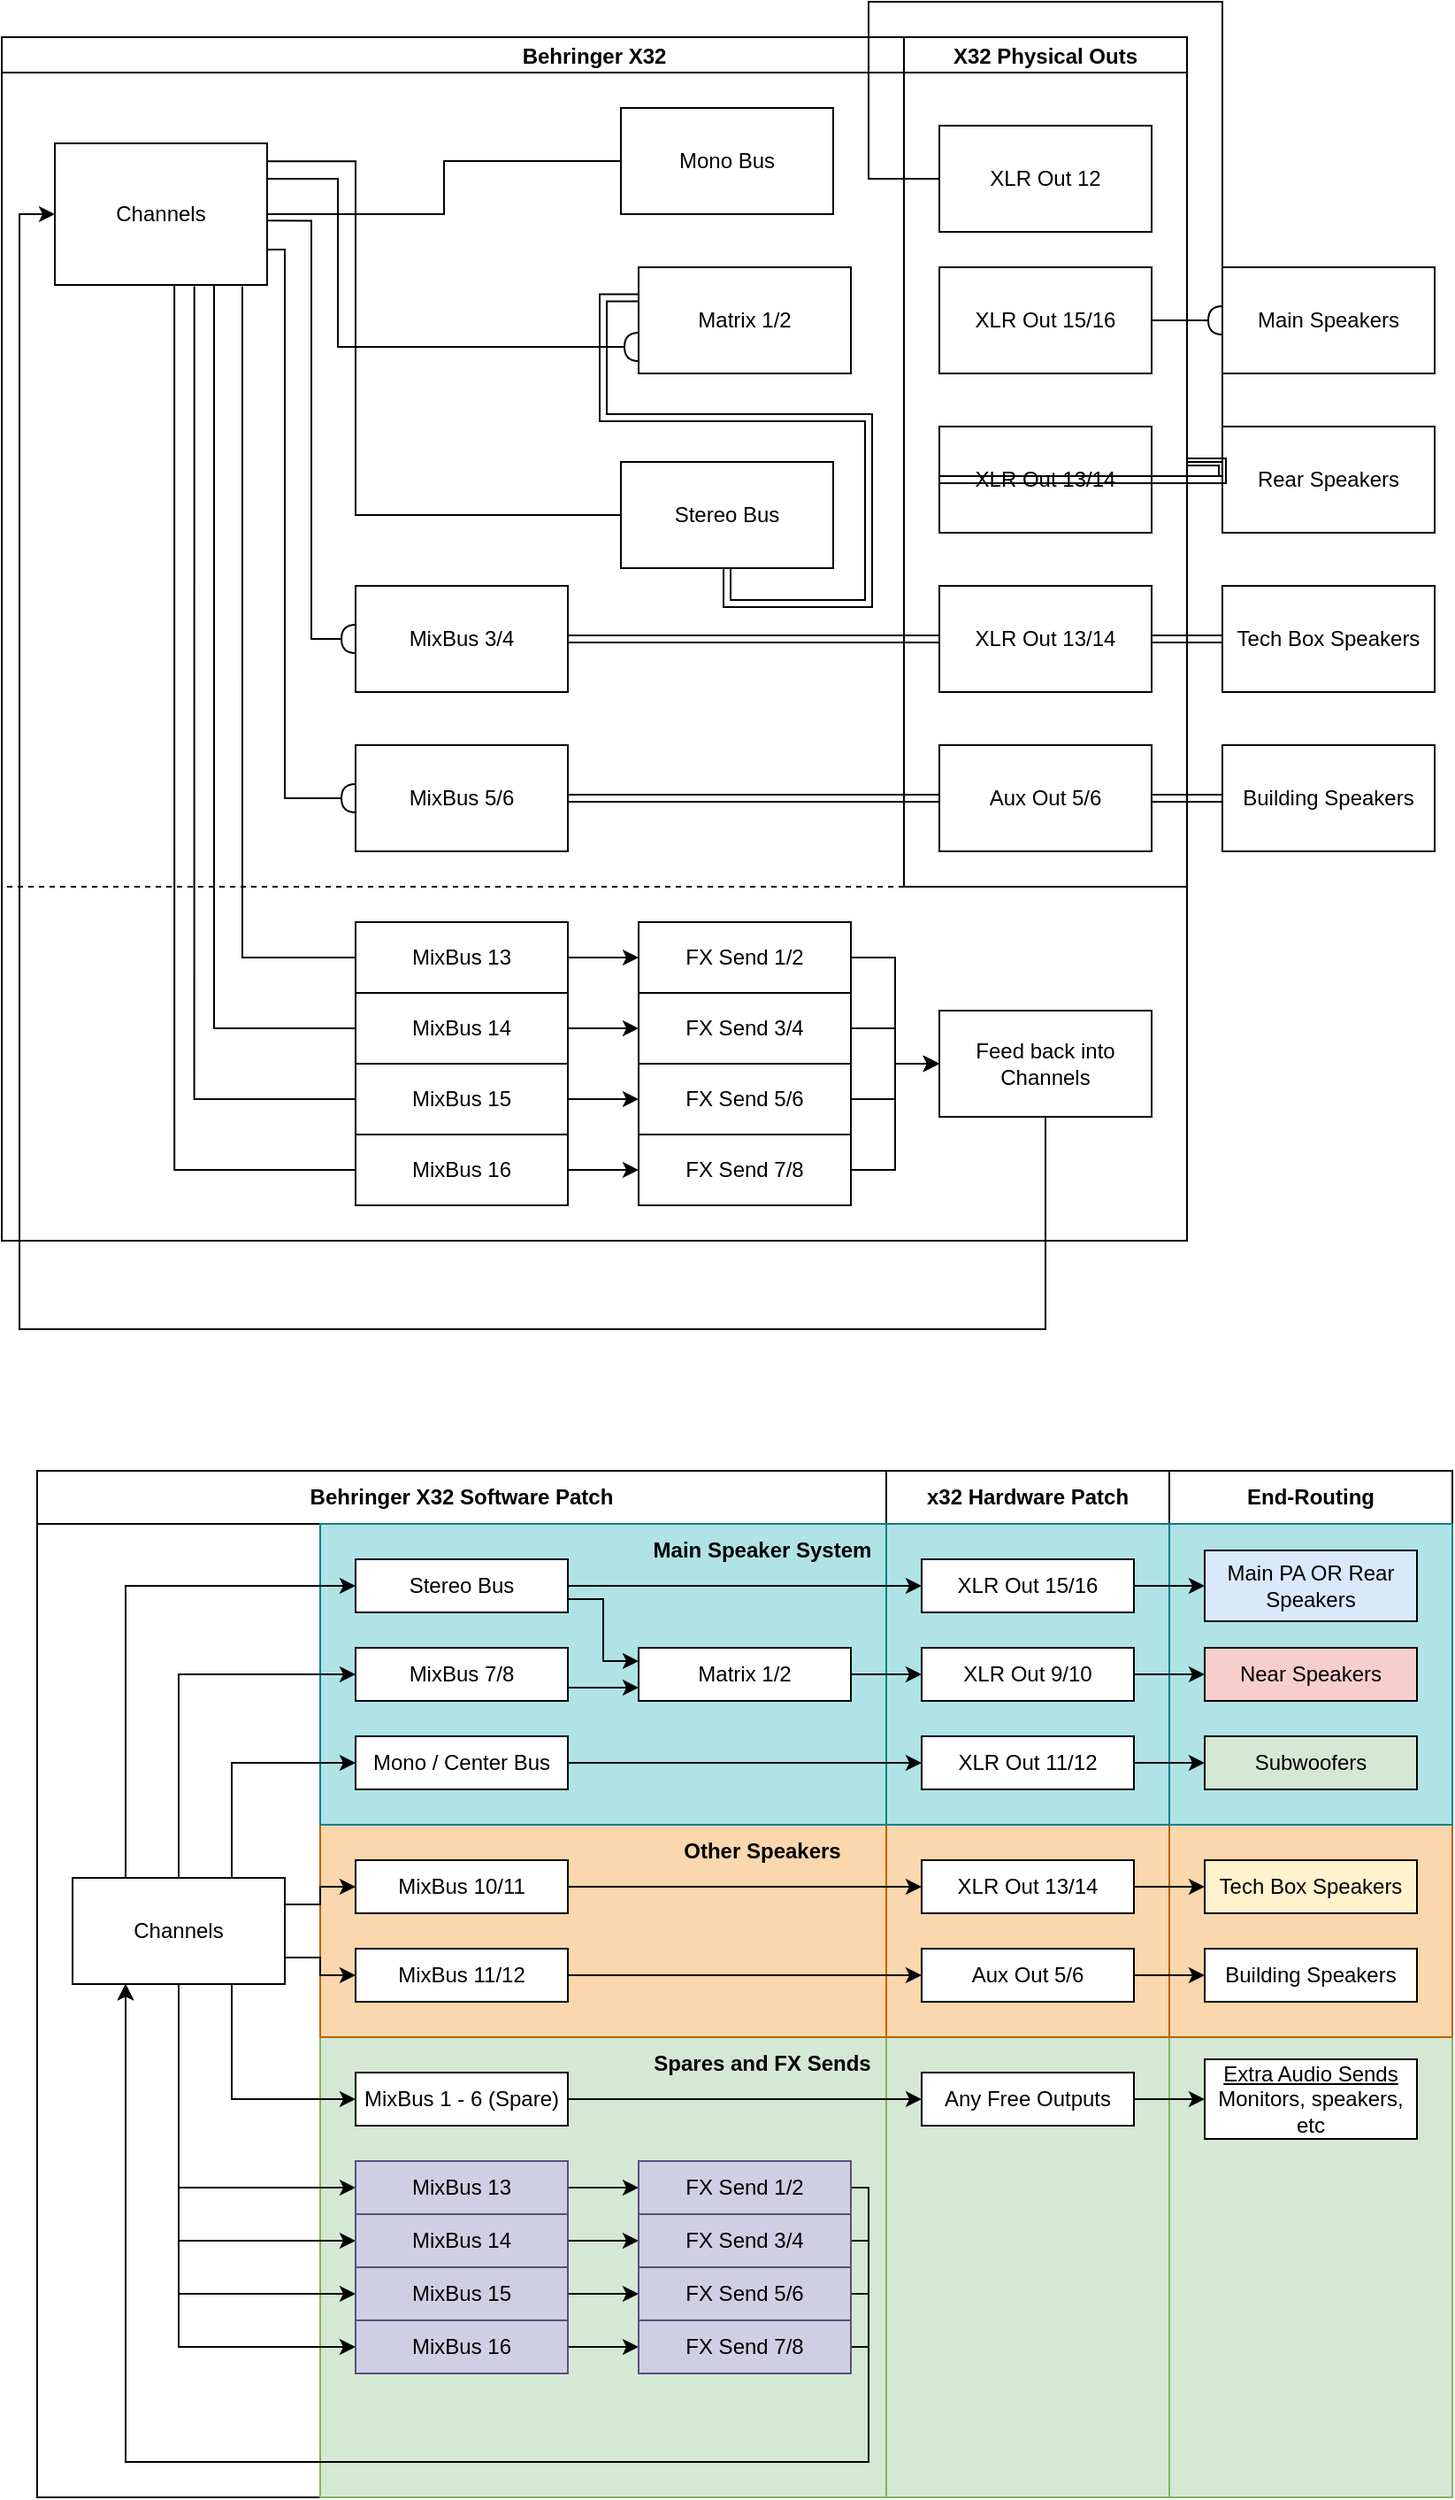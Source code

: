<mxfile version="23.1.1" type="github" pages="2">
  <diagram id="g7HkjpVWfqJ_FJ5CXNrD" name="X32 Setup">
    <mxGraphModel dx="1195" dy="1822" grid="1" gridSize="10" guides="1" tooltips="1" connect="1" arrows="1" fold="1" page="1" pageScale="1" pageWidth="850" pageHeight="1100" math="0" shadow="0">
      <root>
        <mxCell id="0" />
        <mxCell id="1" parent="0" />
        <mxCell id="6Dtw0Txdbud1ds-ypq5B-30" value="End-Routing" style="swimlane;whiteSpace=wrap;html=1;startSize=30;" vertex="1" parent="1">
          <mxGeometry x="680" y="820" width="160" height="580" as="geometry" />
        </mxCell>
        <mxCell id="HP8onmjpJywU8XSo1kCF-14" value="" style="rounded=0;whiteSpace=wrap;html=1;fillColor=#d5e8d4;strokeColor=#82b366;" vertex="1" parent="6Dtw0Txdbud1ds-ypq5B-30">
          <mxGeometry y="320" width="160" height="260" as="geometry" />
        </mxCell>
        <mxCell id="HP8onmjpJywU8XSo1kCF-12" value="" style="rounded=0;whiteSpace=wrap;html=1;fillColor=#fad7ac;strokeColor=#b46504;" vertex="1" parent="6Dtw0Txdbud1ds-ypq5B-30">
          <mxGeometry y="200" width="160" height="120" as="geometry" />
        </mxCell>
        <mxCell id="HP8onmjpJywU8XSo1kCF-10" value="" style="rounded=0;whiteSpace=wrap;html=1;fillColor=#b0e3e6;strokeColor=#0e8088;" vertex="1" parent="6Dtw0Txdbud1ds-ypq5B-30">
          <mxGeometry y="30" width="160" height="170" as="geometry" />
        </mxCell>
        <mxCell id="6Dtw0Txdbud1ds-ypq5B-11" value="&lt;u&gt;Extra Audio Sends&lt;/u&gt; Monitors, speakers, etc" style="rounded=0;whiteSpace=wrap;html=1;" vertex="1" parent="6Dtw0Txdbud1ds-ypq5B-30">
          <mxGeometry x="20" y="332.5" width="120" height="45" as="geometry" />
        </mxCell>
        <mxCell id="PnqMKMn0dbkd97rFFE1X-11" value="Building Speakers" style="rounded=0;whiteSpace=wrap;html=1;" vertex="1" parent="6Dtw0Txdbud1ds-ypq5B-30">
          <mxGeometry x="20" y="270" width="120" height="30" as="geometry" />
        </mxCell>
        <mxCell id="PnqMKMn0dbkd97rFFE1X-9" value="Tech Box Speakers" style="rounded=0;whiteSpace=wrap;html=1;fillColor=#fff2cc;strokeColor=#000000;" vertex="1" parent="6Dtw0Txdbud1ds-ypq5B-30">
          <mxGeometry x="20" y="220" width="120" height="30" as="geometry" />
        </mxCell>
        <mxCell id="PnqMKMn0dbkd97rFFE1X-6" value="Subwoofers" style="rounded=0;whiteSpace=wrap;html=1;fillColor=#d5e8d4;strokeColor=#000000;" vertex="1" parent="6Dtw0Txdbud1ds-ypq5B-30">
          <mxGeometry x="20" y="150" width="120" height="30" as="geometry" />
        </mxCell>
        <mxCell id="PnqMKMn0dbkd97rFFE1X-5" value="Near Speakers" style="rounded=0;whiteSpace=wrap;html=1;fillColor=#f8cecc;strokeColor=#000000;" vertex="1" parent="6Dtw0Txdbud1ds-ypq5B-30">
          <mxGeometry x="20" y="100" width="120" height="30" as="geometry" />
        </mxCell>
        <mxCell id="PnqMKMn0dbkd97rFFE1X-1" value="Main PA OR Rear Speakers" style="rounded=0;whiteSpace=wrap;html=1;fillColor=#dae8fc;strokeColor=#000000;" vertex="1" parent="6Dtw0Txdbud1ds-ypq5B-30">
          <mxGeometry x="20" y="45" width="120" height="40" as="geometry" />
        </mxCell>
        <mxCell id="6Dtw0Txdbud1ds-ypq5B-29" value="x32 Hardware Patch" style="swimlane;whiteSpace=wrap;html=1;startSize=30;" vertex="1" parent="1">
          <mxGeometry x="520" y="820" width="160" height="580" as="geometry" />
        </mxCell>
        <mxCell id="HP8onmjpJywU8XSo1kCF-13" value="" style="rounded=0;whiteSpace=wrap;html=1;fillColor=#d5e8d4;strokeColor=#82b366;" vertex="1" parent="6Dtw0Txdbud1ds-ypq5B-29">
          <mxGeometry y="320" width="160" height="260" as="geometry" />
        </mxCell>
        <mxCell id="HP8onmjpJywU8XSo1kCF-11" value="" style="rounded=0;whiteSpace=wrap;html=1;fillColor=#fad7ac;strokeColor=#b46504;" vertex="1" parent="6Dtw0Txdbud1ds-ypq5B-29">
          <mxGeometry y="200" width="160" height="120" as="geometry" />
        </mxCell>
        <mxCell id="HP8onmjpJywU8XSo1kCF-9" value="" style="rounded=0;whiteSpace=wrap;html=1;fillColor=#b0e3e6;strokeColor=#0e8088;" vertex="1" parent="6Dtw0Txdbud1ds-ypq5B-29">
          <mxGeometry y="30" width="160" height="170" as="geometry" />
        </mxCell>
        <mxCell id="yNBh-rWb7mQkc9JhOTYp-67" value="XLR Out 15/16" style="rounded=0;whiteSpace=wrap;html=1;" vertex="1" parent="6Dtw0Txdbud1ds-ypq5B-29">
          <mxGeometry x="20" y="50" width="120" height="30" as="geometry" />
        </mxCell>
        <mxCell id="yNBh-rWb7mQkc9JhOTYp-62" value="XLR Out 9/10" style="whiteSpace=wrap;html=1;rounded=0;" vertex="1" parent="6Dtw0Txdbud1ds-ypq5B-29">
          <mxGeometry x="20" y="100" width="120" height="30" as="geometry" />
        </mxCell>
        <mxCell id="EI7quN6fqYGVWM2NR8cM-6" value="XLR Out 11/12" style="rounded=0;whiteSpace=wrap;html=1;" vertex="1" parent="6Dtw0Txdbud1ds-ypq5B-29">
          <mxGeometry x="20" y="150" width="120" height="30" as="geometry" />
        </mxCell>
        <mxCell id="w2qnKJovHSEeuYjFCE3t-8" value="XLR Out 13/14" style="rounded=0;whiteSpace=wrap;html=1;" vertex="1" parent="6Dtw0Txdbud1ds-ypq5B-29">
          <mxGeometry x="20" y="220" width="120" height="30" as="geometry" />
        </mxCell>
        <mxCell id="P6KcNvTagpe0fjmP133x-1" value="Aux Out 5/6" style="rounded=0;whiteSpace=wrap;html=1;" vertex="1" parent="6Dtw0Txdbud1ds-ypq5B-29">
          <mxGeometry x="20" y="270" width="120" height="30" as="geometry" />
        </mxCell>
        <mxCell id="6Dtw0Txdbud1ds-ypq5B-9" value="Any Free Outputs" style="rounded=0;whiteSpace=wrap;html=1;" vertex="1" parent="6Dtw0Txdbud1ds-ypq5B-29">
          <mxGeometry x="20" y="340" width="120" height="30" as="geometry" />
        </mxCell>
        <mxCell id="yNBh-rWb7mQkc9JhOTYp-1" value="Behringer X32" style="swimlane;startSize=20;horizontal=1;containerType=tree;newEdgeStyle={&quot;edgeStyle&quot;:&quot;elbowEdgeStyle&quot;,&quot;startArrow&quot;:&quot;none&quot;,&quot;endArrow&quot;:&quot;none&quot;};" vertex="1" parent="1">
          <mxGeometry x="20" y="10" width="670" height="680" as="geometry" />
        </mxCell>
        <mxCell id="yNBh-rWb7mQkc9JhOTYp-2" style="edgeStyle=orthogonalEdgeStyle;rounded=0;orthogonalLoop=1;jettySize=auto;html=1;exitX=1.004;exitY=0.126;exitDx=0;exitDy=0;entryX=0;entryY=0.5;entryDx=0;entryDy=0;exitPerimeter=0;endArrow=none;endFill=0;" edge="1" parent="yNBh-rWb7mQkc9JhOTYp-1" source="yNBh-rWb7mQkc9JhOTYp-11" target="yNBh-rWb7mQkc9JhOTYp-12">
          <mxGeometry relative="1" as="geometry">
            <Array as="points">
              <mxPoint x="200" y="70" />
            </Array>
          </mxGeometry>
        </mxCell>
        <mxCell id="yNBh-rWb7mQkc9JhOTYp-3" style="edgeStyle=orthogonalEdgeStyle;rounded=0;orthogonalLoop=1;jettySize=auto;html=1;entryX=0;entryY=0.5;entryDx=0;entryDy=0;endArrow=none;endFill=0;" edge="1" parent="yNBh-rWb7mQkc9JhOTYp-1" source="yNBh-rWb7mQkc9JhOTYp-11" target="yNBh-rWb7mQkc9JhOTYp-14">
          <mxGeometry relative="1" as="geometry">
            <mxPoint x="130" y="150" as="sourcePoint" />
          </mxGeometry>
        </mxCell>
        <mxCell id="yNBh-rWb7mQkc9JhOTYp-4" style="edgeStyle=orthogonalEdgeStyle;rounded=0;orthogonalLoop=1;jettySize=auto;html=1;exitX=1.003;exitY=0.546;exitDx=0;exitDy=0;entryX=0;entryY=0.5;entryDx=0;entryDy=0;endArrow=halfCircle;endFill=0;exitPerimeter=0;" edge="1" parent="yNBh-rWb7mQkc9JhOTYp-1" source="yNBh-rWb7mQkc9JhOTYp-11" target="yNBh-rWb7mQkc9JhOTYp-15">
          <mxGeometry relative="1" as="geometry" />
        </mxCell>
        <mxCell id="yNBh-rWb7mQkc9JhOTYp-5" style="edgeStyle=orthogonalEdgeStyle;rounded=0;orthogonalLoop=1;jettySize=auto;html=1;exitX=1;exitY=0.75;exitDx=0;exitDy=0;entryX=0;entryY=0.5;entryDx=0;entryDy=0;endArrow=halfCircle;endFill=0;" edge="1" parent="yNBh-rWb7mQkc9JhOTYp-1" source="yNBh-rWb7mQkc9JhOTYp-11" target="yNBh-rWb7mQkc9JhOTYp-16">
          <mxGeometry relative="1" as="geometry">
            <Array as="points">
              <mxPoint x="160" y="120" />
              <mxPoint x="160" y="430" />
            </Array>
          </mxGeometry>
        </mxCell>
        <mxCell id="yNBh-rWb7mQkc9JhOTYp-6" style="edgeStyle=orthogonalEdgeStyle;rounded=0;orthogonalLoop=1;jettySize=auto;html=1;exitX=1;exitY=0.25;exitDx=0;exitDy=0;entryX=0;entryY=0.75;entryDx=0;entryDy=0;endArrow=halfCircle;endFill=0;" edge="1" parent="yNBh-rWb7mQkc9JhOTYp-1" source="yNBh-rWb7mQkc9JhOTYp-11" target="yNBh-rWb7mQkc9JhOTYp-17">
          <mxGeometry relative="1" as="geometry">
            <Array as="points">
              <mxPoint x="190" y="80" />
              <mxPoint x="190" y="175" />
            </Array>
          </mxGeometry>
        </mxCell>
        <mxCell id="yNBh-rWb7mQkc9JhOTYp-7" style="edgeStyle=orthogonalEdgeStyle;rounded=0;orthogonalLoop=1;jettySize=auto;html=1;exitX=0.883;exitY=1.01;exitDx=0;exitDy=0;entryX=0;entryY=0.5;entryDx=0;entryDy=0;endArrow=none;endFill=0;exitPerimeter=0;" edge="1" parent="yNBh-rWb7mQkc9JhOTYp-1" source="yNBh-rWb7mQkc9JhOTYp-11" target="yNBh-rWb7mQkc9JhOTYp-19">
          <mxGeometry relative="1" as="geometry" />
        </mxCell>
        <mxCell id="yNBh-rWb7mQkc9JhOTYp-8" style="edgeStyle=orthogonalEdgeStyle;rounded=0;orthogonalLoop=1;jettySize=auto;html=1;exitX=0.75;exitY=1;exitDx=0;exitDy=0;entryX=0;entryY=0.5;entryDx=0;entryDy=0;endArrow=none;endFill=0;" edge="1" parent="yNBh-rWb7mQkc9JhOTYp-1" source="yNBh-rWb7mQkc9JhOTYp-11" target="yNBh-rWb7mQkc9JhOTYp-21">
          <mxGeometry relative="1" as="geometry" />
        </mxCell>
        <mxCell id="yNBh-rWb7mQkc9JhOTYp-9" style="edgeStyle=orthogonalEdgeStyle;rounded=0;orthogonalLoop=1;jettySize=auto;html=1;exitX=0.563;exitY=1;exitDx=0;exitDy=0;entryX=0;entryY=0.5;entryDx=0;entryDy=0;exitPerimeter=0;endArrow=none;endFill=0;" edge="1" parent="yNBh-rWb7mQkc9JhOTYp-1" source="yNBh-rWb7mQkc9JhOTYp-11" target="yNBh-rWb7mQkc9JhOTYp-25">
          <mxGeometry relative="1" as="geometry" />
        </mxCell>
        <mxCell id="yNBh-rWb7mQkc9JhOTYp-10" style="edgeStyle=orthogonalEdgeStyle;rounded=0;orthogonalLoop=1;jettySize=auto;html=1;exitX=0.657;exitY=1.01;exitDx=0;exitDy=0;entryX=0;entryY=0.5;entryDx=0;entryDy=0;endArrow=none;endFill=0;exitPerimeter=0;" edge="1" parent="yNBh-rWb7mQkc9JhOTYp-1" source="yNBh-rWb7mQkc9JhOTYp-11" target="yNBh-rWb7mQkc9JhOTYp-23">
          <mxGeometry relative="1" as="geometry">
            <mxPoint x="120.0" y="660" as="targetPoint" />
          </mxGeometry>
        </mxCell>
        <mxCell id="yNBh-rWb7mQkc9JhOTYp-11" value="Channels" style="shape=label;whiteSpace=wrap;html=1;fixedSize=1;shadow=0;rounded=0;" vertex="1" parent="yNBh-rWb7mQkc9JhOTYp-1">
          <mxGeometry x="30" y="60" width="120" height="80" as="geometry" />
        </mxCell>
        <mxCell id="yNBh-rWb7mQkc9JhOTYp-12" value="Stereo Bus" style="rounded=0;whiteSpace=wrap;html=1;" vertex="1" parent="yNBh-rWb7mQkc9JhOTYp-1">
          <mxGeometry x="350" y="240" width="120" height="60" as="geometry" />
        </mxCell>
        <mxCell id="yNBh-rWb7mQkc9JhOTYp-13" style="edgeStyle=orthogonalEdgeStyle;rounded=0;orthogonalLoop=1;jettySize=auto;html=1;entryX=0;entryY=0.288;entryDx=0;entryDy=0;endArrow=halfCircle;endFill=0;entryPerimeter=0;shape=link;exitX=0.5;exitY=1;exitDx=0;exitDy=0;" edge="1" parent="yNBh-rWb7mQkc9JhOTYp-1" source="yNBh-rWb7mQkc9JhOTYp-12" target="yNBh-rWb7mQkc9JhOTYp-17">
          <mxGeometry relative="1" as="geometry">
            <mxPoint x="250" y="120" as="sourcePoint" />
            <mxPoint x="355.0" y="170" as="targetPoint" />
          </mxGeometry>
        </mxCell>
        <mxCell id="yNBh-rWb7mQkc9JhOTYp-14" value="Mono Bus" style="rounded=0;whiteSpace=wrap;html=1;" vertex="1" parent="yNBh-rWb7mQkc9JhOTYp-1">
          <mxGeometry x="350" y="40" width="120" height="60" as="geometry" />
        </mxCell>
        <mxCell id="yNBh-rWb7mQkc9JhOTYp-15" value="MixBus 3/4" style="rounded=0;whiteSpace=wrap;html=1;" vertex="1" parent="yNBh-rWb7mQkc9JhOTYp-1">
          <mxGeometry x="200" y="310" width="120" height="60" as="geometry" />
        </mxCell>
        <mxCell id="yNBh-rWb7mQkc9JhOTYp-16" value="MixBus 5/6" style="rounded=0;whiteSpace=wrap;html=1;" vertex="1" parent="yNBh-rWb7mQkc9JhOTYp-1">
          <mxGeometry x="200" y="400" width="120" height="60" as="geometry" />
        </mxCell>
        <mxCell id="yNBh-rWb7mQkc9JhOTYp-17" value="&lt;div&gt;Matrix 1/2&lt;/div&gt;" style="rounded=0;whiteSpace=wrap;html=1;" vertex="1" parent="yNBh-rWb7mQkc9JhOTYp-1">
          <mxGeometry x="360" y="130" width="120" height="60" as="geometry" />
        </mxCell>
        <mxCell id="yNBh-rWb7mQkc9JhOTYp-18" style="edgeStyle=orthogonalEdgeStyle;rounded=0;orthogonalLoop=1;jettySize=auto;html=1;exitX=1;exitY=0.5;exitDx=0;exitDy=0;entryX=0;entryY=0.5;entryDx=0;entryDy=0;" edge="1" parent="yNBh-rWb7mQkc9JhOTYp-1" source="yNBh-rWb7mQkc9JhOTYp-19" target="yNBh-rWb7mQkc9JhOTYp-26">
          <mxGeometry relative="1" as="geometry" />
        </mxCell>
        <mxCell id="yNBh-rWb7mQkc9JhOTYp-19" value="MixBus 13" style="rounded=0;whiteSpace=wrap;html=1;" vertex="1" parent="yNBh-rWb7mQkc9JhOTYp-1">
          <mxGeometry x="200" y="500" width="120" height="40" as="geometry" />
        </mxCell>
        <mxCell id="yNBh-rWb7mQkc9JhOTYp-20" style="edgeStyle=orthogonalEdgeStyle;rounded=0;orthogonalLoop=1;jettySize=auto;html=1;exitX=1;exitY=0.5;exitDx=0;exitDy=0;entryX=0;entryY=0.5;entryDx=0;entryDy=0;" edge="1" parent="yNBh-rWb7mQkc9JhOTYp-1" source="yNBh-rWb7mQkc9JhOTYp-21" target="yNBh-rWb7mQkc9JhOTYp-27">
          <mxGeometry relative="1" as="geometry" />
        </mxCell>
        <mxCell id="yNBh-rWb7mQkc9JhOTYp-21" value="MixBus 14" style="rounded=0;whiteSpace=wrap;html=1;" vertex="1" parent="yNBh-rWb7mQkc9JhOTYp-1">
          <mxGeometry x="200" y="540" width="120" height="40" as="geometry" />
        </mxCell>
        <mxCell id="yNBh-rWb7mQkc9JhOTYp-22" style="edgeStyle=orthogonalEdgeStyle;rounded=0;orthogonalLoop=1;jettySize=auto;html=1;exitX=1;exitY=0.5;exitDx=0;exitDy=0;entryX=0;entryY=0.5;entryDx=0;entryDy=0;" edge="1" parent="yNBh-rWb7mQkc9JhOTYp-1" source="yNBh-rWb7mQkc9JhOTYp-23" target="yNBh-rWb7mQkc9JhOTYp-28">
          <mxGeometry relative="1" as="geometry" />
        </mxCell>
        <mxCell id="yNBh-rWb7mQkc9JhOTYp-23" value="&lt;div&gt;MixBus 15&lt;/div&gt;" style="rounded=0;whiteSpace=wrap;html=1;" vertex="1" parent="yNBh-rWb7mQkc9JhOTYp-1">
          <mxGeometry x="200" y="580" width="120" height="40" as="geometry" />
        </mxCell>
        <mxCell id="yNBh-rWb7mQkc9JhOTYp-24" style="edgeStyle=orthogonalEdgeStyle;rounded=0;orthogonalLoop=1;jettySize=auto;html=1;exitX=1;exitY=0.5;exitDx=0;exitDy=0;entryX=0;entryY=0.5;entryDx=0;entryDy=0;" edge="1" parent="yNBh-rWb7mQkc9JhOTYp-1" source="yNBh-rWb7mQkc9JhOTYp-25" target="yNBh-rWb7mQkc9JhOTYp-29">
          <mxGeometry relative="1" as="geometry" />
        </mxCell>
        <mxCell id="yNBh-rWb7mQkc9JhOTYp-25" value="MixBus 16" style="rounded=0;whiteSpace=wrap;html=1;" vertex="1" parent="yNBh-rWb7mQkc9JhOTYp-1">
          <mxGeometry x="200" y="620" width="120" height="40" as="geometry" />
        </mxCell>
        <mxCell id="yNBh-rWb7mQkc9JhOTYp-26" value="FX Send 1/2" style="rounded=0;whiteSpace=wrap;html=1;" vertex="1" parent="yNBh-rWb7mQkc9JhOTYp-1">
          <mxGeometry x="360" y="500" width="120" height="40" as="geometry" />
        </mxCell>
        <mxCell id="yNBh-rWb7mQkc9JhOTYp-27" value="FX Send 3/4" style="rounded=0;whiteSpace=wrap;html=1;" vertex="1" parent="yNBh-rWb7mQkc9JhOTYp-1">
          <mxGeometry x="360" y="540" width="120" height="40" as="geometry" />
        </mxCell>
        <mxCell id="yNBh-rWb7mQkc9JhOTYp-28" value="FX Send 5/6" style="rounded=0;whiteSpace=wrap;html=1;" vertex="1" parent="yNBh-rWb7mQkc9JhOTYp-1">
          <mxGeometry x="360" y="580" width="120" height="40" as="geometry" />
        </mxCell>
        <mxCell id="yNBh-rWb7mQkc9JhOTYp-29" value="FX Send 7/8" style="rounded=0;whiteSpace=wrap;html=1;" vertex="1" parent="yNBh-rWb7mQkc9JhOTYp-1">
          <mxGeometry x="360" y="620" width="120" height="40" as="geometry" />
        </mxCell>
        <mxCell id="yNBh-rWb7mQkc9JhOTYp-30" value="X32 Physical Outs" style="swimlane;startSize=20;horizontal=1;containerType=tree;newEdgeStyle={&quot;edgeStyle&quot;:&quot;elbowEdgeStyle&quot;,&quot;startArrow&quot;:&quot;none&quot;,&quot;endArrow&quot;:&quot;none&quot;};" vertex="1" parent="yNBh-rWb7mQkc9JhOTYp-1">
          <mxGeometry x="510" width="160" height="480" as="geometry" />
        </mxCell>
        <mxCell id="yNBh-rWb7mQkc9JhOTYp-31" value="XLR Out 13/14" style="rounded=0;whiteSpace=wrap;html=1;" vertex="1" parent="yNBh-rWb7mQkc9JhOTYp-30">
          <mxGeometry x="20" y="310" width="120" height="60" as="geometry" />
        </mxCell>
        <mxCell id="yNBh-rWb7mQkc9JhOTYp-32" value="Aux Out 5/6" style="rounded=0;whiteSpace=wrap;html=1;" vertex="1" parent="yNBh-rWb7mQkc9JhOTYp-30">
          <mxGeometry x="20" y="400" width="120" height="60" as="geometry" />
        </mxCell>
        <mxCell id="yNBh-rWb7mQkc9JhOTYp-33" value="XLR Out 15/16" style="rounded=0;whiteSpace=wrap;html=1;" vertex="1" parent="yNBh-rWb7mQkc9JhOTYp-30">
          <mxGeometry x="20" y="130" width="120" height="60" as="geometry" />
        </mxCell>
        <mxCell id="yNBh-rWb7mQkc9JhOTYp-34" value="Main Speakers" style="rounded=0;whiteSpace=wrap;html=1;" vertex="1" parent="yNBh-rWb7mQkc9JhOTYp-30">
          <mxGeometry x="180" y="130" width="120" height="60" as="geometry" />
        </mxCell>
        <mxCell id="yNBh-rWb7mQkc9JhOTYp-35" style="edgeStyle=orthogonalEdgeStyle;rounded=0;orthogonalLoop=1;jettySize=auto;html=1;exitX=1;exitY=0.5;exitDx=0;exitDy=0;entryX=0;entryY=0.5;entryDx=0;entryDy=0;endArrow=halfCircle;endFill=0;" edge="1" parent="yNBh-rWb7mQkc9JhOTYp-30" source="yNBh-rWb7mQkc9JhOTYp-33" target="yNBh-rWb7mQkc9JhOTYp-34">
          <mxGeometry relative="1" as="geometry">
            <mxPoint x="350" y="80" as="sourcePoint" />
          </mxGeometry>
        </mxCell>
        <mxCell id="yNBh-rWb7mQkc9JhOTYp-36" value="XLR Out 13/14" style="rounded=0;whiteSpace=wrap;html=1;" vertex="1" parent="yNBh-rWb7mQkc9JhOTYp-30">
          <mxGeometry x="20" y="220" width="120" height="60" as="geometry" />
        </mxCell>
        <mxCell id="yNBh-rWb7mQkc9JhOTYp-37" value="Rear Speakers" style="rounded=0;whiteSpace=wrap;html=1;" vertex="1" parent="yNBh-rWb7mQkc9JhOTYp-30">
          <mxGeometry x="180" y="220" width="120" height="60" as="geometry" />
        </mxCell>
        <mxCell id="yNBh-rWb7mQkc9JhOTYp-38" style="edgeStyle=orthogonalEdgeStyle;rounded=0;orthogonalLoop=1;jettySize=auto;html=1;exitX=1;exitY=0.5;exitDx=0;exitDy=0;entryX=0;entryY=0.5;entryDx=0;entryDy=0;shape=link;" edge="1" parent="yNBh-rWb7mQkc9JhOTYp-30" source="yNBh-rWb7mQkc9JhOTYp-36" target="yNBh-rWb7mQkc9JhOTYp-37">
          <mxGeometry relative="1" as="geometry">
            <mxPoint x="510" y="170" as="sourcePoint" />
          </mxGeometry>
        </mxCell>
        <mxCell id="yNBh-rWb7mQkc9JhOTYp-39" style="edgeStyle=orthogonalEdgeStyle;rounded=0;orthogonalLoop=1;jettySize=auto;html=1;exitX=1;exitY=0.5;exitDx=0;exitDy=0;entryX=0;entryY=0.5;entryDx=0;entryDy=0;shape=link;" edge="1" parent="yNBh-rWb7mQkc9JhOTYp-30" source="yNBh-rWb7mQkc9JhOTYp-30" target="yNBh-rWb7mQkc9JhOTYp-36">
          <mxGeometry relative="1" as="geometry">
            <mxPoint x="-180" y="150" as="sourcePoint" />
          </mxGeometry>
        </mxCell>
        <mxCell id="yNBh-rWb7mQkc9JhOTYp-40" value="XLR Out 12" style="rounded=0;whiteSpace=wrap;html=1;" vertex="1" parent="yNBh-rWb7mQkc9JhOTYp-30">
          <mxGeometry x="20" y="50" width="120" height="60" as="geometry" />
        </mxCell>
        <mxCell id="yNBh-rWb7mQkc9JhOTYp-41" style="edgeStyle=orthogonalEdgeStyle;rounded=0;orthogonalLoop=1;jettySize=auto;html=1;exitX=1;exitY=0.5;exitDx=0;exitDy=0;entryX=0;entryY=0.5;entryDx=0;entryDy=0;endArrow=none;endFill=0;" edge="1" parent="yNBh-rWb7mQkc9JhOTYp-30" source="yNBh-rWb7mQkc9JhOTYp-30" target="yNBh-rWb7mQkc9JhOTYp-40">
          <mxGeometry relative="1" as="geometry">
            <mxPoint x="-389" y="167" as="sourcePoint" />
          </mxGeometry>
        </mxCell>
        <mxCell id="yNBh-rWb7mQkc9JhOTYp-42" style="edgeStyle=orthogonalEdgeStyle;rounded=0;orthogonalLoop=1;jettySize=auto;html=1;exitX=1;exitY=0.5;exitDx=0;exitDy=0;entryX=0;entryY=0.5;entryDx=0;entryDy=0;endArrow=none;endFill=0;shape=link;" edge="1" parent="yNBh-rWb7mQkc9JhOTYp-1" source="yNBh-rWb7mQkc9JhOTYp-15" target="yNBh-rWb7mQkc9JhOTYp-31">
          <mxGeometry relative="1" as="geometry">
            <mxPoint x="125" y="190" as="sourcePoint" />
          </mxGeometry>
        </mxCell>
        <mxCell id="yNBh-rWb7mQkc9JhOTYp-43" style="edgeStyle=orthogonalEdgeStyle;rounded=0;orthogonalLoop=1;jettySize=auto;html=1;exitX=1;exitY=0.5;exitDx=0;exitDy=0;entryX=0;entryY=0.5;entryDx=0;entryDy=0;endArrow=none;endFill=0;shape=link;" edge="1" parent="yNBh-rWb7mQkc9JhOTYp-1" source="yNBh-rWb7mQkc9JhOTYp-16" target="yNBh-rWb7mQkc9JhOTYp-32">
          <mxGeometry relative="1" as="geometry">
            <mxPoint x="95" y="190" as="sourcePoint" />
          </mxGeometry>
        </mxCell>
        <mxCell id="yNBh-rWb7mQkc9JhOTYp-44" value="" style="endArrow=none;dashed=1;html=1;rounded=0;exitX=0;exitY=1;exitDx=0;exitDy=0;" edge="1" parent="1" source="yNBh-rWb7mQkc9JhOTYp-30">
          <mxGeometry width="50" height="50" relative="1" as="geometry">
            <mxPoint x="160" y="410" as="sourcePoint" />
            <mxPoint x="20" y="490" as="targetPoint" />
          </mxGeometry>
        </mxCell>
        <mxCell id="yNBh-rWb7mQkc9JhOTYp-45" value="Tech Box Speakers" style="rounded=0;whiteSpace=wrap;html=1;" vertex="1" parent="1">
          <mxGeometry x="710" y="320" width="120" height="60" as="geometry" />
        </mxCell>
        <mxCell id="yNBh-rWb7mQkc9JhOTYp-46" style="edgeStyle=orthogonalEdgeStyle;rounded=0;orthogonalLoop=1;jettySize=auto;html=1;exitX=1;exitY=0.5;exitDx=0;exitDy=0;entryX=0;entryY=0.5;entryDx=0;entryDy=0;endArrow=none;endFill=0;shape=link;" edge="1" parent="1" source="yNBh-rWb7mQkc9JhOTYp-31" target="yNBh-rWb7mQkc9JhOTYp-45">
          <mxGeometry relative="1" as="geometry">
            <mxPoint x="880" y="360" as="sourcePoint" />
          </mxGeometry>
        </mxCell>
        <mxCell id="yNBh-rWb7mQkc9JhOTYp-47" value="Building Speakers" style="rounded=0;whiteSpace=wrap;html=1;" vertex="1" parent="1">
          <mxGeometry x="710" y="410" width="120" height="60" as="geometry" />
        </mxCell>
        <mxCell id="yNBh-rWb7mQkc9JhOTYp-48" style="edgeStyle=orthogonalEdgeStyle;rounded=0;orthogonalLoop=1;jettySize=auto;html=1;exitX=1;exitY=0.5;exitDx=0;exitDy=0;entryX=0;entryY=0.5;entryDx=0;entryDy=0;endArrow=none;endFill=0;shape=link;" edge="1" parent="1" source="yNBh-rWb7mQkc9JhOTYp-32" target="yNBh-rWb7mQkc9JhOTYp-47">
          <mxGeometry relative="1" as="geometry">
            <mxPoint x="880" y="450" as="sourcePoint" />
          </mxGeometry>
        </mxCell>
        <mxCell id="yNBh-rWb7mQkc9JhOTYp-49" style="edgeStyle=orthogonalEdgeStyle;rounded=0;orthogonalLoop=1;jettySize=auto;html=1;exitX=0.5;exitY=1;exitDx=0;exitDy=0;entryX=0;entryY=0.5;entryDx=0;entryDy=0;" edge="1" parent="1" source="yNBh-rWb7mQkc9JhOTYp-50" target="yNBh-rWb7mQkc9JhOTYp-11">
          <mxGeometry relative="1" as="geometry">
            <Array as="points">
              <mxPoint x="610" y="740" />
              <mxPoint x="30" y="740" />
              <mxPoint x="30" y="110" />
            </Array>
          </mxGeometry>
        </mxCell>
        <mxCell id="yNBh-rWb7mQkc9JhOTYp-50" value="Feed back into Channels" style="rounded=0;whiteSpace=wrap;html=1;" vertex="1" parent="1">
          <mxGeometry x="550" y="560" width="120" height="60" as="geometry" />
        </mxCell>
        <mxCell id="yNBh-rWb7mQkc9JhOTYp-51" style="edgeStyle=orthogonalEdgeStyle;rounded=0;orthogonalLoop=1;jettySize=auto;html=1;exitX=1;exitY=0.5;exitDx=0;exitDy=0;entryX=0;entryY=0.5;entryDx=0;entryDy=0;" edge="1" parent="1" source="yNBh-rWb7mQkc9JhOTYp-26" target="yNBh-rWb7mQkc9JhOTYp-50">
          <mxGeometry relative="1" as="geometry" />
        </mxCell>
        <mxCell id="yNBh-rWb7mQkc9JhOTYp-52" style="edgeStyle=orthogonalEdgeStyle;rounded=0;orthogonalLoop=1;jettySize=auto;html=1;exitX=1;exitY=0.5;exitDx=0;exitDy=0;entryX=0;entryY=0.5;entryDx=0;entryDy=0;" edge="1" parent="1" source="yNBh-rWb7mQkc9JhOTYp-29" target="yNBh-rWb7mQkc9JhOTYp-50">
          <mxGeometry relative="1" as="geometry" />
        </mxCell>
        <mxCell id="yNBh-rWb7mQkc9JhOTYp-53" style="edgeStyle=orthogonalEdgeStyle;rounded=0;orthogonalLoop=1;jettySize=auto;html=1;exitX=1;exitY=0.5;exitDx=0;exitDy=0;entryX=0;entryY=0.5;entryDx=0;entryDy=0;" edge="1" parent="1" source="yNBh-rWb7mQkc9JhOTYp-28" target="yNBh-rWb7mQkc9JhOTYp-50">
          <mxGeometry relative="1" as="geometry">
            <mxPoint x="550" y="590" as="targetPoint" />
          </mxGeometry>
        </mxCell>
        <mxCell id="yNBh-rWb7mQkc9JhOTYp-54" style="edgeStyle=orthogonalEdgeStyle;rounded=0;orthogonalLoop=1;jettySize=auto;html=1;exitX=1;exitY=0.5;exitDx=0;exitDy=0;entryX=0;entryY=0.5;entryDx=0;entryDy=0;" edge="1" parent="1" source="yNBh-rWb7mQkc9JhOTYp-27" target="yNBh-rWb7mQkc9JhOTYp-50">
          <mxGeometry relative="1" as="geometry">
            <mxPoint x="550" y="590" as="targetPoint" />
          </mxGeometry>
        </mxCell>
        <mxCell id="yNBh-rWb7mQkc9JhOTYp-55" value="Behringer X32 Software Patch" style="swimlane;whiteSpace=wrap;html=1;startSize=30;" vertex="1" parent="1">
          <mxGeometry x="40" y="820" width="480" height="580" as="geometry" />
        </mxCell>
        <mxCell id="HP8onmjpJywU8XSo1kCF-8" value="" style="rounded=0;whiteSpace=wrap;html=1;fillColor=#d5e8d4;strokeColor=#82b366;" vertex="1" parent="yNBh-rWb7mQkc9JhOTYp-55">
          <mxGeometry x="160" y="320" width="320" height="260" as="geometry" />
        </mxCell>
        <mxCell id="HP8onmjpJywU8XSo1kCF-7" value="" style="rounded=0;whiteSpace=wrap;html=1;fillColor=#fad7ac;strokeColor=#b46504;" vertex="1" parent="yNBh-rWb7mQkc9JhOTYp-55">
          <mxGeometry x="160" y="200" width="320" height="120" as="geometry" />
        </mxCell>
        <mxCell id="HP8onmjpJywU8XSo1kCF-6" value="" style="rounded=0;whiteSpace=wrap;html=1;fillColor=#b0e3e6;strokeColor=#0e8088;" vertex="1" parent="yNBh-rWb7mQkc9JhOTYp-55">
          <mxGeometry x="160" y="30" width="320" height="170" as="geometry" />
        </mxCell>
        <mxCell id="wbt9c6ZG8e3qxmn2mGxn-2" style="edgeStyle=orthogonalEdgeStyle;rounded=0;orthogonalLoop=1;jettySize=auto;html=1;exitX=0.25;exitY=0;exitDx=0;exitDy=0;entryX=0;entryY=0.5;entryDx=0;entryDy=0;" edge="1" parent="yNBh-rWb7mQkc9JhOTYp-55" source="yNBh-rWb7mQkc9JhOTYp-57" target="yNBh-rWb7mQkc9JhOTYp-58">
          <mxGeometry relative="1" as="geometry" />
        </mxCell>
        <mxCell id="EI7quN6fqYGVWM2NR8cM-3" style="edgeStyle=orthogonalEdgeStyle;rounded=0;orthogonalLoop=1;jettySize=auto;html=1;exitX=0.75;exitY=0;exitDx=0;exitDy=0;entryX=0;entryY=0.5;entryDx=0;entryDy=0;" edge="1" parent="yNBh-rWb7mQkc9JhOTYp-55" source="yNBh-rWb7mQkc9JhOTYp-57" target="wbt9c6ZG8e3qxmn2mGxn-5">
          <mxGeometry relative="1" as="geometry" />
        </mxCell>
        <mxCell id="EI7quN6fqYGVWM2NR8cM-4" style="edgeStyle=orthogonalEdgeStyle;rounded=0;orthogonalLoop=1;jettySize=auto;html=1;exitX=0.5;exitY=0;exitDx=0;exitDy=0;entryX=0;entryY=0.5;entryDx=0;entryDy=0;" edge="1" parent="yNBh-rWb7mQkc9JhOTYp-55" source="yNBh-rWb7mQkc9JhOTYp-57" target="wbt9c6ZG8e3qxmn2mGxn-6">
          <mxGeometry relative="1" as="geometry" />
        </mxCell>
        <mxCell id="w2qnKJovHSEeuYjFCE3t-3" value="" style="edgeStyle=orthogonalEdgeStyle;rounded=0;orthogonalLoop=1;jettySize=auto;html=1;exitX=1;exitY=0.25;exitDx=0;exitDy=0;" edge="1" parent="yNBh-rWb7mQkc9JhOTYp-55" source="yNBh-rWb7mQkc9JhOTYp-57" target="w2qnKJovHSEeuYjFCE3t-2">
          <mxGeometry relative="1" as="geometry" />
        </mxCell>
        <mxCell id="w2qnKJovHSEeuYjFCE3t-6" style="edgeStyle=orthogonalEdgeStyle;rounded=0;orthogonalLoop=1;jettySize=auto;html=1;exitX=1;exitY=0.75;exitDx=0;exitDy=0;entryX=0;entryY=0.5;entryDx=0;entryDy=0;" edge="1" parent="yNBh-rWb7mQkc9JhOTYp-55" source="yNBh-rWb7mQkc9JhOTYp-57" target="w2qnKJovHSEeuYjFCE3t-5">
          <mxGeometry relative="1" as="geometry" />
        </mxCell>
        <mxCell id="6Dtw0Txdbud1ds-ypq5B-7" style="edgeStyle=orthogonalEdgeStyle;rounded=0;orthogonalLoop=1;jettySize=auto;html=1;exitX=0.75;exitY=1;exitDx=0;exitDy=0;entryX=0;entryY=0.5;entryDx=0;entryDy=0;" edge="1" parent="yNBh-rWb7mQkc9JhOTYp-55" source="yNBh-rWb7mQkc9JhOTYp-57" target="6Dtw0Txdbud1ds-ypq5B-2">
          <mxGeometry relative="1" as="geometry" />
        </mxCell>
        <mxCell id="6Dtw0Txdbud1ds-ypq5B-13" style="edgeStyle=orthogonalEdgeStyle;rounded=0;orthogonalLoop=1;jettySize=auto;html=1;exitX=0.5;exitY=1;exitDx=0;exitDy=0;entryX=0;entryY=0.5;entryDx=0;entryDy=0;" edge="1" parent="yNBh-rWb7mQkc9JhOTYp-55" source="yNBh-rWb7mQkc9JhOTYp-57" target="6Dtw0Txdbud1ds-ypq5B-3">
          <mxGeometry relative="1" as="geometry" />
        </mxCell>
        <mxCell id="6Dtw0Txdbud1ds-ypq5B-14" style="edgeStyle=orthogonalEdgeStyle;rounded=0;orthogonalLoop=1;jettySize=auto;html=1;exitX=0.5;exitY=1;exitDx=0;exitDy=0;entryX=0;entryY=0.5;entryDx=0;entryDy=0;" edge="1" parent="yNBh-rWb7mQkc9JhOTYp-55" source="yNBh-rWb7mQkc9JhOTYp-57" target="6Dtw0Txdbud1ds-ypq5B-4">
          <mxGeometry relative="1" as="geometry" />
        </mxCell>
        <mxCell id="6Dtw0Txdbud1ds-ypq5B-15" style="edgeStyle=orthogonalEdgeStyle;rounded=0;orthogonalLoop=1;jettySize=auto;html=1;exitX=0.5;exitY=1;exitDx=0;exitDy=0;entryX=0;entryY=0.5;entryDx=0;entryDy=0;" edge="1" parent="yNBh-rWb7mQkc9JhOTYp-55" source="yNBh-rWb7mQkc9JhOTYp-57" target="6Dtw0Txdbud1ds-ypq5B-5">
          <mxGeometry relative="1" as="geometry" />
        </mxCell>
        <mxCell id="6Dtw0Txdbud1ds-ypq5B-16" style="edgeStyle=orthogonalEdgeStyle;rounded=0;orthogonalLoop=1;jettySize=auto;html=1;exitX=0.5;exitY=1;exitDx=0;exitDy=0;entryX=0;entryY=0.5;entryDx=0;entryDy=0;" edge="1" parent="yNBh-rWb7mQkc9JhOTYp-55" source="yNBh-rWb7mQkc9JhOTYp-57" target="6Dtw0Txdbud1ds-ypq5B-6">
          <mxGeometry relative="1" as="geometry" />
        </mxCell>
        <mxCell id="yNBh-rWb7mQkc9JhOTYp-57" value="Channels" style="rounded=0;whiteSpace=wrap;html=1;" vertex="1" parent="yNBh-rWb7mQkc9JhOTYp-55">
          <mxGeometry x="20" y="230" width="120" height="60" as="geometry" />
        </mxCell>
        <mxCell id="EI7quN6fqYGVWM2NR8cM-1" style="edgeStyle=orthogonalEdgeStyle;rounded=0;orthogonalLoop=1;jettySize=auto;html=1;exitX=1;exitY=0.75;exitDx=0;exitDy=0;entryX=0;entryY=0.25;entryDx=0;entryDy=0;" edge="1" parent="yNBh-rWb7mQkc9JhOTYp-55" source="yNBh-rWb7mQkc9JhOTYp-58" target="yNBh-rWb7mQkc9JhOTYp-60">
          <mxGeometry relative="1" as="geometry" />
        </mxCell>
        <mxCell id="yNBh-rWb7mQkc9JhOTYp-58" value="Stereo Bus" style="rounded=0;whiteSpace=wrap;html=1;" vertex="1" parent="yNBh-rWb7mQkc9JhOTYp-55">
          <mxGeometry x="180" y="50" width="120" height="30" as="geometry" />
        </mxCell>
        <mxCell id="yNBh-rWb7mQkc9JhOTYp-60" value="Matrix 1/2" style="whiteSpace=wrap;html=1;rounded=0;" vertex="1" parent="yNBh-rWb7mQkc9JhOTYp-55">
          <mxGeometry x="340" y="100" width="120" height="30" as="geometry" />
        </mxCell>
        <mxCell id="wbt9c6ZG8e3qxmn2mGxn-5" value="Mono / Center Bus" style="rounded=0;whiteSpace=wrap;html=1;" vertex="1" parent="yNBh-rWb7mQkc9JhOTYp-55">
          <mxGeometry x="180" y="150" width="120" height="30" as="geometry" />
        </mxCell>
        <mxCell id="EI7quN6fqYGVWM2NR8cM-2" style="edgeStyle=orthogonalEdgeStyle;rounded=0;orthogonalLoop=1;jettySize=auto;html=1;exitX=1;exitY=0.75;exitDx=0;exitDy=0;entryX=0;entryY=0.75;entryDx=0;entryDy=0;" edge="1" parent="yNBh-rWb7mQkc9JhOTYp-55" source="wbt9c6ZG8e3qxmn2mGxn-6" target="yNBh-rWb7mQkc9JhOTYp-60">
          <mxGeometry relative="1" as="geometry" />
        </mxCell>
        <mxCell id="wbt9c6ZG8e3qxmn2mGxn-6" value="MixBus 7/8" style="rounded=0;whiteSpace=wrap;html=1;" vertex="1" parent="yNBh-rWb7mQkc9JhOTYp-55">
          <mxGeometry x="180" y="100" width="120" height="30" as="geometry" />
        </mxCell>
        <mxCell id="w2qnKJovHSEeuYjFCE3t-2" value="MixBus 10/11" style="rounded=0;whiteSpace=wrap;html=1;" vertex="1" parent="yNBh-rWb7mQkc9JhOTYp-55">
          <mxGeometry x="180" y="220" width="120" height="30" as="geometry" />
        </mxCell>
        <mxCell id="w2qnKJovHSEeuYjFCE3t-5" value="MixBus 11/12" style="rounded=0;whiteSpace=wrap;html=1;" vertex="1" parent="yNBh-rWb7mQkc9JhOTYp-55">
          <mxGeometry x="180" y="270" width="120" height="30" as="geometry" />
        </mxCell>
        <mxCell id="6Dtw0Txdbud1ds-ypq5B-2" value="MixBus 1 - 6 (Spare)" style="rounded=0;whiteSpace=wrap;html=1;" vertex="1" parent="yNBh-rWb7mQkc9JhOTYp-55">
          <mxGeometry x="180" y="340" width="120" height="30" as="geometry" />
        </mxCell>
        <mxCell id="6Dtw0Txdbud1ds-ypq5B-18" value="" style="edgeStyle=orthogonalEdgeStyle;rounded=0;orthogonalLoop=1;jettySize=auto;html=1;" edge="1" parent="yNBh-rWb7mQkc9JhOTYp-55" source="6Dtw0Txdbud1ds-ypq5B-3" target="6Dtw0Txdbud1ds-ypq5B-17">
          <mxGeometry relative="1" as="geometry" />
        </mxCell>
        <mxCell id="6Dtw0Txdbud1ds-ypq5B-3" value="MixBus 13" style="rounded=0;whiteSpace=wrap;html=1;fillColor=#d0cee2;strokeColor=#56517e;" vertex="1" parent="yNBh-rWb7mQkc9JhOTYp-55">
          <mxGeometry x="180" y="390" width="120" height="30" as="geometry" />
        </mxCell>
        <mxCell id="6Dtw0Txdbud1ds-ypq5B-22" style="edgeStyle=orthogonalEdgeStyle;rounded=0;orthogonalLoop=1;jettySize=auto;html=1;exitX=1;exitY=0.5;exitDx=0;exitDy=0;entryX=0;entryY=0.5;entryDx=0;entryDy=0;" edge="1" parent="yNBh-rWb7mQkc9JhOTYp-55" source="6Dtw0Txdbud1ds-ypq5B-4" target="6Dtw0Txdbud1ds-ypq5B-19">
          <mxGeometry relative="1" as="geometry" />
        </mxCell>
        <mxCell id="6Dtw0Txdbud1ds-ypq5B-4" value="MixBus 14" style="rounded=0;whiteSpace=wrap;html=1;fillColor=#d0cee2;strokeColor=#56517e;" vertex="1" parent="yNBh-rWb7mQkc9JhOTYp-55">
          <mxGeometry x="180" y="420" width="120" height="30" as="geometry" />
        </mxCell>
        <mxCell id="6Dtw0Txdbud1ds-ypq5B-23" style="edgeStyle=orthogonalEdgeStyle;rounded=0;orthogonalLoop=1;jettySize=auto;html=1;exitX=1;exitY=0.5;exitDx=0;exitDy=0;entryX=0;entryY=0.5;entryDx=0;entryDy=0;" edge="1" parent="yNBh-rWb7mQkc9JhOTYp-55" source="6Dtw0Txdbud1ds-ypq5B-5" target="6Dtw0Txdbud1ds-ypq5B-20">
          <mxGeometry relative="1" as="geometry" />
        </mxCell>
        <mxCell id="6Dtw0Txdbud1ds-ypq5B-5" value="MixBus 15" style="rounded=0;whiteSpace=wrap;html=1;fillColor=#d0cee2;strokeColor=#56517e;" vertex="1" parent="yNBh-rWb7mQkc9JhOTYp-55">
          <mxGeometry x="180" y="450" width="120" height="30" as="geometry" />
        </mxCell>
        <mxCell id="6Dtw0Txdbud1ds-ypq5B-24" style="edgeStyle=orthogonalEdgeStyle;rounded=0;orthogonalLoop=1;jettySize=auto;html=1;exitX=1;exitY=0.5;exitDx=0;exitDy=0;entryX=0;entryY=0.5;entryDx=0;entryDy=0;" edge="1" parent="yNBh-rWb7mQkc9JhOTYp-55" source="6Dtw0Txdbud1ds-ypq5B-6" target="6Dtw0Txdbud1ds-ypq5B-21">
          <mxGeometry relative="1" as="geometry" />
        </mxCell>
        <mxCell id="6Dtw0Txdbud1ds-ypq5B-6" value="MixBus 16" style="rounded=0;whiteSpace=wrap;html=1;fillColor=#d0cee2;strokeColor=#56517e;" vertex="1" parent="yNBh-rWb7mQkc9JhOTYp-55">
          <mxGeometry x="180" y="480" width="120" height="30" as="geometry" />
        </mxCell>
        <mxCell id="6Dtw0Txdbud1ds-ypq5B-25" style="edgeStyle=orthogonalEdgeStyle;rounded=0;orthogonalLoop=1;jettySize=auto;html=1;exitX=1;exitY=0.5;exitDx=0;exitDy=0;entryX=0.25;entryY=1;entryDx=0;entryDy=0;" edge="1" parent="yNBh-rWb7mQkc9JhOTYp-55" source="6Dtw0Txdbud1ds-ypq5B-17" target="yNBh-rWb7mQkc9JhOTYp-57">
          <mxGeometry relative="1" as="geometry">
            <Array as="points">
              <mxPoint x="470" y="405" />
              <mxPoint x="470" y="560" />
              <mxPoint x="50" y="560" />
            </Array>
          </mxGeometry>
        </mxCell>
        <mxCell id="6Dtw0Txdbud1ds-ypq5B-17" value="FX Send 1/2" style="rounded=0;whiteSpace=wrap;html=1;fillColor=#d0cee2;strokeColor=#56517e;" vertex="1" parent="yNBh-rWb7mQkc9JhOTYp-55">
          <mxGeometry x="340" y="390" width="120" height="30" as="geometry" />
        </mxCell>
        <mxCell id="6Dtw0Txdbud1ds-ypq5B-26" style="edgeStyle=orthogonalEdgeStyle;rounded=0;orthogonalLoop=1;jettySize=auto;html=1;exitX=1;exitY=0.5;exitDx=0;exitDy=0;entryX=0.25;entryY=1;entryDx=0;entryDy=0;" edge="1" parent="yNBh-rWb7mQkc9JhOTYp-55">
          <mxGeometry relative="1" as="geometry">
            <mxPoint x="460" y="435" as="sourcePoint" />
            <mxPoint x="50" y="290" as="targetPoint" />
            <Array as="points">
              <mxPoint x="470" y="435" />
              <mxPoint x="470" y="560" />
              <mxPoint x="50" y="560" />
            </Array>
          </mxGeometry>
        </mxCell>
        <mxCell id="6Dtw0Txdbud1ds-ypq5B-19" value="FX Send 3/4" style="rounded=0;whiteSpace=wrap;html=1;fillColor=#d0cee2;strokeColor=#56517e;" vertex="1" parent="yNBh-rWb7mQkc9JhOTYp-55">
          <mxGeometry x="340" y="420" width="120" height="30" as="geometry" />
        </mxCell>
        <mxCell id="6Dtw0Txdbud1ds-ypq5B-27" style="edgeStyle=orthogonalEdgeStyle;rounded=0;orthogonalLoop=1;jettySize=auto;html=1;exitX=1;exitY=0.5;exitDx=0;exitDy=0;" edge="1" parent="yNBh-rWb7mQkc9JhOTYp-55">
          <mxGeometry relative="1" as="geometry">
            <mxPoint x="50.0" y="290" as="targetPoint" />
            <mxPoint x="460" y="465" as="sourcePoint" />
            <Array as="points">
              <mxPoint x="470" y="465" />
              <mxPoint x="470" y="560" />
              <mxPoint x="50" y="560" />
            </Array>
          </mxGeometry>
        </mxCell>
        <mxCell id="6Dtw0Txdbud1ds-ypq5B-20" value="FX Send 5/6" style="rounded=0;whiteSpace=wrap;html=1;fillColor=#d0cee2;strokeColor=#56517e;" vertex="1" parent="yNBh-rWb7mQkc9JhOTYp-55">
          <mxGeometry x="340" y="450" width="120" height="30" as="geometry" />
        </mxCell>
        <mxCell id="6Dtw0Txdbud1ds-ypq5B-28" style="edgeStyle=orthogonalEdgeStyle;rounded=0;orthogonalLoop=1;jettySize=auto;html=1;exitX=1;exitY=0.5;exitDx=0;exitDy=0;" edge="1" parent="yNBh-rWb7mQkc9JhOTYp-55" source="6Dtw0Txdbud1ds-ypq5B-21">
          <mxGeometry relative="1" as="geometry">
            <mxPoint x="50" y="290" as="targetPoint" />
            <mxPoint x="400" y="530" as="sourcePoint" />
            <Array as="points">
              <mxPoint x="470" y="495" />
              <mxPoint x="470" y="560" />
              <mxPoint x="50" y="560" />
            </Array>
          </mxGeometry>
        </mxCell>
        <mxCell id="6Dtw0Txdbud1ds-ypq5B-21" value="FX Send 7/8" style="rounded=0;whiteSpace=wrap;html=1;fillColor=#d0cee2;strokeColor=#56517e;" vertex="1" parent="yNBh-rWb7mQkc9JhOTYp-55">
          <mxGeometry x="340" y="480" width="120" height="30" as="geometry" />
        </mxCell>
        <mxCell id="HP8onmjpJywU8XSo1kCF-2" value="Main Speaker System" style="text;html=1;strokeColor=none;fillColor=none;align=center;verticalAlign=middle;whiteSpace=wrap;rounded=0;fontStyle=1" vertex="1" parent="yNBh-rWb7mQkc9JhOTYp-55">
          <mxGeometry x="340" y="30" width="140" height="30" as="geometry" />
        </mxCell>
        <mxCell id="HP8onmjpJywU8XSo1kCF-3" value="&lt;div&gt;Other Speakers&lt;br&gt;&lt;/div&gt;" style="text;html=1;strokeColor=none;fillColor=none;align=center;verticalAlign=middle;whiteSpace=wrap;rounded=0;fontStyle=1" vertex="1" parent="yNBh-rWb7mQkc9JhOTYp-55">
          <mxGeometry x="340" y="200" width="140" height="30" as="geometry" />
        </mxCell>
        <mxCell id="HP8onmjpJywU8XSo1kCF-4" value="Spares and FX Sends" style="text;html=1;strokeColor=none;fillColor=none;align=center;verticalAlign=middle;whiteSpace=wrap;rounded=0;fontStyle=1" vertex="1" parent="yNBh-rWb7mQkc9JhOTYp-55">
          <mxGeometry x="340" y="320" width="140" height="30" as="geometry" />
        </mxCell>
        <mxCell id="PnqMKMn0dbkd97rFFE1X-7" style="edgeStyle=orthogonalEdgeStyle;rounded=0;orthogonalLoop=1;jettySize=auto;html=1;exitX=1;exitY=0.5;exitDx=0;exitDy=0;entryX=0;entryY=0.5;entryDx=0;entryDy=0;" edge="1" parent="1" source="yNBh-rWb7mQkc9JhOTYp-62" target="PnqMKMn0dbkd97rFFE1X-5">
          <mxGeometry relative="1" as="geometry" />
        </mxCell>
        <mxCell id="yNBh-rWb7mQkc9JhOTYp-63" value="" style="edgeStyle=orthogonalEdgeStyle;rounded=0;orthogonalLoop=1;jettySize=auto;html=1;" edge="1" parent="1" source="yNBh-rWb7mQkc9JhOTYp-60" target="yNBh-rWb7mQkc9JhOTYp-62">
          <mxGeometry relative="1" as="geometry" />
        </mxCell>
        <mxCell id="PnqMKMn0dbkd97rFFE1X-2" value="" style="edgeStyle=orthogonalEdgeStyle;rounded=0;orthogonalLoop=1;jettySize=auto;html=1;" edge="1" parent="1" source="yNBh-rWb7mQkc9JhOTYp-67" target="PnqMKMn0dbkd97rFFE1X-1">
          <mxGeometry relative="1" as="geometry" />
        </mxCell>
        <mxCell id="yNBh-rWb7mQkc9JhOTYp-68" value="" style="edgeStyle=orthogonalEdgeStyle;rounded=0;orthogonalLoop=1;jettySize=auto;html=1;" edge="1" parent="1" source="yNBh-rWb7mQkc9JhOTYp-58" target="yNBh-rWb7mQkc9JhOTYp-67">
          <mxGeometry relative="1" as="geometry" />
        </mxCell>
        <mxCell id="PnqMKMn0dbkd97rFFE1X-8" style="edgeStyle=orthogonalEdgeStyle;rounded=0;orthogonalLoop=1;jettySize=auto;html=1;exitX=1;exitY=0.5;exitDx=0;exitDy=0;entryX=0;entryY=0.5;entryDx=0;entryDy=0;" edge="1" parent="1" source="EI7quN6fqYGVWM2NR8cM-6" target="PnqMKMn0dbkd97rFFE1X-6">
          <mxGeometry relative="1" as="geometry" />
        </mxCell>
        <mxCell id="EI7quN6fqYGVWM2NR8cM-7" value="" style="edgeStyle=orthogonalEdgeStyle;rounded=0;orthogonalLoop=1;jettySize=auto;html=1;" edge="1" parent="1" source="wbt9c6ZG8e3qxmn2mGxn-5" target="EI7quN6fqYGVWM2NR8cM-6">
          <mxGeometry relative="1" as="geometry" />
        </mxCell>
        <mxCell id="PnqMKMn0dbkd97rFFE1X-10" style="edgeStyle=orthogonalEdgeStyle;rounded=0;orthogonalLoop=1;jettySize=auto;html=1;exitX=1;exitY=0.5;exitDx=0;exitDy=0;entryX=0;entryY=0.5;entryDx=0;entryDy=0;" edge="1" parent="1" source="w2qnKJovHSEeuYjFCE3t-8" target="PnqMKMn0dbkd97rFFE1X-9">
          <mxGeometry relative="1" as="geometry" />
        </mxCell>
        <mxCell id="w2qnKJovHSEeuYjFCE3t-9" value="" style="edgeStyle=orthogonalEdgeStyle;rounded=0;orthogonalLoop=1;jettySize=auto;html=1;" edge="1" parent="1" source="w2qnKJovHSEeuYjFCE3t-2" target="w2qnKJovHSEeuYjFCE3t-8">
          <mxGeometry relative="1" as="geometry" />
        </mxCell>
        <mxCell id="PnqMKMn0dbkd97rFFE1X-12" style="edgeStyle=orthogonalEdgeStyle;rounded=0;orthogonalLoop=1;jettySize=auto;html=1;exitX=1;exitY=0.5;exitDx=0;exitDy=0;entryX=0;entryY=0.5;entryDx=0;entryDy=0;" edge="1" parent="1" source="P6KcNvTagpe0fjmP133x-1" target="PnqMKMn0dbkd97rFFE1X-11">
          <mxGeometry relative="1" as="geometry" />
        </mxCell>
        <mxCell id="P6KcNvTagpe0fjmP133x-2" value="" style="edgeStyle=orthogonalEdgeStyle;rounded=0;orthogonalLoop=1;jettySize=auto;html=1;" edge="1" parent="1" source="w2qnKJovHSEeuYjFCE3t-5" target="P6KcNvTagpe0fjmP133x-1">
          <mxGeometry relative="1" as="geometry" />
        </mxCell>
        <mxCell id="6Dtw0Txdbud1ds-ypq5B-12" value="" style="edgeStyle=orthogonalEdgeStyle;rounded=0;orthogonalLoop=1;jettySize=auto;html=1;" edge="1" parent="1" source="6Dtw0Txdbud1ds-ypq5B-9" target="6Dtw0Txdbud1ds-ypq5B-11">
          <mxGeometry relative="1" as="geometry" />
        </mxCell>
        <mxCell id="6Dtw0Txdbud1ds-ypq5B-10" value="" style="edgeStyle=orthogonalEdgeStyle;rounded=0;orthogonalLoop=1;jettySize=auto;html=1;" edge="1" parent="1" source="6Dtw0Txdbud1ds-ypq5B-2" target="6Dtw0Txdbud1ds-ypq5B-9">
          <mxGeometry relative="1" as="geometry" />
        </mxCell>
      </root>
    </mxGraphModel>
  </diagram>
  <diagram id="FDO-3HouhKI_4HE4JRvG" name="Audio Patchbay">
    <mxGraphModel dx="3387" dy="3216" grid="1" gridSize="10" guides="1" tooltips="1" connect="1" arrows="1" fold="1" page="1" pageScale="1" pageWidth="827" pageHeight="1169" math="0" shadow="0">
      <root>
        <mxCell id="0" />
        <mxCell id="1" parent="0" />
        <mxCell id="opjhmSzoHcYhFnEXp1DA-334" value="&lt;div&gt;XTA Speaker Router&lt;/div&gt;" style="swimlane;horizontal=0;whiteSpace=wrap;html=1;swimlaneFillColor=#CCCCCC;" parent="1" vertex="1">
          <mxGeometry x="861" y="1325" width="150" height="220" as="geometry" />
        </mxCell>
        <mxCell id="opjhmSzoHcYhFnEXp1DA-335" value="Output 6" style="rounded=0;whiteSpace=wrap;html=1;fillColor=#dae8fc;strokeColor=#6c8ebf;" parent="opjhmSzoHcYhFnEXp1DA-334" vertex="1">
          <mxGeometry x="30" y="20" width="110" height="30" as="geometry" />
        </mxCell>
        <mxCell id="opjhmSzoHcYhFnEXp1DA-336" value="Output 5" style="rounded=0;whiteSpace=wrap;html=1;fillColor=#dae8fc;strokeColor=#6c8ebf;" parent="opjhmSzoHcYhFnEXp1DA-334" vertex="1">
          <mxGeometry x="30" y="50" width="110" height="30" as="geometry" />
        </mxCell>
        <mxCell id="opjhmSzoHcYhFnEXp1DA-337" value="Output 4" style="rounded=0;whiteSpace=wrap;html=1;fillColor=#dae8fc;strokeColor=#6c8ebf;" parent="opjhmSzoHcYhFnEXp1DA-334" vertex="1">
          <mxGeometry x="30" y="80" width="110" height="30" as="geometry" />
        </mxCell>
        <mxCell id="opjhmSzoHcYhFnEXp1DA-338" value="Output 3" style="rounded=0;whiteSpace=wrap;html=1;fillColor=#dae8fc;strokeColor=#6c8ebf;" parent="opjhmSzoHcYhFnEXp1DA-334" vertex="1">
          <mxGeometry x="30" y="110" width="110" height="30" as="geometry" />
        </mxCell>
        <mxCell id="opjhmSzoHcYhFnEXp1DA-339" value="Output 2" style="rounded=0;whiteSpace=wrap;html=1;fillColor=#dae8fc;strokeColor=#6c8ebf;" parent="opjhmSzoHcYhFnEXp1DA-334" vertex="1">
          <mxGeometry x="30" y="140" width="110" height="30" as="geometry" />
        </mxCell>
        <mxCell id="opjhmSzoHcYhFnEXp1DA-340" value="Output 1" style="rounded=0;whiteSpace=wrap;html=1;fillColor=#dae8fc;strokeColor=#6c8ebf;" parent="opjhmSzoHcYhFnEXp1DA-334" vertex="1">
          <mxGeometry x="30" y="170" width="110" height="30" as="geometry" />
        </mxCell>
        <mxCell id="opjhmSzoHcYhFnEXp1DA-341" value="Patch Out" style="swimlane;whiteSpace=wrap;html=1;swimlaneFillColor=#CCCCCC;fillColor=#dae8fc;strokeColor=#6c8ebf;" parent="1" vertex="1">
          <mxGeometry x="1261" y="765" width="150" height="780" as="geometry" />
        </mxCell>
        <mxCell id="opjhmSzoHcYhFnEXp1DA-342" value="Output 6" style="rounded=0;whiteSpace=wrap;html=1;fillColor=#d5e8d4;strokeColor=#82b366;" parent="opjhmSzoHcYhFnEXp1DA-341" vertex="1">
          <mxGeometry x="20" y="580" width="110" height="30" as="geometry" />
        </mxCell>
        <mxCell id="opjhmSzoHcYhFnEXp1DA-343" value="Output 5" style="rounded=0;whiteSpace=wrap;html=1;fillColor=#d5e8d4;strokeColor=#82b366;" parent="opjhmSzoHcYhFnEXp1DA-341" vertex="1">
          <mxGeometry x="20" y="610" width="110" height="30" as="geometry" />
        </mxCell>
        <mxCell id="opjhmSzoHcYhFnEXp1DA-344" value="Output 4" style="rounded=0;whiteSpace=wrap;html=1;fillColor=#f8cecc;strokeColor=#b85450;" parent="opjhmSzoHcYhFnEXp1DA-341" vertex="1">
          <mxGeometry x="20" y="640" width="110" height="30" as="geometry" />
        </mxCell>
        <mxCell id="opjhmSzoHcYhFnEXp1DA-345" value="Output 3" style="rounded=0;whiteSpace=wrap;html=1;fillColor=#f8cecc;strokeColor=#b85450;" parent="opjhmSzoHcYhFnEXp1DA-341" vertex="1">
          <mxGeometry x="20" y="670" width="110" height="30" as="geometry" />
        </mxCell>
        <mxCell id="opjhmSzoHcYhFnEXp1DA-346" value="Output 2" style="rounded=0;whiteSpace=wrap;html=1;fillColor=#dae8fc;strokeColor=#6c8ebf;" parent="opjhmSzoHcYhFnEXp1DA-341" vertex="1">
          <mxGeometry x="20" y="700" width="110" height="30" as="geometry" />
        </mxCell>
        <mxCell id="opjhmSzoHcYhFnEXp1DA-347" value="Output 1" style="rounded=0;whiteSpace=wrap;html=1;fillColor=#dae8fc;strokeColor=#6c8ebf;" parent="opjhmSzoHcYhFnEXp1DA-341" vertex="1">
          <mxGeometry x="20" y="730" width="110" height="30" as="geometry" />
        </mxCell>
        <mxCell id="opjhmSzoHcYhFnEXp1DA-348" value="Output 12" style="rounded=0;whiteSpace=wrap;html=1;fillColor=#808080;strokeColor=none;" parent="opjhmSzoHcYhFnEXp1DA-341" vertex="1">
          <mxGeometry x="20" y="400" width="110" height="30" as="geometry" />
        </mxCell>
        <mxCell id="opjhmSzoHcYhFnEXp1DA-349" value="Output 11" style="rounded=0;whiteSpace=wrap;html=1;fillColor=#808080;strokeColor=none;" parent="opjhmSzoHcYhFnEXp1DA-341" vertex="1">
          <mxGeometry x="20" y="430" width="110" height="30" as="geometry" />
        </mxCell>
        <mxCell id="opjhmSzoHcYhFnEXp1DA-350" value="&lt;div&gt;Output 10&lt;/div&gt;" style="rounded=0;whiteSpace=wrap;html=1;fillColor=#dae8fc;strokeColor=#6c8ebf;" parent="opjhmSzoHcYhFnEXp1DA-341" vertex="1">
          <mxGeometry x="20" y="460" width="110" height="30" as="geometry" />
        </mxCell>
        <mxCell id="opjhmSzoHcYhFnEXp1DA-351" value="Output 9" style="rounded=0;whiteSpace=wrap;html=1;fillColor=#dae8fc;strokeColor=#6c8ebf;" parent="opjhmSzoHcYhFnEXp1DA-341" vertex="1">
          <mxGeometry x="20" y="490" width="110" height="30" as="geometry" />
        </mxCell>
        <mxCell id="opjhmSzoHcYhFnEXp1DA-352" value="Output 8" style="rounded=0;whiteSpace=wrap;html=1;fillColor=#ffe6cc;strokeColor=#d79b00;" parent="opjhmSzoHcYhFnEXp1DA-341" vertex="1">
          <mxGeometry x="20" y="520" width="110" height="30" as="geometry" />
        </mxCell>
        <mxCell id="opjhmSzoHcYhFnEXp1DA-353" value="Output 7" style="rounded=0;whiteSpace=wrap;html=1;fillColor=#ffe6cc;strokeColor=#d79b00;" parent="opjhmSzoHcYhFnEXp1DA-341" vertex="1">
          <mxGeometry x="20" y="550" width="110" height="30" as="geometry" />
        </mxCell>
        <mxCell id="opjhmSzoHcYhFnEXp1DA-354" value="Output 16" style="rounded=0;whiteSpace=wrap;html=1;fillColor=#808080;strokeColor=none;" parent="opjhmSzoHcYhFnEXp1DA-341" vertex="1">
          <mxGeometry x="20" y="280" width="110" height="30" as="geometry" />
        </mxCell>
        <mxCell id="opjhmSzoHcYhFnEXp1DA-355" value="Output 15" style="rounded=0;whiteSpace=wrap;html=1;fillColor=#808080;strokeColor=none;" parent="opjhmSzoHcYhFnEXp1DA-341" vertex="1">
          <mxGeometry x="20" y="310" width="110" height="30" as="geometry" />
        </mxCell>
        <mxCell id="opjhmSzoHcYhFnEXp1DA-356" value="Output 14" style="rounded=0;whiteSpace=wrap;html=1;fillColor=#808080;strokeColor=none;" parent="opjhmSzoHcYhFnEXp1DA-341" vertex="1">
          <mxGeometry x="20" y="340" width="110" height="30" as="geometry" />
        </mxCell>
        <mxCell id="opjhmSzoHcYhFnEXp1DA-357" value="&lt;div&gt;Output 13&lt;/div&gt;" style="rounded=0;whiteSpace=wrap;html=1;fillColor=#808080;strokeColor=none;" parent="opjhmSzoHcYhFnEXp1DA-341" vertex="1">
          <mxGeometry x="20" y="370" width="110" height="30" as="geometry" />
        </mxCell>
        <mxCell id="opjhmSzoHcYhFnEXp1DA-433" value="Output 17" style="rounded=0;whiteSpace=wrap;html=1;fillColor=#808080;strokeColor=none;" parent="opjhmSzoHcYhFnEXp1DA-341" vertex="1">
          <mxGeometry x="20" y="250" width="110" height="30" as="geometry" />
        </mxCell>
        <mxCell id="opjhmSzoHcYhFnEXp1DA-434" value="Output 18" style="rounded=0;whiteSpace=wrap;html=1;fillColor=#808080;strokeColor=none;" parent="opjhmSzoHcYhFnEXp1DA-341" vertex="1">
          <mxGeometry x="20" y="220" width="110" height="30" as="geometry" />
        </mxCell>
        <mxCell id="opjhmSzoHcYhFnEXp1DA-439" value="Output 20" style="rounded=0;whiteSpace=wrap;html=1;fillColor=#808080;strokeColor=none;" parent="opjhmSzoHcYhFnEXp1DA-341" vertex="1">
          <mxGeometry x="20" y="160" width="110" height="30" as="geometry" />
        </mxCell>
        <mxCell id="opjhmSzoHcYhFnEXp1DA-440" value="Output 19" style="rounded=0;whiteSpace=wrap;html=1;fillColor=#808080;strokeColor=none;" parent="opjhmSzoHcYhFnEXp1DA-341" vertex="1">
          <mxGeometry x="20" y="190" width="110" height="30" as="geometry" />
        </mxCell>
        <mxCell id="opjhmSzoHcYhFnEXp1DA-441" value="Output 22" style="rounded=0;whiteSpace=wrap;html=1;fillColor=#808080;strokeColor=none;" parent="opjhmSzoHcYhFnEXp1DA-341" vertex="1">
          <mxGeometry x="20" y="100" width="110" height="30" as="geometry" />
        </mxCell>
        <mxCell id="opjhmSzoHcYhFnEXp1DA-442" value="Output 21" style="rounded=0;whiteSpace=wrap;html=1;fillColor=#808080;strokeColor=none;" parent="opjhmSzoHcYhFnEXp1DA-341" vertex="1">
          <mxGeometry x="20" y="130" width="110" height="30" as="geometry" />
        </mxCell>
        <mxCell id="opjhmSzoHcYhFnEXp1DA-445" value="Output 24" style="rounded=0;whiteSpace=wrap;html=1;fillColor=#808080;strokeColor=none;" parent="opjhmSzoHcYhFnEXp1DA-341" vertex="1">
          <mxGeometry x="20" y="40" width="110" height="30" as="geometry" />
        </mxCell>
        <mxCell id="opjhmSzoHcYhFnEXp1DA-446" value="Output 23" style="rounded=0;whiteSpace=wrap;html=1;fillColor=#808080;strokeColor=none;" parent="opjhmSzoHcYhFnEXp1DA-341" vertex="1">
          <mxGeometry x="20" y="70" width="110" height="30" as="geometry" />
        </mxCell>
        <mxCell id="opjhmSzoHcYhFnEXp1DA-358" value="Patch In" style="swimlane;whiteSpace=wrap;html=1;swimlaneFillColor=#CCCCCC;fillColor=#dae8fc;strokeColor=#6c8ebf;" parent="1" vertex="1">
          <mxGeometry x="1041" y="765" width="150" height="780" as="geometry" />
        </mxCell>
        <mxCell id="opjhmSzoHcYhFnEXp1DA-359" value="Input 6" style="rounded=0;whiteSpace=wrap;html=1;fillColor=#dae8fc;strokeColor=#6c8ebf;" parent="opjhmSzoHcYhFnEXp1DA-358" vertex="1">
          <mxGeometry x="20" y="580" width="110" height="30" as="geometry" />
        </mxCell>
        <mxCell id="opjhmSzoHcYhFnEXp1DA-360" value="Input 5" style="rounded=0;whiteSpace=wrap;html=1;fillColor=#dae8fc;strokeColor=#6c8ebf;" parent="opjhmSzoHcYhFnEXp1DA-358" vertex="1">
          <mxGeometry x="20" y="610" width="110" height="30" as="geometry" />
        </mxCell>
        <mxCell id="opjhmSzoHcYhFnEXp1DA-361" value="Input 4" style="rounded=0;whiteSpace=wrap;html=1;fillColor=#dae8fc;strokeColor=#6c8ebf;" parent="opjhmSzoHcYhFnEXp1DA-358" vertex="1">
          <mxGeometry x="20" y="640" width="110" height="30" as="geometry" />
        </mxCell>
        <mxCell id="opjhmSzoHcYhFnEXp1DA-362" value="Input 3" style="rounded=0;whiteSpace=wrap;html=1;fillColor=#dae8fc;strokeColor=#6c8ebf;" parent="opjhmSzoHcYhFnEXp1DA-358" vertex="1">
          <mxGeometry x="20" y="670" width="110" height="30" as="geometry" />
        </mxCell>
        <mxCell id="opjhmSzoHcYhFnEXp1DA-363" value="Input 2" style="rounded=0;whiteSpace=wrap;html=1;fillColor=#dae8fc;strokeColor=#6c8ebf;" parent="opjhmSzoHcYhFnEXp1DA-358" vertex="1">
          <mxGeometry x="20" y="700" width="110" height="30" as="geometry" />
        </mxCell>
        <mxCell id="opjhmSzoHcYhFnEXp1DA-364" value="Input 1" style="rounded=0;whiteSpace=wrap;html=1;fillColor=#dae8fc;strokeColor=#6c8ebf;" parent="opjhmSzoHcYhFnEXp1DA-358" vertex="1">
          <mxGeometry x="20" y="730" width="110" height="30" as="geometry" />
        </mxCell>
        <mxCell id="opjhmSzoHcYhFnEXp1DA-365" value="Input 12" style="rounded=0;whiteSpace=wrap;html=1;fillColor=#d5e8d4;strokeColor=#82b366;" parent="opjhmSzoHcYhFnEXp1DA-358" vertex="1">
          <mxGeometry x="20" y="400" width="110" height="30" as="geometry" />
        </mxCell>
        <mxCell id="opjhmSzoHcYhFnEXp1DA-366" value="Input 11" style="rounded=0;whiteSpace=wrap;html=1;fillColor=#d5e8d4;strokeColor=#82b366;" parent="opjhmSzoHcYhFnEXp1DA-358" vertex="1">
          <mxGeometry x="20" y="430" width="110" height="30" as="geometry" />
        </mxCell>
        <mxCell id="opjhmSzoHcYhFnEXp1DA-367" value="Input 10" style="rounded=0;whiteSpace=wrap;html=1;fillColor=#f8cecc;strokeColor=#b85450;" parent="opjhmSzoHcYhFnEXp1DA-358" vertex="1">
          <mxGeometry x="20" y="460" width="110" height="30" as="geometry" />
        </mxCell>
        <mxCell id="opjhmSzoHcYhFnEXp1DA-368" value="Input 9" style="rounded=0;whiteSpace=wrap;html=1;fillColor=#f8cecc;strokeColor=#b85450;" parent="opjhmSzoHcYhFnEXp1DA-358" vertex="1">
          <mxGeometry x="20" y="490" width="110" height="30" as="geometry" />
        </mxCell>
        <mxCell id="opjhmSzoHcYhFnEXp1DA-369" value="Input 8" style="rounded=0;whiteSpace=wrap;html=1;strokeColor=none;fillColor=#808080;" parent="opjhmSzoHcYhFnEXp1DA-358" vertex="1">
          <mxGeometry x="20" y="520" width="110" height="30" as="geometry" />
        </mxCell>
        <mxCell id="opjhmSzoHcYhFnEXp1DA-370" value="Input 16" style="rounded=0;whiteSpace=wrap;html=1;fillColor=#dae8fc;strokeColor=#6c8ebf;" parent="opjhmSzoHcYhFnEXp1DA-358" vertex="1">
          <mxGeometry x="20" y="280" width="110" height="30" as="geometry" />
        </mxCell>
        <mxCell id="opjhmSzoHcYhFnEXp1DA-371" value="Input 15" style="rounded=0;whiteSpace=wrap;html=1;fillColor=#dae8fc;strokeColor=#6c8ebf;" parent="opjhmSzoHcYhFnEXp1DA-358" vertex="1">
          <mxGeometry x="20" y="310" width="110" height="30" as="geometry" />
        </mxCell>
        <mxCell id="opjhmSzoHcYhFnEXp1DA-372" value="Input 14" style="rounded=0;whiteSpace=wrap;html=1;fillColor=#ffe6cc;strokeColor=#d79b00;" parent="opjhmSzoHcYhFnEXp1DA-358" vertex="1">
          <mxGeometry x="20" y="340" width="110" height="30" as="geometry" />
        </mxCell>
        <mxCell id="opjhmSzoHcYhFnEXp1DA-373" value="Input 13" style="rounded=0;whiteSpace=wrap;html=1;fillColor=#ffe6cc;strokeColor=#d79b00;" parent="opjhmSzoHcYhFnEXp1DA-358" vertex="1">
          <mxGeometry x="20" y="370" width="110" height="30" as="geometry" />
        </mxCell>
        <mxCell id="opjhmSzoHcYhFnEXp1DA-374" value="Input 7" style="rounded=0;whiteSpace=wrap;html=1;strokeColor=none;fillColor=#808080;" parent="opjhmSzoHcYhFnEXp1DA-358" vertex="1">
          <mxGeometry x="20" y="550" width="110" height="30" as="geometry" />
        </mxCell>
        <mxCell id="opjhmSzoHcYhFnEXp1DA-425" value="Input 20" style="rounded=0;whiteSpace=wrap;html=1;fillColor=#808080;strokeColor=none;gradientColor=none;" parent="opjhmSzoHcYhFnEXp1DA-358" vertex="1">
          <mxGeometry x="20" y="160" width="110" height="30" as="geometry" />
        </mxCell>
        <mxCell id="opjhmSzoHcYhFnEXp1DA-426" value="Input 19" style="rounded=0;whiteSpace=wrap;html=1;fillColor=#808080;strokeColor=none;gradientColor=none;" parent="opjhmSzoHcYhFnEXp1DA-358" vertex="1">
          <mxGeometry x="20" y="190" width="110" height="30" as="geometry" />
        </mxCell>
        <mxCell id="opjhmSzoHcYhFnEXp1DA-427" value="Input 18" style="rounded=0;whiteSpace=wrap;html=1;fillColor=#808080;strokeColor=none;gradientColor=none;" parent="opjhmSzoHcYhFnEXp1DA-358" vertex="1">
          <mxGeometry x="20" y="220" width="110" height="30" as="geometry" />
        </mxCell>
        <mxCell id="opjhmSzoHcYhFnEXp1DA-428" value="Input 17" style="rounded=0;whiteSpace=wrap;html=1;fillColor=#808080;strokeColor=none;gradientColor=none;" parent="opjhmSzoHcYhFnEXp1DA-358" vertex="1">
          <mxGeometry x="20" y="250" width="110" height="30" as="geometry" />
        </mxCell>
        <mxCell id="opjhmSzoHcYhFnEXp1DA-429" value="Input 24" style="rounded=0;whiteSpace=wrap;html=1;fillColor=#808080;strokeColor=none;gradientColor=none;" parent="opjhmSzoHcYhFnEXp1DA-358" vertex="1">
          <mxGeometry x="20" y="40" width="110" height="30" as="geometry" />
        </mxCell>
        <mxCell id="opjhmSzoHcYhFnEXp1DA-430" value="Input 23" style="rounded=0;whiteSpace=wrap;html=1;fillColor=#808080;strokeColor=none;gradientColor=none;" parent="opjhmSzoHcYhFnEXp1DA-358" vertex="1">
          <mxGeometry x="20" y="70" width="110" height="30" as="geometry" />
        </mxCell>
        <mxCell id="opjhmSzoHcYhFnEXp1DA-431" value="Input 22" style="rounded=0;whiteSpace=wrap;html=1;fillColor=#808080;strokeColor=none;gradientColor=none;" parent="opjhmSzoHcYhFnEXp1DA-358" vertex="1">
          <mxGeometry x="20" y="100" width="110" height="30" as="geometry" />
        </mxCell>
        <mxCell id="opjhmSzoHcYhFnEXp1DA-432" value="&lt;div&gt;Input 21&lt;/div&gt;" style="rounded=0;whiteSpace=wrap;html=1;fillColor=#808080;strokeColor=none;gradientColor=none;" parent="opjhmSzoHcYhFnEXp1DA-358" vertex="1">
          <mxGeometry x="20" y="130" width="110" height="30" as="geometry" />
        </mxCell>
        <mxCell id="opjhmSzoHcYhFnEXp1DA-375" style="edgeStyle=orthogonalEdgeStyle;rounded=0;orthogonalLoop=1;jettySize=auto;html=1;exitX=1;exitY=0.5;exitDx=0;exitDy=0;entryX=0;entryY=0.5;entryDx=0;entryDy=0;fillColor=#1ba1e2;strokeColor=#006EAF;strokeWidth=2;" parent="1" source="opjhmSzoHcYhFnEXp1DA-340" target="opjhmSzoHcYhFnEXp1DA-364" edge="1">
          <mxGeometry relative="1" as="geometry" />
        </mxCell>
        <mxCell id="opjhmSzoHcYhFnEXp1DA-376" style="edgeStyle=orthogonalEdgeStyle;rounded=0;orthogonalLoop=1;jettySize=auto;html=1;exitX=1;exitY=0.5;exitDx=0;exitDy=0;entryX=0;entryY=0.5;entryDx=0;entryDy=0;fillColor=#1ba1e2;strokeColor=#006EAF;strokeWidth=2;" parent="1" source="opjhmSzoHcYhFnEXp1DA-339" target="opjhmSzoHcYhFnEXp1DA-363" edge="1">
          <mxGeometry relative="1" as="geometry" />
        </mxCell>
        <mxCell id="opjhmSzoHcYhFnEXp1DA-377" style="edgeStyle=orthogonalEdgeStyle;rounded=0;orthogonalLoop=1;jettySize=auto;html=1;exitX=1;exitY=0.5;exitDx=0;exitDy=0;entryX=0;entryY=0.5;entryDx=0;entryDy=0;fillColor=#1ba1e2;strokeColor=#006EAF;strokeWidth=2;" parent="1" source="opjhmSzoHcYhFnEXp1DA-338" target="opjhmSzoHcYhFnEXp1DA-362" edge="1">
          <mxGeometry relative="1" as="geometry" />
        </mxCell>
        <mxCell id="opjhmSzoHcYhFnEXp1DA-378" style="edgeStyle=orthogonalEdgeStyle;rounded=0;orthogonalLoop=1;jettySize=auto;html=1;exitX=1;exitY=0.5;exitDx=0;exitDy=0;entryX=0;entryY=0.5;entryDx=0;entryDy=0;fillColor=#1ba1e2;strokeColor=#006EAF;strokeWidth=2;" parent="1" source="opjhmSzoHcYhFnEXp1DA-337" target="opjhmSzoHcYhFnEXp1DA-361" edge="1">
          <mxGeometry relative="1" as="geometry" />
        </mxCell>
        <mxCell id="opjhmSzoHcYhFnEXp1DA-379" style="edgeStyle=orthogonalEdgeStyle;rounded=0;orthogonalLoop=1;jettySize=auto;html=1;exitX=1;exitY=0.5;exitDx=0;exitDy=0;entryX=0;entryY=0.5;entryDx=0;entryDy=0;fillColor=#1ba1e2;strokeColor=#006EAF;strokeWidth=2;" parent="1" source="opjhmSzoHcYhFnEXp1DA-336" target="opjhmSzoHcYhFnEXp1DA-360" edge="1">
          <mxGeometry relative="1" as="geometry" />
        </mxCell>
        <mxCell id="opjhmSzoHcYhFnEXp1DA-380" style="edgeStyle=orthogonalEdgeStyle;rounded=0;orthogonalLoop=1;jettySize=auto;html=1;exitX=1;exitY=0.5;exitDx=0;exitDy=0;entryX=0;entryY=0.5;entryDx=0;entryDy=0;fillColor=#1ba1e2;strokeColor=#006EAF;strokeWidth=2;" parent="1" source="opjhmSzoHcYhFnEXp1DA-335" target="opjhmSzoHcYhFnEXp1DA-359" edge="1">
          <mxGeometry relative="1" as="geometry" />
        </mxCell>
        <mxCell id="opjhmSzoHcYhFnEXp1DA-381" style="edgeStyle=orthogonalEdgeStyle;rounded=0;orthogonalLoop=1;jettySize=auto;html=1;exitX=1;exitY=0.5;exitDx=0;exitDy=0;fillColor=#1ba1e2;strokeColor=#006EAF;strokeWidth=2;" parent="1" source="opjhmSzoHcYhFnEXp1DA-363" target="opjhmSzoHcYhFnEXp1DA-346" edge="1">
          <mxGeometry relative="1" as="geometry" />
        </mxCell>
        <mxCell id="opjhmSzoHcYhFnEXp1DA-382" style="edgeStyle=orthogonalEdgeStyle;rounded=0;orthogonalLoop=1;jettySize=auto;html=1;exitX=1;exitY=0.5;exitDx=0;exitDy=0;fillColor=#1ba1e2;strokeColor=#006EAF;strokeWidth=2;" parent="1" source="opjhmSzoHcYhFnEXp1DA-364" target="opjhmSzoHcYhFnEXp1DA-347" edge="1">
          <mxGeometry relative="1" as="geometry" />
        </mxCell>
        <mxCell id="opjhmSzoHcYhFnEXp1DA-383" style="rounded=0;orthogonalLoop=1;jettySize=auto;html=1;exitX=1;exitY=0.5;exitDx=0;exitDy=0;entryX=0;entryY=0.5;entryDx=0;entryDy=0;edgeStyle=orthogonalEdgeStyle;fillColor=#1ba1e2;strokeColor=#006EAF;strokeWidth=2;" parent="1" source="opjhmSzoHcYhFnEXp1DA-371" target="opjhmSzoHcYhFnEXp1DA-351" edge="1">
          <mxGeometry relative="1" as="geometry">
            <Array as="points">
              <mxPoint x="1241" y="1090" />
              <mxPoint x="1241" y="1270" />
            </Array>
          </mxGeometry>
        </mxCell>
        <mxCell id="opjhmSzoHcYhFnEXp1DA-384" style="rounded=0;orthogonalLoop=1;jettySize=auto;html=1;exitX=1;exitY=0.5;exitDx=0;exitDy=0;entryX=0;entryY=0.5;entryDx=0;entryDy=0;edgeStyle=orthogonalEdgeStyle;fillColor=#1ba1e2;strokeColor=#006EAF;strokeWidth=2;" parent="1" source="opjhmSzoHcYhFnEXp1DA-370" target="opjhmSzoHcYhFnEXp1DA-350" edge="1">
          <mxGeometry relative="1" as="geometry">
            <Array as="points">
              <mxPoint x="1241" y="1060" />
              <mxPoint x="1241" y="1240" />
            </Array>
          </mxGeometry>
        </mxCell>
        <mxCell id="opjhmSzoHcYhFnEXp1DA-385" style="edgeStyle=orthogonalEdgeStyle;rounded=0;orthogonalLoop=1;jettySize=auto;html=1;exitX=1;exitY=0.5;exitDx=0;exitDy=0;strokeWidth=2;fillColor=#1ba1e2;strokeColor=#006EAF;" parent="1" source="opjhmSzoHcYhFnEXp1DA-351" edge="1">
          <mxGeometry relative="1" as="geometry">
            <mxPoint x="951" y="1545" as="targetPoint" />
            <Array as="points">
              <mxPoint x="1431" y="1270" />
              <mxPoint x="1431" y="1595" />
              <mxPoint x="951" y="1595" />
            </Array>
          </mxGeometry>
        </mxCell>
        <mxCell id="opjhmSzoHcYhFnEXp1DA-386" style="edgeStyle=orthogonalEdgeStyle;rounded=0;orthogonalLoop=1;jettySize=auto;html=1;exitX=1;exitY=0.5;exitDx=0;exitDy=0;entryX=0.5;entryY=1;entryDx=0;entryDy=0;strokeWidth=2;fillColor=#1ba1e2;strokeColor=#006EAF;" parent="1" source="opjhmSzoHcYhFnEXp1DA-350" target="opjhmSzoHcYhFnEXp1DA-334" edge="1">
          <mxGeometry relative="1" as="geometry">
            <mxPoint x="821" y="1455" as="targetPoint" />
            <Array as="points">
              <mxPoint x="1451" y="1240" />
              <mxPoint x="1451" y="1615" />
              <mxPoint x="936" y="1615" />
            </Array>
          </mxGeometry>
        </mxCell>
        <mxCell id="opjhmSzoHcYhFnEXp1DA-387" value="Behringer X32" style="swimlane;horizontal=0;whiteSpace=wrap;html=1;swimlaneFillColor=#CCCCCC;" parent="1" vertex="1">
          <mxGeometry x="861" y="1025" width="150" height="280" as="geometry" />
        </mxCell>
        <mxCell id="opjhmSzoHcYhFnEXp1DA-388" value="XLR Out 16" style="rounded=0;whiteSpace=wrap;html=1;fillColor=#dae8fc;strokeColor=#6c8ebf;" parent="opjhmSzoHcYhFnEXp1DA-387" vertex="1">
          <mxGeometry x="30" y="20" width="110" height="30" as="geometry" />
        </mxCell>
        <mxCell id="opjhmSzoHcYhFnEXp1DA-389" value="XLR Out 15" style="rounded=0;whiteSpace=wrap;html=1;fillColor=#dae8fc;strokeColor=#6c8ebf;" parent="opjhmSzoHcYhFnEXp1DA-387" vertex="1">
          <mxGeometry x="30" y="50" width="110" height="30" as="geometry" />
        </mxCell>
        <mxCell id="opjhmSzoHcYhFnEXp1DA-390" value="XLR Out 14" style="rounded=0;whiteSpace=wrap;html=1;fillColor=#ffe6cc;strokeColor=#d79b00;" parent="opjhmSzoHcYhFnEXp1DA-387" vertex="1">
          <mxGeometry x="30" y="80" width="110" height="30" as="geometry" />
        </mxCell>
        <mxCell id="opjhmSzoHcYhFnEXp1DA-391" value="XLR Out 13" style="rounded=0;whiteSpace=wrap;html=1;fillColor=#ffe6cc;strokeColor=#d79b00;" parent="opjhmSzoHcYhFnEXp1DA-387" vertex="1">
          <mxGeometry x="30" y="110" width="110" height="30" as="geometry" />
        </mxCell>
        <mxCell id="opjhmSzoHcYhFnEXp1DA-392" value="XLR Out 12" style="rounded=0;whiteSpace=wrap;html=1;fillColor=#d5e8d4;strokeColor=#82b366;" parent="opjhmSzoHcYhFnEXp1DA-387" vertex="1">
          <mxGeometry x="30" y="140" width="110" height="30" as="geometry" />
        </mxCell>
        <mxCell id="opjhmSzoHcYhFnEXp1DA-393" value="XLR Out 11" style="rounded=0;whiteSpace=wrap;html=1;fillColor=#d5e8d4;strokeColor=#82b366;" parent="opjhmSzoHcYhFnEXp1DA-387" vertex="1">
          <mxGeometry x="30" y="170" width="110" height="30" as="geometry" />
        </mxCell>
        <mxCell id="opjhmSzoHcYhFnEXp1DA-463" value="XLR Out 10" style="rounded=0;whiteSpace=wrap;html=1;fillColor=#f8cecc;strokeColor=#b85450;" parent="opjhmSzoHcYhFnEXp1DA-387" vertex="1">
          <mxGeometry x="30" y="200" width="110" height="30" as="geometry" />
        </mxCell>
        <mxCell id="opjhmSzoHcYhFnEXp1DA-464" value="XLR Out 9" style="rounded=0;whiteSpace=wrap;html=1;fillColor=#f8cecc;strokeColor=#b85450;" parent="opjhmSzoHcYhFnEXp1DA-387" vertex="1">
          <mxGeometry x="30" y="230" width="110" height="30" as="geometry" />
        </mxCell>
        <mxCell id="opjhmSzoHcYhFnEXp1DA-394" style="edgeStyle=orthogonalEdgeStyle;rounded=0;orthogonalLoop=1;jettySize=auto;html=1;exitX=1;exitY=0.5;exitDx=0;exitDy=0;entryX=0;entryY=0.5;entryDx=0;entryDy=0;" parent="1" source="opjhmSzoHcYhFnEXp1DA-388" target="opjhmSzoHcYhFnEXp1DA-370" edge="1">
          <mxGeometry relative="1" as="geometry" />
        </mxCell>
        <mxCell id="opjhmSzoHcYhFnEXp1DA-395" style="edgeStyle=orthogonalEdgeStyle;rounded=0;orthogonalLoop=1;jettySize=auto;html=1;exitX=1;exitY=0.5;exitDx=0;exitDy=0;entryX=0;entryY=0.5;entryDx=0;entryDy=0;" parent="1" source="opjhmSzoHcYhFnEXp1DA-389" target="opjhmSzoHcYhFnEXp1DA-371" edge="1">
          <mxGeometry relative="1" as="geometry" />
        </mxCell>
        <mxCell id="opjhmSzoHcYhFnEXp1DA-396" value="Speakers" style="swimlane;whiteSpace=wrap;html=1;swimlaneFillColor=#CCCCCC;" parent="1" vertex="1">
          <mxGeometry x="1471" y="1245" width="150" height="300" as="geometry" />
        </mxCell>
        <mxCell id="opjhmSzoHcYhFnEXp1DA-397" value="Sub R" style="rounded=0;whiteSpace=wrap;html=1;fillColor=#d5e8d4;strokeColor=#82b366;" parent="opjhmSzoHcYhFnEXp1DA-396" vertex="1">
          <mxGeometry x="20" y="100" width="110" height="30" as="geometry" />
        </mxCell>
        <mxCell id="opjhmSzoHcYhFnEXp1DA-398" value="Sub L" style="rounded=0;whiteSpace=wrap;html=1;fillColor=#d5e8d4;strokeColor=#82b366;" parent="opjhmSzoHcYhFnEXp1DA-396" vertex="1">
          <mxGeometry x="20" y="130" width="110" height="30" as="geometry" />
        </mxCell>
        <mxCell id="opjhmSzoHcYhFnEXp1DA-399" value="Near R" style="rounded=0;whiteSpace=wrap;html=1;fillColor=#f8cecc;strokeColor=#b85450;" parent="opjhmSzoHcYhFnEXp1DA-396" vertex="1">
          <mxGeometry x="20" y="160" width="110" height="30" as="geometry" />
        </mxCell>
        <mxCell id="opjhmSzoHcYhFnEXp1DA-400" value="Near L" style="rounded=0;whiteSpace=wrap;html=1;fillColor=#f8cecc;strokeColor=#b85450;" parent="opjhmSzoHcYhFnEXp1DA-396" vertex="1">
          <mxGeometry x="20" y="190" width="110" height="30" as="geometry" />
        </mxCell>
        <mxCell id="opjhmSzoHcYhFnEXp1DA-401" value="Far R" style="rounded=0;whiteSpace=wrap;html=1;fillColor=#dae8fc;strokeColor=#6c8ebf;" parent="opjhmSzoHcYhFnEXp1DA-396" vertex="1">
          <mxGeometry x="20" y="220" width="110" height="30" as="geometry" />
        </mxCell>
        <mxCell id="opjhmSzoHcYhFnEXp1DA-402" value="Far L" style="rounded=0;whiteSpace=wrap;html=1;fillColor=#dae8fc;strokeColor=#6c8ebf;" parent="opjhmSzoHcYhFnEXp1DA-396" vertex="1">
          <mxGeometry x="20" y="250" width="110" height="30" as="geometry" />
        </mxCell>
        <mxCell id="opjhmSzoHcYhFnEXp1DA-461" value="Tech Box R" style="rounded=0;whiteSpace=wrap;html=1;fillColor=#ffe6cc;strokeColor=#d79b00;" parent="opjhmSzoHcYhFnEXp1DA-396" vertex="1">
          <mxGeometry x="20" y="40" width="110" height="30" as="geometry" />
        </mxCell>
        <mxCell id="opjhmSzoHcYhFnEXp1DA-462" value="Tech Box L" style="rounded=0;whiteSpace=wrap;html=1;fillColor=#ffe6cc;strokeColor=#d79b00;" parent="opjhmSzoHcYhFnEXp1DA-396" vertex="1">
          <mxGeometry x="20" y="70" width="110" height="30" as="geometry" />
        </mxCell>
        <mxCell id="opjhmSzoHcYhFnEXp1DA-403" style="edgeStyle=orthogonalEdgeStyle;rounded=0;orthogonalLoop=1;jettySize=auto;html=1;exitX=1;exitY=0.5;exitDx=0;exitDy=0;entryX=0;entryY=0.5;entryDx=0;entryDy=0;strokeWidth=2;fillColor=#60a917;strokeColor=#2D7600;" parent="1" source="opjhmSzoHcYhFnEXp1DA-342" target="opjhmSzoHcYhFnEXp1DA-397" edge="1">
          <mxGeometry relative="1" as="geometry" />
        </mxCell>
        <mxCell id="opjhmSzoHcYhFnEXp1DA-404" style="edgeStyle=orthogonalEdgeStyle;rounded=0;orthogonalLoop=1;jettySize=auto;html=1;exitX=1;exitY=0.5;exitDx=0;exitDy=0;entryX=0;entryY=0.5;entryDx=0;entryDy=0;strokeWidth=2;fillColor=#60a917;strokeColor=#2D7600;" parent="1" source="opjhmSzoHcYhFnEXp1DA-343" target="opjhmSzoHcYhFnEXp1DA-398" edge="1">
          <mxGeometry relative="1" as="geometry" />
        </mxCell>
        <mxCell id="opjhmSzoHcYhFnEXp1DA-405" style="edgeStyle=orthogonalEdgeStyle;rounded=0;orthogonalLoop=1;jettySize=auto;html=1;exitX=1;exitY=0.5;exitDx=0;exitDy=0;entryX=0;entryY=0.5;entryDx=0;entryDy=0;strokeWidth=2;fillColor=#e51400;strokeColor=#B20000;" parent="1" source="opjhmSzoHcYhFnEXp1DA-344" target="opjhmSzoHcYhFnEXp1DA-399" edge="1">
          <mxGeometry relative="1" as="geometry" />
        </mxCell>
        <mxCell id="opjhmSzoHcYhFnEXp1DA-406" style="edgeStyle=orthogonalEdgeStyle;rounded=0;orthogonalLoop=1;jettySize=auto;html=1;exitX=1;exitY=0.5;exitDx=0;exitDy=0;strokeWidth=2;fillColor=#e51400;strokeColor=#B20000;" parent="1" source="opjhmSzoHcYhFnEXp1DA-345" target="opjhmSzoHcYhFnEXp1DA-400" edge="1">
          <mxGeometry relative="1" as="geometry" />
        </mxCell>
        <mxCell id="opjhmSzoHcYhFnEXp1DA-407" style="edgeStyle=orthogonalEdgeStyle;rounded=0;orthogonalLoop=1;jettySize=auto;html=1;exitX=1;exitY=0.5;exitDx=0;exitDy=0;strokeWidth=2;fillColor=#1ba1e2;strokeColor=#006EAF;" parent="1" source="opjhmSzoHcYhFnEXp1DA-346" target="opjhmSzoHcYhFnEXp1DA-401" edge="1">
          <mxGeometry relative="1" as="geometry" />
        </mxCell>
        <mxCell id="opjhmSzoHcYhFnEXp1DA-408" style="edgeStyle=orthogonalEdgeStyle;rounded=0;orthogonalLoop=1;jettySize=auto;html=1;exitX=1;exitY=0.5;exitDx=0;exitDy=0;strokeWidth=2;fillColor=#1ba1e2;strokeColor=#006EAF;" parent="1" source="opjhmSzoHcYhFnEXp1DA-347" target="opjhmSzoHcYhFnEXp1DA-402" edge="1">
          <mxGeometry relative="1" as="geometry" />
        </mxCell>
        <mxCell id="opjhmSzoHcYhFnEXp1DA-412" style="edgeStyle=orthogonalEdgeStyle;rounded=0;orthogonalLoop=1;jettySize=auto;html=1;exitX=1;exitY=0.5;exitDx=0;exitDy=0;entryX=0;entryY=0.5;entryDx=0;entryDy=0;fillColor=#f8cecc;strokeColor=#b85450;strokeWidth=2;" parent="1" source="opjhmSzoHcYhFnEXp1DA-367" target="opjhmSzoHcYhFnEXp1DA-344" edge="1">
          <mxGeometry relative="1" as="geometry">
            <Array as="points">
              <mxPoint x="1211" y="1240" />
              <mxPoint x="1211" y="1420" />
            </Array>
          </mxGeometry>
        </mxCell>
        <mxCell id="opjhmSzoHcYhFnEXp1DA-413" style="edgeStyle=orthogonalEdgeStyle;rounded=0;orthogonalLoop=1;jettySize=auto;html=1;exitX=1;exitY=0.5;exitDx=0;exitDy=0;entryX=0;entryY=0.5;entryDx=0;entryDy=0;fillColor=#f8cecc;strokeColor=#b85450;strokeWidth=2;" parent="1" source="opjhmSzoHcYhFnEXp1DA-368" target="opjhmSzoHcYhFnEXp1DA-345" edge="1">
          <mxGeometry relative="1" as="geometry">
            <Array as="points">
              <mxPoint x="1211" y="1270" />
              <mxPoint x="1211" y="1450" />
            </Array>
          </mxGeometry>
        </mxCell>
        <mxCell id="opjhmSzoHcYhFnEXp1DA-414" style="edgeStyle=orthogonalEdgeStyle;rounded=0;orthogonalLoop=1;jettySize=auto;html=1;exitX=1;exitY=0.5;exitDx=0;exitDy=0;entryX=0;entryY=0.5;entryDx=0;entryDy=0;strokeWidth=2;fillColor=#60a917;strokeColor=#2D7600;" parent="1" source="opjhmSzoHcYhFnEXp1DA-365" target="opjhmSzoHcYhFnEXp1DA-342" edge="1">
          <mxGeometry relative="1" as="geometry">
            <Array as="points">
              <mxPoint x="1221" y="1180" />
              <mxPoint x="1221" y="1360" />
            </Array>
          </mxGeometry>
        </mxCell>
        <mxCell id="opjhmSzoHcYhFnEXp1DA-416" style="edgeStyle=orthogonalEdgeStyle;rounded=0;orthogonalLoop=1;jettySize=auto;html=1;exitX=1;exitY=0.5;exitDx=0;exitDy=0;entryX=0;entryY=0.5;entryDx=0;entryDy=0;fillColor=#60a917;strokeColor=#2D7600;strokeWidth=2;" parent="1" source="opjhmSzoHcYhFnEXp1DA-366" target="opjhmSzoHcYhFnEXp1DA-343" edge="1">
          <mxGeometry relative="1" as="geometry">
            <mxPoint x="1261" y="1405" as="targetPoint" />
            <Array as="points">
              <mxPoint x="1221" y="1210" />
              <mxPoint x="1221" y="1390" />
            </Array>
          </mxGeometry>
        </mxCell>
        <mxCell id="opjhmSzoHcYhFnEXp1DA-447" value="Motu 828Mkii" style="swimlane;horizontal=0;whiteSpace=wrap;html=1;swimlaneFillColor=#CCCCCC;fillColor=#B3B3B3;" parent="1" vertex="1">
          <mxGeometry x="861" y="805" width="150" height="220" as="geometry" />
        </mxCell>
        <mxCell id="opjhmSzoHcYhFnEXp1DA-448" value="Output 6" style="rounded=0;whiteSpace=wrap;html=1;fillColor=#808080;strokeColor=none;" parent="opjhmSzoHcYhFnEXp1DA-447" vertex="1">
          <mxGeometry x="30" y="20" width="110" height="30" as="geometry" />
        </mxCell>
        <mxCell id="opjhmSzoHcYhFnEXp1DA-449" value="Output 5" style="rounded=0;whiteSpace=wrap;html=1;fillColor=#808080;strokeColor=none;" parent="opjhmSzoHcYhFnEXp1DA-447" vertex="1">
          <mxGeometry x="30" y="50" width="110" height="30" as="geometry" />
        </mxCell>
        <mxCell id="opjhmSzoHcYhFnEXp1DA-450" value="Output 4" style="rounded=0;whiteSpace=wrap;html=1;fillColor=#808080;strokeColor=none;" parent="opjhmSzoHcYhFnEXp1DA-447" vertex="1">
          <mxGeometry x="30" y="80" width="110" height="30" as="geometry" />
        </mxCell>
        <mxCell id="opjhmSzoHcYhFnEXp1DA-451" value="Output 3" style="rounded=0;whiteSpace=wrap;html=1;fillColor=#808080;strokeColor=none;" parent="opjhmSzoHcYhFnEXp1DA-447" vertex="1">
          <mxGeometry x="30" y="110" width="110" height="30" as="geometry" />
        </mxCell>
        <mxCell id="opjhmSzoHcYhFnEXp1DA-452" value="Output 2" style="rounded=0;whiteSpace=wrap;html=1;fillColor=#808080;strokeColor=none;" parent="opjhmSzoHcYhFnEXp1DA-447" vertex="1">
          <mxGeometry x="30" y="140" width="110" height="30" as="geometry" />
        </mxCell>
        <mxCell id="opjhmSzoHcYhFnEXp1DA-453" value="Output 1" style="rounded=0;whiteSpace=wrap;html=1;fillColor=#808080;strokeColor=none;" parent="opjhmSzoHcYhFnEXp1DA-447" vertex="1">
          <mxGeometry x="30" y="170" width="110" height="30" as="geometry" />
        </mxCell>
        <mxCell id="opjhmSzoHcYhFnEXp1DA-455" style="edgeStyle=orthogonalEdgeStyle;rounded=0;orthogonalLoop=1;jettySize=auto;html=1;exitX=1;exitY=0.5;exitDx=0;exitDy=0;entryX=0;entryY=0.5;entryDx=0;entryDy=0;" parent="1" source="opjhmSzoHcYhFnEXp1DA-453" target="opjhmSzoHcYhFnEXp1DA-428" edge="1">
          <mxGeometry relative="1" as="geometry">
            <Array as="points">
              <mxPoint x="1031" y="990" />
              <mxPoint x="1031" y="1030" />
            </Array>
          </mxGeometry>
        </mxCell>
        <mxCell id="opjhmSzoHcYhFnEXp1DA-456" style="edgeStyle=orthogonalEdgeStyle;rounded=0;orthogonalLoop=1;jettySize=auto;html=1;exitX=1;exitY=0.5;exitDx=0;exitDy=0;entryX=0;entryY=0.5;entryDx=0;entryDy=0;" parent="1" source="opjhmSzoHcYhFnEXp1DA-452" target="opjhmSzoHcYhFnEXp1DA-427" edge="1">
          <mxGeometry relative="1" as="geometry">
            <Array as="points">
              <mxPoint x="1021" y="960" />
              <mxPoint x="1021" y="1000" />
            </Array>
          </mxGeometry>
        </mxCell>
        <mxCell id="opjhmSzoHcYhFnEXp1DA-457" style="edgeStyle=orthogonalEdgeStyle;rounded=0;orthogonalLoop=1;jettySize=auto;html=1;exitX=1;exitY=0.5;exitDx=0;exitDy=0;entryX=0;entryY=0.5;entryDx=0;entryDy=0;" parent="1" source="opjhmSzoHcYhFnEXp1DA-451" target="opjhmSzoHcYhFnEXp1DA-426" edge="1">
          <mxGeometry relative="1" as="geometry">
            <Array as="points">
              <mxPoint x="1031" y="930" />
              <mxPoint x="1031" y="970" />
            </Array>
          </mxGeometry>
        </mxCell>
        <mxCell id="opjhmSzoHcYhFnEXp1DA-458" style="edgeStyle=orthogonalEdgeStyle;rounded=0;orthogonalLoop=1;jettySize=auto;html=1;exitX=1;exitY=0.5;exitDx=0;exitDy=0;entryX=0;entryY=0.5;entryDx=0;entryDy=0;" parent="1" source="opjhmSzoHcYhFnEXp1DA-450" target="opjhmSzoHcYhFnEXp1DA-425" edge="1">
          <mxGeometry relative="1" as="geometry">
            <Array as="points">
              <mxPoint x="1021" y="900" />
              <mxPoint x="1021" y="940" />
            </Array>
          </mxGeometry>
        </mxCell>
        <mxCell id="opjhmSzoHcYhFnEXp1DA-459" style="edgeStyle=orthogonalEdgeStyle;rounded=0;orthogonalLoop=1;jettySize=auto;html=1;exitX=1;exitY=0.5;exitDx=0;exitDy=0;entryX=0;entryY=0.5;entryDx=0;entryDy=0;" parent="1" source="opjhmSzoHcYhFnEXp1DA-449" target="opjhmSzoHcYhFnEXp1DA-432" edge="1">
          <mxGeometry relative="1" as="geometry" />
        </mxCell>
        <mxCell id="opjhmSzoHcYhFnEXp1DA-460" style="edgeStyle=orthogonalEdgeStyle;rounded=0;orthogonalLoop=1;jettySize=auto;html=1;exitX=1;exitY=0.5;exitDx=0;exitDy=0;entryX=0;entryY=0.5;entryDx=0;entryDy=0;" parent="1" source="opjhmSzoHcYhFnEXp1DA-448" target="opjhmSzoHcYhFnEXp1DA-431" edge="1">
          <mxGeometry relative="1" as="geometry">
            <Array as="points">
              <mxPoint x="1021" y="840" />
              <mxPoint x="1021" y="880" />
            </Array>
          </mxGeometry>
        </mxCell>
        <mxCell id="opjhmSzoHcYhFnEXp1DA-467" style="edgeStyle=orthogonalEdgeStyle;rounded=0;orthogonalLoop=1;jettySize=auto;html=1;exitX=1;exitY=0.5;exitDx=0;exitDy=0;entryX=0;entryY=0.5;entryDx=0;entryDy=0;fillColor=#fff2cc;strokeColor=#d6b656;strokeWidth=2;" parent="1" source="opjhmSzoHcYhFnEXp1DA-372" target="opjhmSzoHcYhFnEXp1DA-352" edge="1">
          <mxGeometry relative="1" as="geometry">
            <Array as="points">
              <mxPoint x="1231" y="1120" />
              <mxPoint x="1231" y="1300" />
            </Array>
          </mxGeometry>
        </mxCell>
        <mxCell id="opjhmSzoHcYhFnEXp1DA-468" style="edgeStyle=orthogonalEdgeStyle;rounded=0;orthogonalLoop=1;jettySize=auto;html=1;exitX=1;exitY=0.5;exitDx=0;exitDy=0;entryX=0;entryY=0.5;entryDx=0;entryDy=0;fillColor=#fff2cc;strokeColor=#d6b656;strokeWidth=2;" parent="1" source="opjhmSzoHcYhFnEXp1DA-373" target="opjhmSzoHcYhFnEXp1DA-353" edge="1">
          <mxGeometry relative="1" as="geometry">
            <Array as="points">
              <mxPoint x="1231" y="1150" />
              <mxPoint x="1231" y="1330" />
            </Array>
          </mxGeometry>
        </mxCell>
        <mxCell id="opjhmSzoHcYhFnEXp1DA-469" style="edgeStyle=orthogonalEdgeStyle;rounded=0;orthogonalLoop=1;jettySize=auto;html=1;exitX=1;exitY=0.5;exitDx=0;exitDy=0;fillColor=#fff2cc;strokeColor=#d6b656;strokeWidth=2;" parent="1" source="opjhmSzoHcYhFnEXp1DA-352" target="opjhmSzoHcYhFnEXp1DA-461" edge="1">
          <mxGeometry relative="1" as="geometry" />
        </mxCell>
        <mxCell id="opjhmSzoHcYhFnEXp1DA-470" style="edgeStyle=orthogonalEdgeStyle;rounded=0;orthogonalLoop=1;jettySize=auto;html=1;exitX=1;exitY=0.5;exitDx=0;exitDy=0;fillColor=#fff2cc;strokeColor=#d6b656;strokeWidth=2;" parent="1" source="opjhmSzoHcYhFnEXp1DA-353" target="opjhmSzoHcYhFnEXp1DA-462" edge="1">
          <mxGeometry relative="1" as="geometry" />
        </mxCell>
        <mxCell id="opjhmSzoHcYhFnEXp1DA-473" style="edgeStyle=orthogonalEdgeStyle;rounded=0;orthogonalLoop=1;jettySize=auto;html=1;exitX=1;exitY=0.5;exitDx=0;exitDy=0;entryX=0;entryY=0.5;entryDx=0;entryDy=0;" parent="1" source="opjhmSzoHcYhFnEXp1DA-392" target="opjhmSzoHcYhFnEXp1DA-365" edge="1">
          <mxGeometry relative="1" as="geometry" />
        </mxCell>
        <mxCell id="opjhmSzoHcYhFnEXp1DA-474" style="edgeStyle=orthogonalEdgeStyle;rounded=0;orthogonalLoop=1;jettySize=auto;html=1;exitX=1;exitY=0.5;exitDx=0;exitDy=0;" parent="1" source="opjhmSzoHcYhFnEXp1DA-393" target="opjhmSzoHcYhFnEXp1DA-366" edge="1">
          <mxGeometry relative="1" as="geometry" />
        </mxCell>
        <mxCell id="opjhmSzoHcYhFnEXp1DA-477" value="&lt;div&gt;XTA Speaker Router&lt;/div&gt;" style="swimlane;horizontal=0;whiteSpace=wrap;html=1;swimlaneFillColor=#CCCCCC;" parent="1" vertex="1">
          <mxGeometry x="67" y="1325" width="150" height="220" as="geometry" />
        </mxCell>
        <mxCell id="opjhmSzoHcYhFnEXp1DA-478" value="Output 6" style="rounded=0;whiteSpace=wrap;html=1;fillColor=#dae8fc;strokeColor=#6c8ebf;" parent="opjhmSzoHcYhFnEXp1DA-477" vertex="1">
          <mxGeometry x="30" y="20" width="110" height="30" as="geometry" />
        </mxCell>
        <mxCell id="opjhmSzoHcYhFnEXp1DA-479" value="Output 5" style="rounded=0;whiteSpace=wrap;html=1;fillColor=#dae8fc;strokeColor=#6c8ebf;" parent="opjhmSzoHcYhFnEXp1DA-477" vertex="1">
          <mxGeometry x="30" y="50" width="110" height="30" as="geometry" />
        </mxCell>
        <mxCell id="opjhmSzoHcYhFnEXp1DA-480" value="Output 4" style="rounded=0;whiteSpace=wrap;html=1;fillColor=#dae8fc;strokeColor=#6c8ebf;" parent="opjhmSzoHcYhFnEXp1DA-477" vertex="1">
          <mxGeometry x="30" y="80" width="110" height="30" as="geometry" />
        </mxCell>
        <mxCell id="opjhmSzoHcYhFnEXp1DA-481" value="Output 3" style="rounded=0;whiteSpace=wrap;html=1;fillColor=#dae8fc;strokeColor=#6c8ebf;" parent="opjhmSzoHcYhFnEXp1DA-477" vertex="1">
          <mxGeometry x="30" y="110" width="110" height="30" as="geometry" />
        </mxCell>
        <mxCell id="opjhmSzoHcYhFnEXp1DA-482" value="Output 2" style="rounded=0;whiteSpace=wrap;html=1;fillColor=#dae8fc;strokeColor=#6c8ebf;" parent="opjhmSzoHcYhFnEXp1DA-477" vertex="1">
          <mxGeometry x="30" y="140" width="110" height="30" as="geometry" />
        </mxCell>
        <mxCell id="opjhmSzoHcYhFnEXp1DA-483" value="Output 1" style="rounded=0;whiteSpace=wrap;html=1;fillColor=#dae8fc;strokeColor=#6c8ebf;" parent="opjhmSzoHcYhFnEXp1DA-477" vertex="1">
          <mxGeometry x="30" y="170" width="110" height="30" as="geometry" />
        </mxCell>
        <mxCell id="opjhmSzoHcYhFnEXp1DA-484" value="Patch Out" style="swimlane;whiteSpace=wrap;html=1;swimlaneFillColor=#CCCCCC;" parent="1" vertex="1">
          <mxGeometry x="467" y="765" width="150" height="780" as="geometry" />
        </mxCell>
        <mxCell id="opjhmSzoHcYhFnEXp1DA-485" value="Output 6" style="rounded=0;whiteSpace=wrap;html=1;fillColor=#dae8fc;strokeColor=#6c8ebf;" parent="opjhmSzoHcYhFnEXp1DA-484" vertex="1">
          <mxGeometry x="20" y="580" width="110" height="30" as="geometry" />
        </mxCell>
        <mxCell id="opjhmSzoHcYhFnEXp1DA-486" value="Output 5" style="rounded=0;whiteSpace=wrap;html=1;fillColor=#dae8fc;strokeColor=#6c8ebf;" parent="opjhmSzoHcYhFnEXp1DA-484" vertex="1">
          <mxGeometry x="20" y="610" width="110" height="30" as="geometry" />
        </mxCell>
        <mxCell id="opjhmSzoHcYhFnEXp1DA-487" value="Output 4" style="rounded=0;whiteSpace=wrap;html=1;fillColor=#dae8fc;strokeColor=#6c8ebf;" parent="opjhmSzoHcYhFnEXp1DA-484" vertex="1">
          <mxGeometry x="20" y="640" width="110" height="30" as="geometry" />
        </mxCell>
        <mxCell id="opjhmSzoHcYhFnEXp1DA-488" value="Output 3" style="rounded=0;whiteSpace=wrap;html=1;fillColor=#dae8fc;strokeColor=#6c8ebf;" parent="opjhmSzoHcYhFnEXp1DA-484" vertex="1">
          <mxGeometry x="20" y="670" width="110" height="30" as="geometry" />
        </mxCell>
        <mxCell id="opjhmSzoHcYhFnEXp1DA-489" value="Output 2" style="rounded=0;whiteSpace=wrap;html=1;fillColor=#dae8fc;strokeColor=#6c8ebf;" parent="opjhmSzoHcYhFnEXp1DA-484" vertex="1">
          <mxGeometry x="20" y="700" width="110" height="30" as="geometry" />
        </mxCell>
        <mxCell id="opjhmSzoHcYhFnEXp1DA-490" value="Output 1" style="rounded=0;whiteSpace=wrap;html=1;fillColor=#dae8fc;strokeColor=#6c8ebf;" parent="opjhmSzoHcYhFnEXp1DA-484" vertex="1">
          <mxGeometry x="20" y="730" width="110" height="30" as="geometry" />
        </mxCell>
        <mxCell id="opjhmSzoHcYhFnEXp1DA-491" value="Output 12" style="rounded=0;whiteSpace=wrap;html=1;strokeColor=none;fillColor=#808080;" parent="opjhmSzoHcYhFnEXp1DA-484" vertex="1">
          <mxGeometry x="20" y="400" width="110" height="30" as="geometry" />
        </mxCell>
        <mxCell id="opjhmSzoHcYhFnEXp1DA-492" value="Output 11" style="rounded=0;whiteSpace=wrap;html=1;strokeColor=none;fillColor=#808080;" parent="opjhmSzoHcYhFnEXp1DA-484" vertex="1">
          <mxGeometry x="20" y="430" width="110" height="30" as="geometry" />
        </mxCell>
        <mxCell id="opjhmSzoHcYhFnEXp1DA-493" value="&lt;div&gt;Output 10&lt;/div&gt;" style="rounded=0;whiteSpace=wrap;html=1;fillColor=#dae8fc;strokeColor=#6c8ebf;" parent="opjhmSzoHcYhFnEXp1DA-484" vertex="1">
          <mxGeometry x="20" y="460" width="110" height="30" as="geometry" />
        </mxCell>
        <mxCell id="opjhmSzoHcYhFnEXp1DA-494" value="Output 9" style="rounded=0;whiteSpace=wrap;html=1;fillColor=#dae8fc;strokeColor=#6c8ebf;" parent="opjhmSzoHcYhFnEXp1DA-484" vertex="1">
          <mxGeometry x="20" y="490" width="110" height="30" as="geometry" />
        </mxCell>
        <mxCell id="opjhmSzoHcYhFnEXp1DA-495" value="Output 8" style="rounded=0;whiteSpace=wrap;html=1;fillColor=#fff2cc;strokeColor=#d6b656;" parent="opjhmSzoHcYhFnEXp1DA-484" vertex="1">
          <mxGeometry x="20" y="520" width="110" height="30" as="geometry" />
        </mxCell>
        <mxCell id="opjhmSzoHcYhFnEXp1DA-496" value="Output 7" style="rounded=0;whiteSpace=wrap;html=1;fillColor=#fff2cc;strokeColor=#d6b656;" parent="opjhmSzoHcYhFnEXp1DA-484" vertex="1">
          <mxGeometry x="20" y="550" width="110" height="30" as="geometry" />
        </mxCell>
        <mxCell id="opjhmSzoHcYhFnEXp1DA-497" value="Output 16" style="rounded=0;whiteSpace=wrap;html=1;strokeColor=none;fillColor=#808080;" parent="opjhmSzoHcYhFnEXp1DA-484" vertex="1">
          <mxGeometry x="20" y="280" width="110" height="30" as="geometry" />
        </mxCell>
        <mxCell id="opjhmSzoHcYhFnEXp1DA-498" value="Output 15" style="rounded=0;whiteSpace=wrap;html=1;strokeColor=none;fillColor=#808080;" parent="opjhmSzoHcYhFnEXp1DA-484" vertex="1">
          <mxGeometry x="20" y="310" width="110" height="30" as="geometry" />
        </mxCell>
        <mxCell id="opjhmSzoHcYhFnEXp1DA-499" value="Output 14" style="rounded=0;whiteSpace=wrap;html=1;strokeColor=none;fillColor=#808080;" parent="opjhmSzoHcYhFnEXp1DA-484" vertex="1">
          <mxGeometry x="20" y="340" width="110" height="30" as="geometry" />
        </mxCell>
        <mxCell id="opjhmSzoHcYhFnEXp1DA-500" value="&lt;div&gt;Output 13&lt;/div&gt;" style="rounded=0;whiteSpace=wrap;html=1;strokeColor=none;fillColor=#808080;" parent="opjhmSzoHcYhFnEXp1DA-484" vertex="1">
          <mxGeometry x="20" y="370" width="110" height="30" as="geometry" />
        </mxCell>
        <mxCell id="opjhmSzoHcYhFnEXp1DA-501" value="Output 17" style="rounded=0;whiteSpace=wrap;html=1;strokeColor=none;fillColor=#808080;" parent="opjhmSzoHcYhFnEXp1DA-484" vertex="1">
          <mxGeometry x="20" y="250" width="110" height="30" as="geometry" />
        </mxCell>
        <mxCell id="opjhmSzoHcYhFnEXp1DA-502" value="Output 18" style="rounded=0;whiteSpace=wrap;html=1;strokeColor=none;fillColor=#808080;" parent="opjhmSzoHcYhFnEXp1DA-484" vertex="1">
          <mxGeometry x="20" y="220" width="110" height="30" as="geometry" />
        </mxCell>
        <mxCell id="opjhmSzoHcYhFnEXp1DA-503" value="Output 20" style="rounded=0;whiteSpace=wrap;html=1;strokeColor=none;fillColor=#808080;" parent="opjhmSzoHcYhFnEXp1DA-484" vertex="1">
          <mxGeometry x="20" y="160" width="110" height="30" as="geometry" />
        </mxCell>
        <mxCell id="opjhmSzoHcYhFnEXp1DA-504" value="Output 19" style="rounded=0;whiteSpace=wrap;html=1;strokeColor=none;fillColor=#808080;" parent="opjhmSzoHcYhFnEXp1DA-484" vertex="1">
          <mxGeometry x="20" y="190" width="110" height="30" as="geometry" />
        </mxCell>
        <mxCell id="opjhmSzoHcYhFnEXp1DA-505" value="Output 22" style="rounded=0;whiteSpace=wrap;html=1;strokeColor=none;fillColor=#808080;" parent="opjhmSzoHcYhFnEXp1DA-484" vertex="1">
          <mxGeometry x="20" y="100" width="110" height="30" as="geometry" />
        </mxCell>
        <mxCell id="opjhmSzoHcYhFnEXp1DA-506" value="Output 21" style="rounded=0;whiteSpace=wrap;html=1;strokeColor=none;fillColor=#808080;" parent="opjhmSzoHcYhFnEXp1DA-484" vertex="1">
          <mxGeometry x="20" y="130" width="110" height="30" as="geometry" />
        </mxCell>
        <mxCell id="opjhmSzoHcYhFnEXp1DA-507" value="Output 24" style="rounded=0;whiteSpace=wrap;html=1;strokeColor=none;fillColor=#808080;" parent="opjhmSzoHcYhFnEXp1DA-484" vertex="1">
          <mxGeometry x="20" y="40" width="110" height="30" as="geometry" />
        </mxCell>
        <mxCell id="opjhmSzoHcYhFnEXp1DA-508" value="Output 23" style="rounded=0;whiteSpace=wrap;html=1;strokeColor=none;fillColor=#808080;" parent="opjhmSzoHcYhFnEXp1DA-484" vertex="1">
          <mxGeometry x="20" y="70" width="110" height="30" as="geometry" />
        </mxCell>
        <mxCell id="opjhmSzoHcYhFnEXp1DA-509" value="Patch In" style="swimlane;whiteSpace=wrap;html=1;swimlaneFillColor=#CCCCCC;" parent="1" vertex="1">
          <mxGeometry x="247" y="765" width="150" height="780" as="geometry" />
        </mxCell>
        <mxCell id="opjhmSzoHcYhFnEXp1DA-510" value="Input 6" style="rounded=0;whiteSpace=wrap;html=1;fillColor=#dae8fc;strokeColor=#6c8ebf;" parent="opjhmSzoHcYhFnEXp1DA-509" vertex="1">
          <mxGeometry x="20" y="580" width="110" height="30" as="geometry" />
        </mxCell>
        <mxCell id="opjhmSzoHcYhFnEXp1DA-511" value="Input 5" style="rounded=0;whiteSpace=wrap;html=1;fillColor=#dae8fc;strokeColor=#6c8ebf;" parent="opjhmSzoHcYhFnEXp1DA-509" vertex="1">
          <mxGeometry x="20" y="610" width="110" height="30" as="geometry" />
        </mxCell>
        <mxCell id="opjhmSzoHcYhFnEXp1DA-512" value="Input 4" style="rounded=0;whiteSpace=wrap;html=1;fillColor=#dae8fc;strokeColor=#6c8ebf;" parent="opjhmSzoHcYhFnEXp1DA-509" vertex="1">
          <mxGeometry x="20" y="640" width="110" height="30" as="geometry" />
        </mxCell>
        <mxCell id="opjhmSzoHcYhFnEXp1DA-513" value="Input 3" style="rounded=0;whiteSpace=wrap;html=1;fillColor=#dae8fc;strokeColor=#6c8ebf;" parent="opjhmSzoHcYhFnEXp1DA-509" vertex="1">
          <mxGeometry x="20" y="670" width="110" height="30" as="geometry" />
        </mxCell>
        <mxCell id="opjhmSzoHcYhFnEXp1DA-514" value="Input 2" style="rounded=0;whiteSpace=wrap;html=1;fillColor=#dae8fc;strokeColor=#6c8ebf;" parent="opjhmSzoHcYhFnEXp1DA-509" vertex="1">
          <mxGeometry x="20" y="700" width="110" height="30" as="geometry" />
        </mxCell>
        <mxCell id="opjhmSzoHcYhFnEXp1DA-515" value="Input 1" style="rounded=0;whiteSpace=wrap;html=1;fillColor=#dae8fc;strokeColor=#6c8ebf;" parent="opjhmSzoHcYhFnEXp1DA-509" vertex="1">
          <mxGeometry x="20" y="730" width="110" height="30" as="geometry" />
        </mxCell>
        <mxCell id="opjhmSzoHcYhFnEXp1DA-516" value="Input 12" style="rounded=0;whiteSpace=wrap;html=1;strokeColor=none;fillColor=#808080;" parent="opjhmSzoHcYhFnEXp1DA-509" vertex="1">
          <mxGeometry x="20" y="400" width="110" height="30" as="geometry" />
        </mxCell>
        <mxCell id="opjhmSzoHcYhFnEXp1DA-517" value="Input 11" style="rounded=0;whiteSpace=wrap;html=1;strokeColor=none;fillColor=#808080;" parent="opjhmSzoHcYhFnEXp1DA-509" vertex="1">
          <mxGeometry x="20" y="430" width="110" height="30" as="geometry" />
        </mxCell>
        <mxCell id="opjhmSzoHcYhFnEXp1DA-518" value="Input 10" style="rounded=0;whiteSpace=wrap;html=1;strokeColor=none;fillColor=#808080;" parent="opjhmSzoHcYhFnEXp1DA-509" vertex="1">
          <mxGeometry x="20" y="460" width="110" height="30" as="geometry" />
        </mxCell>
        <mxCell id="opjhmSzoHcYhFnEXp1DA-519" value="Input 9" style="rounded=0;whiteSpace=wrap;html=1;strokeColor=none;fillColor=#808080;" parent="opjhmSzoHcYhFnEXp1DA-509" vertex="1">
          <mxGeometry x="20" y="490" width="110" height="30" as="geometry" />
        </mxCell>
        <mxCell id="opjhmSzoHcYhFnEXp1DA-520" value="Input 8" style="rounded=0;whiteSpace=wrap;html=1;strokeColor=none;fillColor=#808080;" parent="opjhmSzoHcYhFnEXp1DA-509" vertex="1">
          <mxGeometry x="20" y="520" width="110" height="30" as="geometry" />
        </mxCell>
        <mxCell id="opjhmSzoHcYhFnEXp1DA-521" value="Input 16" style="rounded=0;whiteSpace=wrap;html=1;fillColor=#dae8fc;strokeColor=#6c8ebf;" parent="opjhmSzoHcYhFnEXp1DA-509" vertex="1">
          <mxGeometry x="20" y="280" width="110" height="30" as="geometry" />
        </mxCell>
        <mxCell id="opjhmSzoHcYhFnEXp1DA-522" value="Input 15" style="rounded=0;whiteSpace=wrap;html=1;fillColor=#dae8fc;strokeColor=#6c8ebf;" parent="opjhmSzoHcYhFnEXp1DA-509" vertex="1">
          <mxGeometry x="20" y="310" width="110" height="30" as="geometry" />
        </mxCell>
        <mxCell id="opjhmSzoHcYhFnEXp1DA-523" value="Input 14" style="rounded=0;whiteSpace=wrap;html=1;fillColor=#fff2cc;strokeColor=#d6b656;" parent="opjhmSzoHcYhFnEXp1DA-509" vertex="1">
          <mxGeometry x="20" y="340" width="110" height="30" as="geometry" />
        </mxCell>
        <mxCell id="opjhmSzoHcYhFnEXp1DA-524" value="Input 13" style="rounded=0;whiteSpace=wrap;html=1;fillColor=#fff2cc;strokeColor=#d6b656;" parent="opjhmSzoHcYhFnEXp1DA-509" vertex="1">
          <mxGeometry x="20" y="370" width="110" height="30" as="geometry" />
        </mxCell>
        <mxCell id="opjhmSzoHcYhFnEXp1DA-525" value="Input 7" style="rounded=0;whiteSpace=wrap;html=1;strokeColor=none;fillColor=#808080;" parent="opjhmSzoHcYhFnEXp1DA-509" vertex="1">
          <mxGeometry x="20" y="550" width="110" height="30" as="geometry" />
        </mxCell>
        <mxCell id="opjhmSzoHcYhFnEXp1DA-526" value="Input 20" style="rounded=0;whiteSpace=wrap;html=1;strokeColor=none;fillColor=#808080;" parent="opjhmSzoHcYhFnEXp1DA-509" vertex="1">
          <mxGeometry x="20" y="160" width="110" height="30" as="geometry" />
        </mxCell>
        <mxCell id="opjhmSzoHcYhFnEXp1DA-527" value="Input 19" style="rounded=0;whiteSpace=wrap;html=1;strokeColor=none;fillColor=#808080;" parent="opjhmSzoHcYhFnEXp1DA-509" vertex="1">
          <mxGeometry x="20" y="190" width="110" height="30" as="geometry" />
        </mxCell>
        <mxCell id="opjhmSzoHcYhFnEXp1DA-528" value="Input 18" style="rounded=0;whiteSpace=wrap;html=1;strokeColor=none;fillColor=#808080;" parent="opjhmSzoHcYhFnEXp1DA-509" vertex="1">
          <mxGeometry x="20" y="220" width="110" height="30" as="geometry" />
        </mxCell>
        <mxCell id="opjhmSzoHcYhFnEXp1DA-529" value="Input 17" style="rounded=0;whiteSpace=wrap;html=1;strokeColor=none;fillColor=#808080;" parent="opjhmSzoHcYhFnEXp1DA-509" vertex="1">
          <mxGeometry x="20" y="250" width="110" height="30" as="geometry" />
        </mxCell>
        <mxCell id="opjhmSzoHcYhFnEXp1DA-530" value="Input 24" style="rounded=0;whiteSpace=wrap;html=1;strokeColor=none;fillColor=#808080;" parent="opjhmSzoHcYhFnEXp1DA-509" vertex="1">
          <mxGeometry x="20" y="40" width="110" height="30" as="geometry" />
        </mxCell>
        <mxCell id="opjhmSzoHcYhFnEXp1DA-531" value="Input 23" style="rounded=0;whiteSpace=wrap;html=1;strokeColor=none;fillColor=#808080;" parent="opjhmSzoHcYhFnEXp1DA-509" vertex="1">
          <mxGeometry x="20" y="70" width="110" height="30" as="geometry" />
        </mxCell>
        <mxCell id="opjhmSzoHcYhFnEXp1DA-532" value="Input 22" style="rounded=0;whiteSpace=wrap;html=1;strokeColor=none;fillColor=#808080;" parent="opjhmSzoHcYhFnEXp1DA-509" vertex="1">
          <mxGeometry x="20" y="100" width="110" height="30" as="geometry" />
        </mxCell>
        <mxCell id="opjhmSzoHcYhFnEXp1DA-533" value="&lt;div&gt;Input 21&lt;/div&gt;" style="rounded=0;whiteSpace=wrap;html=1;strokeColor=none;fillColor=#808080;" parent="opjhmSzoHcYhFnEXp1DA-509" vertex="1">
          <mxGeometry x="20" y="130" width="110" height="30" as="geometry" />
        </mxCell>
        <mxCell id="opjhmSzoHcYhFnEXp1DA-534" style="edgeStyle=orthogonalEdgeStyle;rounded=0;orthogonalLoop=1;jettySize=auto;html=1;exitX=1;exitY=0.5;exitDx=0;exitDy=0;entryX=0;entryY=0.5;entryDx=0;entryDy=0;fillColor=#1ba1e2;strokeColor=#006EAF;strokeWidth=2;" parent="1" source="opjhmSzoHcYhFnEXp1DA-483" target="opjhmSzoHcYhFnEXp1DA-515" edge="1">
          <mxGeometry relative="1" as="geometry" />
        </mxCell>
        <mxCell id="opjhmSzoHcYhFnEXp1DA-535" style="edgeStyle=orthogonalEdgeStyle;rounded=0;orthogonalLoop=1;jettySize=auto;html=1;exitX=1;exitY=0.5;exitDx=0;exitDy=0;entryX=0;entryY=0.5;entryDx=0;entryDy=0;fillColor=#1ba1e2;strokeColor=#006EAF;strokeWidth=2;" parent="1" source="opjhmSzoHcYhFnEXp1DA-482" target="opjhmSzoHcYhFnEXp1DA-514" edge="1">
          <mxGeometry relative="1" as="geometry" />
        </mxCell>
        <mxCell id="opjhmSzoHcYhFnEXp1DA-536" style="edgeStyle=orthogonalEdgeStyle;rounded=0;orthogonalLoop=1;jettySize=auto;html=1;exitX=1;exitY=0.5;exitDx=0;exitDy=0;entryX=0;entryY=0.5;entryDx=0;entryDy=0;fillColor=#1ba1e2;strokeColor=#006EAF;strokeWidth=2;" parent="1" source="opjhmSzoHcYhFnEXp1DA-481" target="opjhmSzoHcYhFnEXp1DA-513" edge="1">
          <mxGeometry relative="1" as="geometry" />
        </mxCell>
        <mxCell id="opjhmSzoHcYhFnEXp1DA-537" style="edgeStyle=orthogonalEdgeStyle;rounded=0;orthogonalLoop=1;jettySize=auto;html=1;exitX=1;exitY=0.5;exitDx=0;exitDy=0;entryX=0;entryY=0.5;entryDx=0;entryDy=0;fillColor=#1ba1e2;strokeColor=#006EAF;strokeWidth=2;" parent="1" source="opjhmSzoHcYhFnEXp1DA-480" target="opjhmSzoHcYhFnEXp1DA-512" edge="1">
          <mxGeometry relative="1" as="geometry" />
        </mxCell>
        <mxCell id="opjhmSzoHcYhFnEXp1DA-538" style="edgeStyle=orthogonalEdgeStyle;rounded=0;orthogonalLoop=1;jettySize=auto;html=1;exitX=1;exitY=0.5;exitDx=0;exitDy=0;entryX=0;entryY=0.5;entryDx=0;entryDy=0;fillColor=#1ba1e2;strokeColor=#006EAF;strokeWidth=2;" parent="1" source="opjhmSzoHcYhFnEXp1DA-479" target="opjhmSzoHcYhFnEXp1DA-511" edge="1">
          <mxGeometry relative="1" as="geometry" />
        </mxCell>
        <mxCell id="opjhmSzoHcYhFnEXp1DA-539" style="edgeStyle=orthogonalEdgeStyle;rounded=0;orthogonalLoop=1;jettySize=auto;html=1;exitX=1;exitY=0.5;exitDx=0;exitDy=0;entryX=0;entryY=0.5;entryDx=0;entryDy=0;fillColor=#1ba1e2;strokeColor=#006EAF;strokeWidth=2;" parent="1" source="opjhmSzoHcYhFnEXp1DA-478" target="opjhmSzoHcYhFnEXp1DA-510" edge="1">
          <mxGeometry relative="1" as="geometry" />
        </mxCell>
        <mxCell id="opjhmSzoHcYhFnEXp1DA-540" style="edgeStyle=orthogonalEdgeStyle;rounded=0;orthogonalLoop=1;jettySize=auto;html=1;exitX=1;exitY=0.5;exitDx=0;exitDy=0;fillColor=#1ba1e2;strokeColor=#006EAF;strokeWidth=2;" parent="1" source="opjhmSzoHcYhFnEXp1DA-514" target="opjhmSzoHcYhFnEXp1DA-489" edge="1">
          <mxGeometry relative="1" as="geometry" />
        </mxCell>
        <mxCell id="opjhmSzoHcYhFnEXp1DA-541" style="edgeStyle=orthogonalEdgeStyle;rounded=0;orthogonalLoop=1;jettySize=auto;html=1;exitX=1;exitY=0.5;exitDx=0;exitDy=0;fillColor=#1ba1e2;strokeColor=#006EAF;strokeWidth=2;" parent="1" source="opjhmSzoHcYhFnEXp1DA-515" target="opjhmSzoHcYhFnEXp1DA-490" edge="1">
          <mxGeometry relative="1" as="geometry" />
        </mxCell>
        <mxCell id="opjhmSzoHcYhFnEXp1DA-544" style="edgeStyle=orthogonalEdgeStyle;rounded=0;orthogonalLoop=1;jettySize=auto;html=1;exitX=1;exitY=0.5;exitDx=0;exitDy=0;strokeWidth=2;fillColor=#1ba1e2;strokeColor=#006EAF;" parent="1" source="opjhmSzoHcYhFnEXp1DA-494" edge="1">
          <mxGeometry relative="1" as="geometry">
            <mxPoint x="157" y="1545" as="targetPoint" />
            <Array as="points">
              <mxPoint x="637" y="1270" />
              <mxPoint x="637" y="1595" />
              <mxPoint x="157" y="1595" />
            </Array>
          </mxGeometry>
        </mxCell>
        <mxCell id="opjhmSzoHcYhFnEXp1DA-545" style="edgeStyle=orthogonalEdgeStyle;rounded=0;orthogonalLoop=1;jettySize=auto;html=1;exitX=1;exitY=0.5;exitDx=0;exitDy=0;entryX=0.5;entryY=1;entryDx=0;entryDy=0;strokeWidth=2;fillColor=#1ba1e2;strokeColor=#006EAF;" parent="1" source="opjhmSzoHcYhFnEXp1DA-493" target="opjhmSzoHcYhFnEXp1DA-477" edge="1">
          <mxGeometry relative="1" as="geometry">
            <mxPoint x="27" y="1455" as="targetPoint" />
            <Array as="points">
              <mxPoint x="657" y="1240" />
              <mxPoint x="657" y="1615" />
              <mxPoint x="142" y="1615" />
            </Array>
          </mxGeometry>
        </mxCell>
        <mxCell id="opjhmSzoHcYhFnEXp1DA-546" value="Behringer X32" style="swimlane;horizontal=0;whiteSpace=wrap;html=1;swimlaneFillColor=#CCCCCC;" parent="1" vertex="1">
          <mxGeometry x="67" y="1025" width="150" height="280" as="geometry" />
        </mxCell>
        <mxCell id="VU32eAX0W2tW-CbD6n03-1" value="XLR Out 16" style="rounded=0;whiteSpace=wrap;html=1;fillColor=#dae8fc;strokeColor=#6c8ebf;" vertex="1" parent="opjhmSzoHcYhFnEXp1DA-546">
          <mxGeometry x="30" y="20" width="110" height="30" as="geometry" />
        </mxCell>
        <mxCell id="VU32eAX0W2tW-CbD6n03-2" value="XLR Out 15" style="rounded=0;whiteSpace=wrap;html=1;fillColor=#dae8fc;strokeColor=#6c8ebf;" vertex="1" parent="opjhmSzoHcYhFnEXp1DA-546">
          <mxGeometry x="30" y="50" width="110" height="30" as="geometry" />
        </mxCell>
        <mxCell id="VU32eAX0W2tW-CbD6n03-3" value="XLR Out 14" style="rounded=0;whiteSpace=wrap;html=1;fillColor=#fff2cc;strokeColor=#d6b656;" vertex="1" parent="opjhmSzoHcYhFnEXp1DA-546">
          <mxGeometry x="30" y="80" width="110" height="30" as="geometry" />
        </mxCell>
        <mxCell id="VU32eAX0W2tW-CbD6n03-4" value="XLR Out 13" style="rounded=0;whiteSpace=wrap;html=1;fillColor=#fff2cc;strokeColor=#d6b656;" vertex="1" parent="opjhmSzoHcYhFnEXp1DA-546">
          <mxGeometry x="30" y="110" width="110" height="30" as="geometry" />
        </mxCell>
        <mxCell id="VU32eAX0W2tW-CbD6n03-5" value="XLR Out 12" style="rounded=0;whiteSpace=wrap;html=1;strokeColor=none;fillColor=#808080;" vertex="1" parent="opjhmSzoHcYhFnEXp1DA-546">
          <mxGeometry x="30" y="140" width="110" height="30" as="geometry" />
        </mxCell>
        <mxCell id="VU32eAX0W2tW-CbD6n03-6" value="XLR Out 11" style="rounded=0;whiteSpace=wrap;html=1;strokeColor=none;fillColor=#808080;" vertex="1" parent="opjhmSzoHcYhFnEXp1DA-546">
          <mxGeometry x="30" y="170" width="110" height="30" as="geometry" />
        </mxCell>
        <mxCell id="VU32eAX0W2tW-CbD6n03-7" value="XLR Out 10" style="rounded=0;whiteSpace=wrap;html=1;strokeColor=none;fillColor=#808080;" vertex="1" parent="opjhmSzoHcYhFnEXp1DA-546">
          <mxGeometry x="30" y="200" width="110" height="30" as="geometry" />
        </mxCell>
        <mxCell id="VU32eAX0W2tW-CbD6n03-8" value="XLR Out 9" style="rounded=0;whiteSpace=wrap;html=1;strokeColor=none;fillColor=#808080;" vertex="1" parent="opjhmSzoHcYhFnEXp1DA-546">
          <mxGeometry x="30" y="230" width="110" height="30" as="geometry" />
        </mxCell>
        <mxCell id="opjhmSzoHcYhFnEXp1DA-555" style="edgeStyle=orthogonalEdgeStyle;rounded=0;orthogonalLoop=1;jettySize=auto;html=1;exitX=1;exitY=0.5;exitDx=0;exitDy=0;entryX=0;entryY=0.5;entryDx=0;entryDy=0;" parent="1" target="opjhmSzoHcYhFnEXp1DA-521" edge="1">
          <mxGeometry relative="1" as="geometry">
            <mxPoint x="207" y="1060" as="sourcePoint" />
          </mxGeometry>
        </mxCell>
        <mxCell id="opjhmSzoHcYhFnEXp1DA-556" style="edgeStyle=orthogonalEdgeStyle;rounded=0;orthogonalLoop=1;jettySize=auto;html=1;exitX=1;exitY=0.5;exitDx=0;exitDy=0;entryX=0;entryY=0.5;entryDx=0;entryDy=0;" parent="1" target="opjhmSzoHcYhFnEXp1DA-522" edge="1">
          <mxGeometry relative="1" as="geometry">
            <mxPoint x="207" y="1090" as="sourcePoint" />
          </mxGeometry>
        </mxCell>
        <mxCell id="opjhmSzoHcYhFnEXp1DA-557" value="Speakers" style="swimlane;whiteSpace=wrap;html=1;swimlaneFillColor=#CCCCCC;" parent="1" vertex="1">
          <mxGeometry x="677" y="1245" width="150" height="300" as="geometry" />
        </mxCell>
        <mxCell id="opjhmSzoHcYhFnEXp1DA-558" value="Sub R" style="rounded=0;whiteSpace=wrap;html=1;fillColor=#dae8fc;strokeColor=#6c8ebf;" parent="opjhmSzoHcYhFnEXp1DA-557" vertex="1">
          <mxGeometry x="20" y="100" width="110" height="30" as="geometry" />
        </mxCell>
        <mxCell id="opjhmSzoHcYhFnEXp1DA-559" value="Sub L" style="rounded=0;whiteSpace=wrap;html=1;fillColor=#dae8fc;strokeColor=#6c8ebf;" parent="opjhmSzoHcYhFnEXp1DA-557" vertex="1">
          <mxGeometry x="20" y="130" width="110" height="30" as="geometry" />
        </mxCell>
        <mxCell id="opjhmSzoHcYhFnEXp1DA-560" value="Near R" style="rounded=0;whiteSpace=wrap;html=1;fillColor=#dae8fc;strokeColor=#6c8ebf;" parent="opjhmSzoHcYhFnEXp1DA-557" vertex="1">
          <mxGeometry x="20" y="160" width="110" height="30" as="geometry" />
        </mxCell>
        <mxCell id="opjhmSzoHcYhFnEXp1DA-561" value="Near L" style="rounded=0;whiteSpace=wrap;html=1;fillColor=#dae8fc;strokeColor=#6c8ebf;" parent="opjhmSzoHcYhFnEXp1DA-557" vertex="1">
          <mxGeometry x="20" y="190" width="110" height="30" as="geometry" />
        </mxCell>
        <mxCell id="opjhmSzoHcYhFnEXp1DA-562" value="Far R" style="rounded=0;whiteSpace=wrap;html=1;fillColor=#dae8fc;strokeColor=#6c8ebf;" parent="opjhmSzoHcYhFnEXp1DA-557" vertex="1">
          <mxGeometry x="20" y="220" width="110" height="30" as="geometry" />
        </mxCell>
        <mxCell id="opjhmSzoHcYhFnEXp1DA-563" value="Far L" style="rounded=0;whiteSpace=wrap;html=1;fillColor=#dae8fc;strokeColor=#6c8ebf;" parent="opjhmSzoHcYhFnEXp1DA-557" vertex="1">
          <mxGeometry x="20" y="250" width="110" height="30" as="geometry" />
        </mxCell>
        <mxCell id="opjhmSzoHcYhFnEXp1DA-564" value="Tech Box R" style="rounded=0;whiteSpace=wrap;html=1;fillColor=#fff2cc;strokeColor=#d6b656;" parent="opjhmSzoHcYhFnEXp1DA-557" vertex="1">
          <mxGeometry x="20" y="40" width="110" height="30" as="geometry" />
        </mxCell>
        <mxCell id="opjhmSzoHcYhFnEXp1DA-565" value="Tech Box L" style="rounded=0;whiteSpace=wrap;html=1;fillColor=#fff2cc;strokeColor=#d6b656;" parent="opjhmSzoHcYhFnEXp1DA-557" vertex="1">
          <mxGeometry x="20" y="70" width="110" height="30" as="geometry" />
        </mxCell>
        <mxCell id="opjhmSzoHcYhFnEXp1DA-566" style="edgeStyle=orthogonalEdgeStyle;rounded=0;orthogonalLoop=1;jettySize=auto;html=1;exitX=1;exitY=0.5;exitDx=0;exitDy=0;entryX=0;entryY=0.5;entryDx=0;entryDy=0;strokeWidth=2;fillColor=#1ba1e2;strokeColor=#006EAF;" parent="1" source="opjhmSzoHcYhFnEXp1DA-485" target="opjhmSzoHcYhFnEXp1DA-558" edge="1">
          <mxGeometry relative="1" as="geometry" />
        </mxCell>
        <mxCell id="opjhmSzoHcYhFnEXp1DA-567" style="edgeStyle=orthogonalEdgeStyle;rounded=0;orthogonalLoop=1;jettySize=auto;html=1;exitX=1;exitY=0.5;exitDx=0;exitDy=0;entryX=0;entryY=0.5;entryDx=0;entryDy=0;strokeWidth=2;fillColor=#1ba1e2;strokeColor=#006EAF;" parent="1" source="opjhmSzoHcYhFnEXp1DA-486" target="opjhmSzoHcYhFnEXp1DA-559" edge="1">
          <mxGeometry relative="1" as="geometry" />
        </mxCell>
        <mxCell id="opjhmSzoHcYhFnEXp1DA-568" style="edgeStyle=orthogonalEdgeStyle;rounded=0;orthogonalLoop=1;jettySize=auto;html=1;exitX=1;exitY=0.5;exitDx=0;exitDy=0;entryX=0;entryY=0.5;entryDx=0;entryDy=0;strokeWidth=2;fillColor=#1ba1e2;strokeColor=#006EAF;" parent="1" source="opjhmSzoHcYhFnEXp1DA-487" target="opjhmSzoHcYhFnEXp1DA-560" edge="1">
          <mxGeometry relative="1" as="geometry" />
        </mxCell>
        <mxCell id="opjhmSzoHcYhFnEXp1DA-569" style="edgeStyle=orthogonalEdgeStyle;rounded=0;orthogonalLoop=1;jettySize=auto;html=1;exitX=1;exitY=0.5;exitDx=0;exitDy=0;strokeWidth=2;fillColor=#1ba1e2;strokeColor=#006EAF;" parent="1" source="opjhmSzoHcYhFnEXp1DA-488" target="opjhmSzoHcYhFnEXp1DA-561" edge="1">
          <mxGeometry relative="1" as="geometry" />
        </mxCell>
        <mxCell id="opjhmSzoHcYhFnEXp1DA-570" style="edgeStyle=orthogonalEdgeStyle;rounded=0;orthogonalLoop=1;jettySize=auto;html=1;exitX=1;exitY=0.5;exitDx=0;exitDy=0;strokeWidth=2;fillColor=#1ba1e2;strokeColor=#006EAF;" parent="1" source="opjhmSzoHcYhFnEXp1DA-489" target="opjhmSzoHcYhFnEXp1DA-562" edge="1">
          <mxGeometry relative="1" as="geometry" />
        </mxCell>
        <mxCell id="opjhmSzoHcYhFnEXp1DA-571" style="edgeStyle=orthogonalEdgeStyle;rounded=0;orthogonalLoop=1;jettySize=auto;html=1;exitX=1;exitY=0.5;exitDx=0;exitDy=0;strokeWidth=2;fillColor=#1ba1e2;strokeColor=#006EAF;" parent="1" source="opjhmSzoHcYhFnEXp1DA-490" target="opjhmSzoHcYhFnEXp1DA-563" edge="1">
          <mxGeometry relative="1" as="geometry" />
        </mxCell>
        <mxCell id="opjhmSzoHcYhFnEXp1DA-576" value="Motu 828Mkii" style="swimlane;horizontal=0;whiteSpace=wrap;html=1;swimlaneFillColor=#CCCCCC;fillColor=#B3B3B3;" parent="1" vertex="1">
          <mxGeometry x="67" y="805" width="150" height="220" as="geometry" />
        </mxCell>
        <mxCell id="opjhmSzoHcYhFnEXp1DA-577" value="Output 6" style="rounded=0;whiteSpace=wrap;html=1;fillColor=#808080;strokeColor=none;" parent="opjhmSzoHcYhFnEXp1DA-576" vertex="1">
          <mxGeometry x="30" y="20" width="110" height="30" as="geometry" />
        </mxCell>
        <mxCell id="opjhmSzoHcYhFnEXp1DA-578" value="Output 5" style="rounded=0;whiteSpace=wrap;html=1;fillColor=#808080;strokeColor=none;" parent="opjhmSzoHcYhFnEXp1DA-576" vertex="1">
          <mxGeometry x="30" y="50" width="110" height="30" as="geometry" />
        </mxCell>
        <mxCell id="opjhmSzoHcYhFnEXp1DA-579" value="Output 4" style="rounded=0;whiteSpace=wrap;html=1;fillColor=#808080;strokeColor=none;" parent="opjhmSzoHcYhFnEXp1DA-576" vertex="1">
          <mxGeometry x="30" y="80" width="110" height="30" as="geometry" />
        </mxCell>
        <mxCell id="opjhmSzoHcYhFnEXp1DA-580" value="Output 3" style="rounded=0;whiteSpace=wrap;html=1;fillColor=#808080;strokeColor=none;" parent="opjhmSzoHcYhFnEXp1DA-576" vertex="1">
          <mxGeometry x="30" y="110" width="110" height="30" as="geometry" />
        </mxCell>
        <mxCell id="opjhmSzoHcYhFnEXp1DA-581" value="Output 2" style="rounded=0;whiteSpace=wrap;html=1;fillColor=#808080;strokeColor=none;" parent="opjhmSzoHcYhFnEXp1DA-576" vertex="1">
          <mxGeometry x="30" y="140" width="110" height="30" as="geometry" />
        </mxCell>
        <mxCell id="opjhmSzoHcYhFnEXp1DA-582" value="Output 1" style="rounded=0;whiteSpace=wrap;html=1;fillColor=#808080;strokeColor=none;" parent="opjhmSzoHcYhFnEXp1DA-576" vertex="1">
          <mxGeometry x="30" y="170" width="110" height="30" as="geometry" />
        </mxCell>
        <mxCell id="opjhmSzoHcYhFnEXp1DA-583" style="edgeStyle=orthogonalEdgeStyle;rounded=0;orthogonalLoop=1;jettySize=auto;html=1;exitX=1;exitY=0.5;exitDx=0;exitDy=0;entryX=0;entryY=0.5;entryDx=0;entryDy=0;" parent="1" source="opjhmSzoHcYhFnEXp1DA-582" target="opjhmSzoHcYhFnEXp1DA-529" edge="1">
          <mxGeometry relative="1" as="geometry">
            <Array as="points">
              <mxPoint x="237" y="990" />
              <mxPoint x="237" y="1030" />
            </Array>
          </mxGeometry>
        </mxCell>
        <mxCell id="opjhmSzoHcYhFnEXp1DA-584" style="edgeStyle=orthogonalEdgeStyle;rounded=0;orthogonalLoop=1;jettySize=auto;html=1;exitX=1;exitY=0.5;exitDx=0;exitDy=0;entryX=0;entryY=0.5;entryDx=0;entryDy=0;" parent="1" source="opjhmSzoHcYhFnEXp1DA-581" target="opjhmSzoHcYhFnEXp1DA-528" edge="1">
          <mxGeometry relative="1" as="geometry">
            <Array as="points">
              <mxPoint x="227" y="960" />
              <mxPoint x="227" y="1000" />
            </Array>
          </mxGeometry>
        </mxCell>
        <mxCell id="opjhmSzoHcYhFnEXp1DA-585" style="edgeStyle=orthogonalEdgeStyle;rounded=0;orthogonalLoop=1;jettySize=auto;html=1;exitX=1;exitY=0.5;exitDx=0;exitDy=0;entryX=0;entryY=0.5;entryDx=0;entryDy=0;" parent="1" source="opjhmSzoHcYhFnEXp1DA-580" target="opjhmSzoHcYhFnEXp1DA-527" edge="1">
          <mxGeometry relative="1" as="geometry">
            <Array as="points">
              <mxPoint x="237" y="930" />
              <mxPoint x="237" y="970" />
            </Array>
          </mxGeometry>
        </mxCell>
        <mxCell id="opjhmSzoHcYhFnEXp1DA-586" style="edgeStyle=orthogonalEdgeStyle;rounded=0;orthogonalLoop=1;jettySize=auto;html=1;exitX=1;exitY=0.5;exitDx=0;exitDy=0;entryX=0;entryY=0.5;entryDx=0;entryDy=0;" parent="1" source="opjhmSzoHcYhFnEXp1DA-579" target="opjhmSzoHcYhFnEXp1DA-526" edge="1">
          <mxGeometry relative="1" as="geometry">
            <Array as="points">
              <mxPoint x="227" y="900" />
              <mxPoint x="227" y="940" />
            </Array>
          </mxGeometry>
        </mxCell>
        <mxCell id="opjhmSzoHcYhFnEXp1DA-587" style="edgeStyle=orthogonalEdgeStyle;rounded=0;orthogonalLoop=1;jettySize=auto;html=1;exitX=1;exitY=0.5;exitDx=0;exitDy=0;entryX=0;entryY=0.5;entryDx=0;entryDy=0;" parent="1" source="opjhmSzoHcYhFnEXp1DA-578" target="opjhmSzoHcYhFnEXp1DA-533" edge="1">
          <mxGeometry relative="1" as="geometry" />
        </mxCell>
        <mxCell id="opjhmSzoHcYhFnEXp1DA-588" style="edgeStyle=orthogonalEdgeStyle;rounded=0;orthogonalLoop=1;jettySize=auto;html=1;exitX=1;exitY=0.5;exitDx=0;exitDy=0;entryX=0;entryY=0.5;entryDx=0;entryDy=0;" parent="1" source="opjhmSzoHcYhFnEXp1DA-577" target="opjhmSzoHcYhFnEXp1DA-532" edge="1">
          <mxGeometry relative="1" as="geometry">
            <Array as="points">
              <mxPoint x="227" y="840" />
              <mxPoint x="227" y="880" />
            </Array>
          </mxGeometry>
        </mxCell>
        <mxCell id="opjhmSzoHcYhFnEXp1DA-591" style="edgeStyle=orthogonalEdgeStyle;rounded=0;orthogonalLoop=1;jettySize=auto;html=1;exitX=1;exitY=0.5;exitDx=0;exitDy=0;fillColor=#fff2cc;strokeColor=#d6b656;strokeWidth=2;" parent="1" source="opjhmSzoHcYhFnEXp1DA-495" target="opjhmSzoHcYhFnEXp1DA-564" edge="1">
          <mxGeometry relative="1" as="geometry" />
        </mxCell>
        <mxCell id="opjhmSzoHcYhFnEXp1DA-592" style="edgeStyle=orthogonalEdgeStyle;rounded=0;orthogonalLoop=1;jettySize=auto;html=1;exitX=1;exitY=0.5;exitDx=0;exitDy=0;fillColor=#fff2cc;strokeColor=#d6b656;strokeWidth=2;" parent="1" source="opjhmSzoHcYhFnEXp1DA-496" target="opjhmSzoHcYhFnEXp1DA-565" edge="1">
          <mxGeometry relative="1" as="geometry" />
        </mxCell>
        <mxCell id="opjhmSzoHcYhFnEXp1DA-595" style="edgeStyle=orthogonalEdgeStyle;rounded=0;orthogonalLoop=1;jettySize=auto;html=1;exitX=1;exitY=0.5;exitDx=0;exitDy=0;entryX=0;entryY=0.5;entryDx=0;entryDy=0;" parent="1" target="opjhmSzoHcYhFnEXp1DA-516" edge="1">
          <mxGeometry relative="1" as="geometry">
            <mxPoint x="207" y="1180" as="sourcePoint" />
          </mxGeometry>
        </mxCell>
        <mxCell id="opjhmSzoHcYhFnEXp1DA-596" style="edgeStyle=orthogonalEdgeStyle;rounded=0;orthogonalLoop=1;jettySize=auto;html=1;exitX=1;exitY=0.5;exitDx=0;exitDy=0;" parent="1" target="opjhmSzoHcYhFnEXp1DA-517" edge="1">
          <mxGeometry relative="1" as="geometry">
            <mxPoint x="207" y="1210" as="sourcePoint" />
          </mxGeometry>
        </mxCell>
        <mxCell id="opjhmSzoHcYhFnEXp1DA-599" style="edgeStyle=orthogonalEdgeStyle;rounded=0;orthogonalLoop=1;jettySize=auto;html=1;exitX=1;exitY=0.5;exitDx=0;exitDy=0;entryX=0;entryY=0.5;entryDx=0;entryDy=0;fillColor=#1ba1e2;strokeColor=#006EAF;strokeWidth=2;" parent="1" source="opjhmSzoHcYhFnEXp1DA-513" target="opjhmSzoHcYhFnEXp1DA-488" edge="1">
          <mxGeometry relative="1" as="geometry" />
        </mxCell>
        <mxCell id="opjhmSzoHcYhFnEXp1DA-600" style="edgeStyle=orthogonalEdgeStyle;rounded=0;orthogonalLoop=1;jettySize=auto;html=1;exitX=1;exitY=0.5;exitDx=0;exitDy=0;fillColor=#1ba1e2;strokeColor=#006EAF;strokeWidth=2;" parent="1" source="opjhmSzoHcYhFnEXp1DA-512" target="opjhmSzoHcYhFnEXp1DA-487" edge="1">
          <mxGeometry relative="1" as="geometry" />
        </mxCell>
        <mxCell id="opjhmSzoHcYhFnEXp1DA-601" style="edgeStyle=orthogonalEdgeStyle;rounded=0;orthogonalLoop=1;jettySize=auto;html=1;exitX=1;exitY=0.5;exitDx=0;exitDy=0;entryX=0;entryY=0.5;entryDx=0;entryDy=0;fillColor=#1ba1e2;strokeColor=#006EAF;strokeWidth=2;" parent="1" source="opjhmSzoHcYhFnEXp1DA-511" target="opjhmSzoHcYhFnEXp1DA-486" edge="1">
          <mxGeometry relative="1" as="geometry" />
        </mxCell>
        <mxCell id="opjhmSzoHcYhFnEXp1DA-602" style="edgeStyle=orthogonalEdgeStyle;rounded=0;orthogonalLoop=1;jettySize=auto;html=1;exitX=1;exitY=0.5;exitDx=0;exitDy=0;fillColor=#1ba1e2;strokeColor=#006EAF;strokeWidth=2;" parent="1" source="opjhmSzoHcYhFnEXp1DA-510" target="opjhmSzoHcYhFnEXp1DA-485" edge="1">
          <mxGeometry relative="1" as="geometry" />
        </mxCell>
        <mxCell id="opjhmSzoHcYhFnEXp1DA-603" style="edgeStyle=orthogonalEdgeStyle;rounded=0;orthogonalLoop=1;jettySize=auto;html=1;exitX=1;exitY=0.5;exitDx=0;exitDy=0;fillColor=#fff2cc;strokeColor=#d6b656;strokeWidth=2;" parent="1" source="opjhmSzoHcYhFnEXp1DA-524" target="opjhmSzoHcYhFnEXp1DA-496" edge="1">
          <mxGeometry relative="1" as="geometry">
            <Array as="points">
              <mxPoint x="410" y="1150" />
              <mxPoint x="410" y="1330" />
            </Array>
          </mxGeometry>
        </mxCell>
        <mxCell id="opjhmSzoHcYhFnEXp1DA-604" style="edgeStyle=orthogonalEdgeStyle;rounded=0;orthogonalLoop=1;jettySize=auto;html=1;exitX=1;exitY=0.5;exitDx=0;exitDy=0;fillColor=#fff2cc;strokeColor=#d6b656;strokeWidth=2;" parent="1" source="opjhmSzoHcYhFnEXp1DA-523" target="opjhmSzoHcYhFnEXp1DA-495" edge="1">
          <mxGeometry relative="1" as="geometry">
            <Array as="points">
              <mxPoint x="420" y="1120" />
              <mxPoint x="420" y="1300" />
            </Array>
          </mxGeometry>
        </mxCell>
        <mxCell id="opjhmSzoHcYhFnEXp1DA-607" style="edgeStyle=orthogonalEdgeStyle;rounded=0;orthogonalLoop=1;jettySize=auto;html=1;exitX=1;exitY=0.5;exitDx=0;exitDy=0;entryX=0;entryY=0.5;entryDx=0;entryDy=0;fillColor=#dae8fc;strokeColor=#6c8ebf;strokeWidth=2;" parent="1" source="opjhmSzoHcYhFnEXp1DA-521" target="opjhmSzoHcYhFnEXp1DA-493" edge="1">
          <mxGeometry relative="1" as="geometry">
            <Array as="points">
              <mxPoint x="450" y="1060" />
              <mxPoint x="450" y="1240" />
            </Array>
          </mxGeometry>
        </mxCell>
        <mxCell id="opjhmSzoHcYhFnEXp1DA-608" style="edgeStyle=orthogonalEdgeStyle;rounded=0;orthogonalLoop=1;jettySize=auto;html=1;exitX=1;exitY=0.5;exitDx=0;exitDy=0;entryX=0;entryY=0.5;entryDx=0;entryDy=0;fillColor=#dae8fc;strokeColor=#6c8ebf;strokeWidth=2;" parent="1" source="opjhmSzoHcYhFnEXp1DA-522" target="opjhmSzoHcYhFnEXp1DA-494" edge="1">
          <mxGeometry relative="1" as="geometry">
            <Array as="points">
              <mxPoint x="440" y="1090" />
              <mxPoint x="440" y="1270" />
            </Array>
          </mxGeometry>
        </mxCell>
        <mxCell id="opjhmSzoHcYhFnEXp1DA-609" value="&lt;div&gt;XTA Speaker Router&lt;/div&gt;" style="swimlane;horizontal=0;whiteSpace=wrap;html=1;swimlaneFillColor=#CCCCCC;" parent="1" vertex="1">
          <mxGeometry x="67" y="400" width="150" height="220" as="geometry" />
        </mxCell>
        <mxCell id="opjhmSzoHcYhFnEXp1DA-610" value="Output 6" style="rounded=0;whiteSpace=wrap;html=1;fillColor=#dae8fc;strokeColor=#6c8ebf;" parent="opjhmSzoHcYhFnEXp1DA-609" vertex="1">
          <mxGeometry x="30" y="20" width="110" height="30" as="geometry" />
        </mxCell>
        <mxCell id="opjhmSzoHcYhFnEXp1DA-611" value="Output 5" style="rounded=0;whiteSpace=wrap;html=1;fillColor=#dae8fc;strokeColor=#6c8ebf;" parent="opjhmSzoHcYhFnEXp1DA-609" vertex="1">
          <mxGeometry x="30" y="50" width="110" height="30" as="geometry" />
        </mxCell>
        <mxCell id="opjhmSzoHcYhFnEXp1DA-612" value="Output 4" style="rounded=0;whiteSpace=wrap;html=1;fillColor=#dae8fc;strokeColor=#6c8ebf;" parent="opjhmSzoHcYhFnEXp1DA-609" vertex="1">
          <mxGeometry x="30" y="80" width="110" height="30" as="geometry" />
        </mxCell>
        <mxCell id="opjhmSzoHcYhFnEXp1DA-613" value="Output 3" style="rounded=0;whiteSpace=wrap;html=1;fillColor=#dae8fc;strokeColor=#6c8ebf;" parent="opjhmSzoHcYhFnEXp1DA-609" vertex="1">
          <mxGeometry x="30" y="110" width="110" height="30" as="geometry" />
        </mxCell>
        <mxCell id="opjhmSzoHcYhFnEXp1DA-614" value="Output 2" style="rounded=0;whiteSpace=wrap;html=1;fillColor=#dae8fc;strokeColor=#6c8ebf;" parent="opjhmSzoHcYhFnEXp1DA-609" vertex="1">
          <mxGeometry x="30" y="140" width="110" height="30" as="geometry" />
        </mxCell>
        <mxCell id="opjhmSzoHcYhFnEXp1DA-615" value="Output 1" style="rounded=0;whiteSpace=wrap;html=1;fillColor=#dae8fc;strokeColor=#6c8ebf;" parent="opjhmSzoHcYhFnEXp1DA-609" vertex="1">
          <mxGeometry x="30" y="170" width="110" height="30" as="geometry" />
        </mxCell>
        <mxCell id="opjhmSzoHcYhFnEXp1DA-616" value="Patch Out" style="swimlane;whiteSpace=wrap;html=1;swimlaneFillColor=#CCCCCC;" parent="1" vertex="1">
          <mxGeometry x="467" y="-160" width="150" height="780" as="geometry" />
        </mxCell>
        <mxCell id="opjhmSzoHcYhFnEXp1DA-617" value="Output 6" style="rounded=0;whiteSpace=wrap;html=1;fillColor=#dae8fc;strokeColor=#6c8ebf;" parent="opjhmSzoHcYhFnEXp1DA-616" vertex="1">
          <mxGeometry x="20" y="580" width="110" height="30" as="geometry" />
        </mxCell>
        <mxCell id="opjhmSzoHcYhFnEXp1DA-618" value="Output 5" style="rounded=0;whiteSpace=wrap;html=1;fillColor=#dae8fc;strokeColor=#6c8ebf;" parent="opjhmSzoHcYhFnEXp1DA-616" vertex="1">
          <mxGeometry x="20" y="610" width="110" height="30" as="geometry" />
        </mxCell>
        <mxCell id="opjhmSzoHcYhFnEXp1DA-619" value="Output 4" style="rounded=0;whiteSpace=wrap;html=1;fillColor=#dae8fc;strokeColor=#6c8ebf;" parent="opjhmSzoHcYhFnEXp1DA-616" vertex="1">
          <mxGeometry x="20" y="640" width="110" height="30" as="geometry" />
        </mxCell>
        <mxCell id="opjhmSzoHcYhFnEXp1DA-620" value="Output 3" style="rounded=0;whiteSpace=wrap;html=1;fillColor=#dae8fc;strokeColor=#6c8ebf;" parent="opjhmSzoHcYhFnEXp1DA-616" vertex="1">
          <mxGeometry x="20" y="670" width="110" height="30" as="geometry" />
        </mxCell>
        <mxCell id="opjhmSzoHcYhFnEXp1DA-621" value="Output 2" style="rounded=0;whiteSpace=wrap;html=1;fillColor=#dae8fc;strokeColor=#6c8ebf;" parent="opjhmSzoHcYhFnEXp1DA-616" vertex="1">
          <mxGeometry x="20" y="700" width="110" height="30" as="geometry" />
        </mxCell>
        <mxCell id="opjhmSzoHcYhFnEXp1DA-622" value="Output 1" style="rounded=0;whiteSpace=wrap;html=1;fillColor=#dae8fc;strokeColor=#6c8ebf;" parent="opjhmSzoHcYhFnEXp1DA-616" vertex="1">
          <mxGeometry x="20" y="730" width="110" height="30" as="geometry" />
        </mxCell>
        <mxCell id="opjhmSzoHcYhFnEXp1DA-623" value="Output 12" style="rounded=0;whiteSpace=wrap;html=1;fillColor=#808080;strokeColor=none;" parent="opjhmSzoHcYhFnEXp1DA-616" vertex="1">
          <mxGeometry x="20" y="400" width="110" height="30" as="geometry" />
        </mxCell>
        <mxCell id="opjhmSzoHcYhFnEXp1DA-624" value="Output 11" style="rounded=0;whiteSpace=wrap;html=1;fillColor=#808080;strokeColor=none;" parent="opjhmSzoHcYhFnEXp1DA-616" vertex="1">
          <mxGeometry x="20" y="430" width="110" height="30" as="geometry" />
        </mxCell>
        <mxCell id="opjhmSzoHcYhFnEXp1DA-625" value="&lt;div&gt;Output 10&lt;/div&gt;" style="rounded=0;whiteSpace=wrap;html=1;fillColor=#dae8fc;strokeColor=#6c8ebf;" parent="opjhmSzoHcYhFnEXp1DA-616" vertex="1">
          <mxGeometry x="20" y="460" width="110" height="30" as="geometry" />
        </mxCell>
        <mxCell id="opjhmSzoHcYhFnEXp1DA-626" value="Output 9" style="rounded=0;whiteSpace=wrap;html=1;fillColor=#dae8fc;strokeColor=#6c8ebf;" parent="opjhmSzoHcYhFnEXp1DA-616" vertex="1">
          <mxGeometry x="20" y="490" width="110" height="30" as="geometry" />
        </mxCell>
        <mxCell id="opjhmSzoHcYhFnEXp1DA-627" value="Output 8" style="rounded=0;whiteSpace=wrap;html=1;fillColor=#fff2cc;strokeColor=#d6b656;" parent="opjhmSzoHcYhFnEXp1DA-616" vertex="1">
          <mxGeometry x="20" y="520" width="110" height="30" as="geometry" />
        </mxCell>
        <mxCell id="opjhmSzoHcYhFnEXp1DA-628" value="Output 7" style="rounded=0;whiteSpace=wrap;html=1;fillColor=#fff2cc;strokeColor=#d6b656;" parent="opjhmSzoHcYhFnEXp1DA-616" vertex="1">
          <mxGeometry x="20" y="550" width="110" height="30" as="geometry" />
        </mxCell>
        <mxCell id="opjhmSzoHcYhFnEXp1DA-629" value="Output 16" style="rounded=0;whiteSpace=wrap;html=1;fillColor=#808080;strokeColor=none;" parent="opjhmSzoHcYhFnEXp1DA-616" vertex="1">
          <mxGeometry x="20" y="280" width="110" height="30" as="geometry" />
        </mxCell>
        <mxCell id="opjhmSzoHcYhFnEXp1DA-630" value="Output 15" style="rounded=0;whiteSpace=wrap;html=1;fillColor=#808080;strokeColor=none;" parent="opjhmSzoHcYhFnEXp1DA-616" vertex="1">
          <mxGeometry x="20" y="310" width="110" height="30" as="geometry" />
        </mxCell>
        <mxCell id="opjhmSzoHcYhFnEXp1DA-631" value="Output 14" style="rounded=0;whiteSpace=wrap;html=1;fillColor=#808080;strokeColor=none;" parent="opjhmSzoHcYhFnEXp1DA-616" vertex="1">
          <mxGeometry x="20" y="340" width="110" height="30" as="geometry" />
        </mxCell>
        <mxCell id="opjhmSzoHcYhFnEXp1DA-632" value="&lt;div&gt;Output 13&lt;/div&gt;" style="rounded=0;whiteSpace=wrap;html=1;fillColor=#808080;strokeColor=none;" parent="opjhmSzoHcYhFnEXp1DA-616" vertex="1">
          <mxGeometry x="20" y="370" width="110" height="30" as="geometry" />
        </mxCell>
        <mxCell id="opjhmSzoHcYhFnEXp1DA-633" value="Output 17" style="rounded=0;whiteSpace=wrap;html=1;fillColor=#808080;strokeColor=none;" parent="opjhmSzoHcYhFnEXp1DA-616" vertex="1">
          <mxGeometry x="20" y="250" width="110" height="30" as="geometry" />
        </mxCell>
        <mxCell id="opjhmSzoHcYhFnEXp1DA-634" value="Output 18" style="rounded=0;whiteSpace=wrap;html=1;fillColor=#808080;strokeColor=none;" parent="opjhmSzoHcYhFnEXp1DA-616" vertex="1">
          <mxGeometry x="20" y="220" width="110" height="30" as="geometry" />
        </mxCell>
        <mxCell id="opjhmSzoHcYhFnEXp1DA-635" value="Output 20" style="rounded=0;whiteSpace=wrap;html=1;fillColor=#808080;strokeColor=none;" parent="opjhmSzoHcYhFnEXp1DA-616" vertex="1">
          <mxGeometry x="20" y="160" width="110" height="30" as="geometry" />
        </mxCell>
        <mxCell id="opjhmSzoHcYhFnEXp1DA-636" value="Output 19" style="rounded=0;whiteSpace=wrap;html=1;fillColor=#808080;strokeColor=none;" parent="opjhmSzoHcYhFnEXp1DA-616" vertex="1">
          <mxGeometry x="20" y="190" width="110" height="30" as="geometry" />
        </mxCell>
        <mxCell id="opjhmSzoHcYhFnEXp1DA-637" value="Output 22" style="rounded=0;whiteSpace=wrap;html=1;fillColor=#808080;strokeColor=none;" parent="opjhmSzoHcYhFnEXp1DA-616" vertex="1">
          <mxGeometry x="20" y="100" width="110" height="30" as="geometry" />
        </mxCell>
        <mxCell id="opjhmSzoHcYhFnEXp1DA-638" value="Output 21" style="rounded=0;whiteSpace=wrap;html=1;fillColor=#808080;strokeColor=none;" parent="opjhmSzoHcYhFnEXp1DA-616" vertex="1">
          <mxGeometry x="20" y="130" width="110" height="30" as="geometry" />
        </mxCell>
        <mxCell id="opjhmSzoHcYhFnEXp1DA-639" value="Output 24" style="rounded=0;whiteSpace=wrap;html=1;fillColor=#808080;strokeColor=none;" parent="opjhmSzoHcYhFnEXp1DA-616" vertex="1">
          <mxGeometry x="20" y="40" width="110" height="30" as="geometry" />
        </mxCell>
        <mxCell id="opjhmSzoHcYhFnEXp1DA-640" value="Output 23" style="rounded=0;whiteSpace=wrap;html=1;fillColor=#808080;strokeColor=none;" parent="opjhmSzoHcYhFnEXp1DA-616" vertex="1">
          <mxGeometry x="20" y="70" width="110" height="30" as="geometry" />
        </mxCell>
        <mxCell id="opjhmSzoHcYhFnEXp1DA-641" value="Patch In" style="swimlane;whiteSpace=wrap;html=1;swimlaneFillColor=#CCCCCC;" parent="1" vertex="1">
          <mxGeometry x="247" y="-160" width="150" height="780" as="geometry" />
        </mxCell>
        <mxCell id="opjhmSzoHcYhFnEXp1DA-642" value="Input 6" style="rounded=0;whiteSpace=wrap;html=1;fillColor=#dae8fc;strokeColor=#6c8ebf;" parent="opjhmSzoHcYhFnEXp1DA-641" vertex="1">
          <mxGeometry x="20" y="580" width="110" height="30" as="geometry" />
        </mxCell>
        <mxCell id="opjhmSzoHcYhFnEXp1DA-643" value="Input 5" style="rounded=0;whiteSpace=wrap;html=1;fillColor=#dae8fc;strokeColor=#6c8ebf;" parent="opjhmSzoHcYhFnEXp1DA-641" vertex="1">
          <mxGeometry x="20" y="610" width="110" height="30" as="geometry" />
        </mxCell>
        <mxCell id="opjhmSzoHcYhFnEXp1DA-644" value="Input 4" style="rounded=0;whiteSpace=wrap;html=1;fillColor=#dae8fc;strokeColor=#6c8ebf;" parent="opjhmSzoHcYhFnEXp1DA-641" vertex="1">
          <mxGeometry x="20" y="640" width="110" height="30" as="geometry" />
        </mxCell>
        <mxCell id="opjhmSzoHcYhFnEXp1DA-645" value="Input 3" style="rounded=0;whiteSpace=wrap;html=1;fillColor=#dae8fc;strokeColor=#6c8ebf;" parent="opjhmSzoHcYhFnEXp1DA-641" vertex="1">
          <mxGeometry x="20" y="670" width="110" height="30" as="geometry" />
        </mxCell>
        <mxCell id="opjhmSzoHcYhFnEXp1DA-646" value="Input 2" style="rounded=0;whiteSpace=wrap;html=1;fillColor=#dae8fc;strokeColor=#6c8ebf;" parent="opjhmSzoHcYhFnEXp1DA-641" vertex="1">
          <mxGeometry x="20" y="700" width="110" height="30" as="geometry" />
        </mxCell>
        <mxCell id="opjhmSzoHcYhFnEXp1DA-647" value="Input 1" style="rounded=0;whiteSpace=wrap;html=1;fillColor=#dae8fc;strokeColor=#6c8ebf;" parent="opjhmSzoHcYhFnEXp1DA-641" vertex="1">
          <mxGeometry x="20" y="730" width="110" height="30" as="geometry" />
        </mxCell>
        <mxCell id="opjhmSzoHcYhFnEXp1DA-648" value="Input 12" style="rounded=0;whiteSpace=wrap;html=1;fillColor=#808080;strokeColor=none;" parent="opjhmSzoHcYhFnEXp1DA-641" vertex="1">
          <mxGeometry x="20" y="400" width="110" height="30" as="geometry" />
        </mxCell>
        <mxCell id="opjhmSzoHcYhFnEXp1DA-649" value="Input 11" style="rounded=0;whiteSpace=wrap;html=1;fillColor=#808080;strokeColor=none;" parent="opjhmSzoHcYhFnEXp1DA-641" vertex="1">
          <mxGeometry x="20" y="430" width="110" height="30" as="geometry" />
        </mxCell>
        <mxCell id="opjhmSzoHcYhFnEXp1DA-650" value="Input 10" style="rounded=0;whiteSpace=wrap;html=1;fillColor=#808080;strokeColor=none;" parent="opjhmSzoHcYhFnEXp1DA-641" vertex="1">
          <mxGeometry x="20" y="460" width="110" height="30" as="geometry" />
        </mxCell>
        <mxCell id="opjhmSzoHcYhFnEXp1DA-651" value="Input 9" style="rounded=0;whiteSpace=wrap;html=1;fillColor=#808080;strokeColor=none;" parent="opjhmSzoHcYhFnEXp1DA-641" vertex="1">
          <mxGeometry x="20" y="490" width="110" height="30" as="geometry" />
        </mxCell>
        <mxCell id="opjhmSzoHcYhFnEXp1DA-652" value="Input 8" style="rounded=0;whiteSpace=wrap;html=1;fillColor=#808080;strokeColor=none;" parent="opjhmSzoHcYhFnEXp1DA-641" vertex="1">
          <mxGeometry x="20" y="520" width="110" height="30" as="geometry" />
        </mxCell>
        <mxCell id="opjhmSzoHcYhFnEXp1DA-653" value="Input 16" style="rounded=0;whiteSpace=wrap;html=1;fillColor=#dae8fc;strokeColor=#6c8ebf;" parent="opjhmSzoHcYhFnEXp1DA-641" vertex="1">
          <mxGeometry x="20" y="280" width="110" height="30" as="geometry" />
        </mxCell>
        <mxCell id="opjhmSzoHcYhFnEXp1DA-654" value="Input 15" style="rounded=0;whiteSpace=wrap;html=1;fillColor=#dae8fc;strokeColor=#6c8ebf;" parent="opjhmSzoHcYhFnEXp1DA-641" vertex="1">
          <mxGeometry x="20" y="310" width="110" height="30" as="geometry" />
        </mxCell>
        <mxCell id="opjhmSzoHcYhFnEXp1DA-655" value="Input 14" style="rounded=0;whiteSpace=wrap;html=1;fillColor=#fff2cc;strokeColor=#d6b656;" parent="opjhmSzoHcYhFnEXp1DA-641" vertex="1">
          <mxGeometry x="20" y="340" width="110" height="30" as="geometry" />
        </mxCell>
        <mxCell id="opjhmSzoHcYhFnEXp1DA-656" value="Input 13" style="rounded=0;whiteSpace=wrap;html=1;fillColor=#fff2cc;strokeColor=#d6b656;" parent="opjhmSzoHcYhFnEXp1DA-641" vertex="1">
          <mxGeometry x="20" y="370" width="110" height="30" as="geometry" />
        </mxCell>
        <mxCell id="opjhmSzoHcYhFnEXp1DA-657" value="Input 7" style="rounded=0;whiteSpace=wrap;html=1;fillColor=#808080;strokeColor=none;" parent="opjhmSzoHcYhFnEXp1DA-641" vertex="1">
          <mxGeometry x="20" y="550" width="110" height="30" as="geometry" />
        </mxCell>
        <mxCell id="opjhmSzoHcYhFnEXp1DA-658" value="Input 20" style="rounded=0;whiteSpace=wrap;html=1;strokeColor=none;fillColor=#808080;" parent="opjhmSzoHcYhFnEXp1DA-641" vertex="1">
          <mxGeometry x="20" y="160" width="110" height="30" as="geometry" />
        </mxCell>
        <mxCell id="opjhmSzoHcYhFnEXp1DA-659" value="Input 19" style="rounded=0;whiteSpace=wrap;html=1;strokeColor=none;fillColor=#808080;" parent="opjhmSzoHcYhFnEXp1DA-641" vertex="1">
          <mxGeometry x="20" y="190" width="110" height="30" as="geometry" />
        </mxCell>
        <mxCell id="opjhmSzoHcYhFnEXp1DA-660" value="Input 18" style="rounded=0;whiteSpace=wrap;html=1;strokeColor=none;fillColor=#808080;" parent="opjhmSzoHcYhFnEXp1DA-641" vertex="1">
          <mxGeometry x="20" y="220" width="110" height="30" as="geometry" />
        </mxCell>
        <mxCell id="opjhmSzoHcYhFnEXp1DA-661" value="Input 17" style="rounded=0;whiteSpace=wrap;html=1;strokeColor=none;fillColor=#808080;" parent="opjhmSzoHcYhFnEXp1DA-641" vertex="1">
          <mxGeometry x="20" y="250" width="110" height="30" as="geometry" />
        </mxCell>
        <mxCell id="opjhmSzoHcYhFnEXp1DA-662" value="Input 24" style="rounded=0;whiteSpace=wrap;html=1;strokeColor=none;fillColor=#808080;" parent="opjhmSzoHcYhFnEXp1DA-641" vertex="1">
          <mxGeometry x="20" y="40" width="110" height="30" as="geometry" />
        </mxCell>
        <mxCell id="opjhmSzoHcYhFnEXp1DA-663" value="Input 23" style="rounded=0;whiteSpace=wrap;html=1;strokeColor=none;fillColor=#808080;" parent="opjhmSzoHcYhFnEXp1DA-641" vertex="1">
          <mxGeometry x="20" y="70" width="110" height="30" as="geometry" />
        </mxCell>
        <mxCell id="opjhmSzoHcYhFnEXp1DA-664" value="Input 22" style="rounded=0;whiteSpace=wrap;html=1;strokeColor=none;fillColor=#808080;" parent="opjhmSzoHcYhFnEXp1DA-641" vertex="1">
          <mxGeometry x="20" y="100" width="110" height="30" as="geometry" />
        </mxCell>
        <mxCell id="opjhmSzoHcYhFnEXp1DA-665" value="&lt;div&gt;Input 21&lt;/div&gt;" style="rounded=0;whiteSpace=wrap;html=1;strokeColor=none;fillColor=#808080;" parent="opjhmSzoHcYhFnEXp1DA-641" vertex="1">
          <mxGeometry x="20" y="130" width="110" height="30" as="geometry" />
        </mxCell>
        <mxCell id="opjhmSzoHcYhFnEXp1DA-666" style="edgeStyle=orthogonalEdgeStyle;rounded=0;orthogonalLoop=1;jettySize=auto;html=1;exitX=1;exitY=0.5;exitDx=0;exitDy=0;entryX=0;entryY=0.5;entryDx=0;entryDy=0;fillColor=#1ba1e2;strokeColor=#006EAF;strokeWidth=2;" parent="1" source="opjhmSzoHcYhFnEXp1DA-615" target="opjhmSzoHcYhFnEXp1DA-647" edge="1">
          <mxGeometry relative="1" as="geometry" />
        </mxCell>
        <mxCell id="opjhmSzoHcYhFnEXp1DA-667" style="edgeStyle=orthogonalEdgeStyle;rounded=0;orthogonalLoop=1;jettySize=auto;html=1;exitX=1;exitY=0.5;exitDx=0;exitDy=0;entryX=0;entryY=0.5;entryDx=0;entryDy=0;fillColor=#1ba1e2;strokeColor=#006EAF;strokeWidth=2;" parent="1" source="opjhmSzoHcYhFnEXp1DA-614" target="opjhmSzoHcYhFnEXp1DA-646" edge="1">
          <mxGeometry relative="1" as="geometry" />
        </mxCell>
        <mxCell id="opjhmSzoHcYhFnEXp1DA-668" style="edgeStyle=orthogonalEdgeStyle;rounded=0;orthogonalLoop=1;jettySize=auto;html=1;exitX=1;exitY=0.5;exitDx=0;exitDy=0;entryX=0;entryY=0.5;entryDx=0;entryDy=0;fillColor=#1ba1e2;strokeColor=#006EAF;strokeWidth=2;" parent="1" source="opjhmSzoHcYhFnEXp1DA-613" target="opjhmSzoHcYhFnEXp1DA-645" edge="1">
          <mxGeometry relative="1" as="geometry" />
        </mxCell>
        <mxCell id="opjhmSzoHcYhFnEXp1DA-669" style="edgeStyle=orthogonalEdgeStyle;rounded=0;orthogonalLoop=1;jettySize=auto;html=1;exitX=1;exitY=0.5;exitDx=0;exitDy=0;entryX=0;entryY=0.5;entryDx=0;entryDy=0;fillColor=#1ba1e2;strokeColor=#006EAF;strokeWidth=2;" parent="1" source="opjhmSzoHcYhFnEXp1DA-612" target="opjhmSzoHcYhFnEXp1DA-644" edge="1">
          <mxGeometry relative="1" as="geometry" />
        </mxCell>
        <mxCell id="opjhmSzoHcYhFnEXp1DA-670" style="edgeStyle=orthogonalEdgeStyle;rounded=0;orthogonalLoop=1;jettySize=auto;html=1;exitX=1;exitY=0.5;exitDx=0;exitDy=0;entryX=0;entryY=0.5;entryDx=0;entryDy=0;fillColor=#1ba1e2;strokeColor=#006EAF;strokeWidth=2;" parent="1" source="opjhmSzoHcYhFnEXp1DA-611" target="opjhmSzoHcYhFnEXp1DA-643" edge="1">
          <mxGeometry relative="1" as="geometry" />
        </mxCell>
        <mxCell id="opjhmSzoHcYhFnEXp1DA-671" style="edgeStyle=orthogonalEdgeStyle;rounded=0;orthogonalLoop=1;jettySize=auto;html=1;exitX=1;exitY=0.5;exitDx=0;exitDy=0;entryX=0;entryY=0.5;entryDx=0;entryDy=0;fillColor=#1ba1e2;strokeColor=#006EAF;strokeWidth=2;" parent="1" source="opjhmSzoHcYhFnEXp1DA-610" target="opjhmSzoHcYhFnEXp1DA-642" edge="1">
          <mxGeometry relative="1" as="geometry" />
        </mxCell>
        <mxCell id="opjhmSzoHcYhFnEXp1DA-672" style="edgeStyle=orthogonalEdgeStyle;rounded=0;orthogonalLoop=1;jettySize=auto;html=1;exitX=1;exitY=0.5;exitDx=0;exitDy=0;fillColor=#1ba1e2;strokeColor=#006EAF;strokeWidth=2;" parent="1" source="opjhmSzoHcYhFnEXp1DA-646" target="opjhmSzoHcYhFnEXp1DA-621" edge="1">
          <mxGeometry relative="1" as="geometry" />
        </mxCell>
        <mxCell id="opjhmSzoHcYhFnEXp1DA-673" style="edgeStyle=orthogonalEdgeStyle;rounded=0;orthogonalLoop=1;jettySize=auto;html=1;exitX=1;exitY=0.5;exitDx=0;exitDy=0;fillColor=#1ba1e2;strokeColor=#006EAF;strokeWidth=2;" parent="1" source="opjhmSzoHcYhFnEXp1DA-647" target="opjhmSzoHcYhFnEXp1DA-622" edge="1">
          <mxGeometry relative="1" as="geometry" />
        </mxCell>
        <mxCell id="opjhmSzoHcYhFnEXp1DA-674" style="edgeStyle=orthogonalEdgeStyle;rounded=0;orthogonalLoop=1;jettySize=auto;html=1;exitX=1;exitY=0.5;exitDx=0;exitDy=0;strokeWidth=2;fillColor=#1ba1e2;strokeColor=#006EAF;" parent="1" source="opjhmSzoHcYhFnEXp1DA-626" edge="1">
          <mxGeometry relative="1" as="geometry">
            <mxPoint x="157" y="620" as="targetPoint" />
            <Array as="points">
              <mxPoint x="637" y="345" />
              <mxPoint x="637" y="670" />
              <mxPoint x="157" y="670" />
            </Array>
          </mxGeometry>
        </mxCell>
        <mxCell id="opjhmSzoHcYhFnEXp1DA-675" style="edgeStyle=orthogonalEdgeStyle;rounded=0;orthogonalLoop=1;jettySize=auto;html=1;exitX=1;exitY=0.5;exitDx=0;exitDy=0;entryX=0.5;entryY=1;entryDx=0;entryDy=0;strokeWidth=2;fillColor=#1ba1e2;strokeColor=#006EAF;" parent="1" source="opjhmSzoHcYhFnEXp1DA-625" target="opjhmSzoHcYhFnEXp1DA-609" edge="1">
          <mxGeometry relative="1" as="geometry">
            <mxPoint x="27" y="530" as="targetPoint" />
            <Array as="points">
              <mxPoint x="657" y="315" />
              <mxPoint x="657" y="690" />
              <mxPoint x="142" y="690" />
            </Array>
          </mxGeometry>
        </mxCell>
        <mxCell id="opjhmSzoHcYhFnEXp1DA-676" value="Analogue Mixer" style="swimlane;horizontal=0;whiteSpace=wrap;html=1;swimlaneFillColor=#CCCCCC;" parent="1" vertex="1">
          <mxGeometry x="67" y="100" width="150" height="130" as="geometry" />
        </mxCell>
        <mxCell id="opjhmSzoHcYhFnEXp1DA-677" value="Output R" style="rounded=0;whiteSpace=wrap;html=1;fillColor=#dae8fc;strokeColor=#6c8ebf;" parent="opjhmSzoHcYhFnEXp1DA-676" vertex="1">
          <mxGeometry x="30" y="20" width="110" height="30" as="geometry" />
        </mxCell>
        <mxCell id="opjhmSzoHcYhFnEXp1DA-678" value="Output L" style="rounded=0;whiteSpace=wrap;html=1;fillColor=#dae8fc;strokeColor=#6c8ebf;" parent="opjhmSzoHcYhFnEXp1DA-676" vertex="1">
          <mxGeometry x="30" y="50" width="110" height="30" as="geometry" />
        </mxCell>
        <mxCell id="opjhmSzoHcYhFnEXp1DA-685" style="edgeStyle=orthogonalEdgeStyle;rounded=0;orthogonalLoop=1;jettySize=auto;html=1;exitX=1;exitY=0.5;exitDx=0;exitDy=0;entryX=0;entryY=0.5;entryDx=0;entryDy=0;" parent="1" source="opjhmSzoHcYhFnEXp1DA-677" target="opjhmSzoHcYhFnEXp1DA-653" edge="1">
          <mxGeometry relative="1" as="geometry" />
        </mxCell>
        <mxCell id="opjhmSzoHcYhFnEXp1DA-686" style="edgeStyle=orthogonalEdgeStyle;rounded=0;orthogonalLoop=1;jettySize=auto;html=1;exitX=1;exitY=0.5;exitDx=0;exitDy=0;entryX=0;entryY=0.5;entryDx=0;entryDy=0;" parent="1" source="opjhmSzoHcYhFnEXp1DA-678" target="opjhmSzoHcYhFnEXp1DA-654" edge="1">
          <mxGeometry relative="1" as="geometry" />
        </mxCell>
        <mxCell id="opjhmSzoHcYhFnEXp1DA-687" value="Speakers" style="swimlane;whiteSpace=wrap;html=1;swimlaneFillColor=#CCCCCC;" parent="1" vertex="1">
          <mxGeometry x="677" y="320" width="150" height="300" as="geometry" />
        </mxCell>
        <mxCell id="opjhmSzoHcYhFnEXp1DA-688" value="Sub R" style="rounded=0;whiteSpace=wrap;html=1;fillColor=#dae8fc;strokeColor=#6c8ebf;" parent="opjhmSzoHcYhFnEXp1DA-687" vertex="1">
          <mxGeometry x="20" y="100" width="110" height="30" as="geometry" />
        </mxCell>
        <mxCell id="opjhmSzoHcYhFnEXp1DA-689" value="Sub L" style="rounded=0;whiteSpace=wrap;html=1;fillColor=#dae8fc;strokeColor=#6c8ebf;" parent="opjhmSzoHcYhFnEXp1DA-687" vertex="1">
          <mxGeometry x="20" y="130" width="110" height="30" as="geometry" />
        </mxCell>
        <mxCell id="opjhmSzoHcYhFnEXp1DA-690" value="Near R" style="rounded=0;whiteSpace=wrap;html=1;fillColor=#dae8fc;strokeColor=#6c8ebf;" parent="opjhmSzoHcYhFnEXp1DA-687" vertex="1">
          <mxGeometry x="20" y="160" width="110" height="30" as="geometry" />
        </mxCell>
        <mxCell id="opjhmSzoHcYhFnEXp1DA-691" value="Near L" style="rounded=0;whiteSpace=wrap;html=1;fillColor=#dae8fc;strokeColor=#6c8ebf;" parent="opjhmSzoHcYhFnEXp1DA-687" vertex="1">
          <mxGeometry x="20" y="190" width="110" height="30" as="geometry" />
        </mxCell>
        <mxCell id="opjhmSzoHcYhFnEXp1DA-692" value="Far R" style="rounded=0;whiteSpace=wrap;html=1;fillColor=#dae8fc;strokeColor=#6c8ebf;" parent="opjhmSzoHcYhFnEXp1DA-687" vertex="1">
          <mxGeometry x="20" y="220" width="110" height="30" as="geometry" />
        </mxCell>
        <mxCell id="opjhmSzoHcYhFnEXp1DA-693" value="Far L" style="rounded=0;whiteSpace=wrap;html=1;fillColor=#dae8fc;strokeColor=#6c8ebf;" parent="opjhmSzoHcYhFnEXp1DA-687" vertex="1">
          <mxGeometry x="20" y="250" width="110" height="30" as="geometry" />
        </mxCell>
        <mxCell id="opjhmSzoHcYhFnEXp1DA-694" value="Tech Box R" style="rounded=0;whiteSpace=wrap;html=1;fillColor=#fff2cc;strokeColor=#d6b656;" parent="opjhmSzoHcYhFnEXp1DA-687" vertex="1">
          <mxGeometry x="20" y="40" width="110" height="30" as="geometry" />
        </mxCell>
        <mxCell id="opjhmSzoHcYhFnEXp1DA-695" value="Tech Box L" style="rounded=0;whiteSpace=wrap;html=1;fillColor=#fff2cc;strokeColor=#d6b656;" parent="opjhmSzoHcYhFnEXp1DA-687" vertex="1">
          <mxGeometry x="20" y="70" width="110" height="30" as="geometry" />
        </mxCell>
        <mxCell id="opjhmSzoHcYhFnEXp1DA-696" style="edgeStyle=orthogonalEdgeStyle;rounded=0;orthogonalLoop=1;jettySize=auto;html=1;exitX=1;exitY=0.5;exitDx=0;exitDy=0;entryX=0;entryY=0.5;entryDx=0;entryDy=0;strokeWidth=2;fillColor=#1ba1e2;strokeColor=#006EAF;" parent="1" source="opjhmSzoHcYhFnEXp1DA-617" target="opjhmSzoHcYhFnEXp1DA-688" edge="1">
          <mxGeometry relative="1" as="geometry" />
        </mxCell>
        <mxCell id="opjhmSzoHcYhFnEXp1DA-697" style="edgeStyle=orthogonalEdgeStyle;rounded=0;orthogonalLoop=1;jettySize=auto;html=1;exitX=1;exitY=0.5;exitDx=0;exitDy=0;entryX=0;entryY=0.5;entryDx=0;entryDy=0;strokeWidth=2;fillColor=#1ba1e2;strokeColor=#006EAF;" parent="1" source="opjhmSzoHcYhFnEXp1DA-618" target="opjhmSzoHcYhFnEXp1DA-689" edge="1">
          <mxGeometry relative="1" as="geometry" />
        </mxCell>
        <mxCell id="opjhmSzoHcYhFnEXp1DA-698" style="edgeStyle=orthogonalEdgeStyle;rounded=0;orthogonalLoop=1;jettySize=auto;html=1;exitX=1;exitY=0.5;exitDx=0;exitDy=0;entryX=0;entryY=0.5;entryDx=0;entryDy=0;strokeWidth=2;fillColor=#1ba1e2;strokeColor=#006EAF;" parent="1" source="opjhmSzoHcYhFnEXp1DA-619" target="opjhmSzoHcYhFnEXp1DA-690" edge="1">
          <mxGeometry relative="1" as="geometry" />
        </mxCell>
        <mxCell id="opjhmSzoHcYhFnEXp1DA-699" style="edgeStyle=orthogonalEdgeStyle;rounded=0;orthogonalLoop=1;jettySize=auto;html=1;exitX=1;exitY=0.5;exitDx=0;exitDy=0;strokeWidth=2;fillColor=#1ba1e2;strokeColor=#006EAF;" parent="1" source="opjhmSzoHcYhFnEXp1DA-620" target="opjhmSzoHcYhFnEXp1DA-691" edge="1">
          <mxGeometry relative="1" as="geometry" />
        </mxCell>
        <mxCell id="opjhmSzoHcYhFnEXp1DA-700" style="edgeStyle=orthogonalEdgeStyle;rounded=0;orthogonalLoop=1;jettySize=auto;html=1;exitX=1;exitY=0.5;exitDx=0;exitDy=0;strokeWidth=2;fillColor=#1ba1e2;strokeColor=#006EAF;" parent="1" source="opjhmSzoHcYhFnEXp1DA-621" target="opjhmSzoHcYhFnEXp1DA-692" edge="1">
          <mxGeometry relative="1" as="geometry" />
        </mxCell>
        <mxCell id="opjhmSzoHcYhFnEXp1DA-701" style="edgeStyle=orthogonalEdgeStyle;rounded=0;orthogonalLoop=1;jettySize=auto;html=1;exitX=1;exitY=0.5;exitDx=0;exitDy=0;strokeWidth=2;fillColor=#1ba1e2;strokeColor=#006EAF;" parent="1" source="opjhmSzoHcYhFnEXp1DA-622" target="opjhmSzoHcYhFnEXp1DA-693" edge="1">
          <mxGeometry relative="1" as="geometry" />
        </mxCell>
        <mxCell id="opjhmSzoHcYhFnEXp1DA-702" value="Motu 828Mkii" style="swimlane;horizontal=0;whiteSpace=wrap;html=1;swimlaneFillColor=#CCCCCC;fillColor=#B3B3B3;" parent="1" vertex="1">
          <mxGeometry x="67" y="-120" width="150" height="220" as="geometry" />
        </mxCell>
        <mxCell id="opjhmSzoHcYhFnEXp1DA-703" value="Output 6" style="rounded=0;whiteSpace=wrap;html=1;strokeColor=none;fillColor=#808080;" parent="opjhmSzoHcYhFnEXp1DA-702" vertex="1">
          <mxGeometry x="30" y="20" width="110" height="30" as="geometry" />
        </mxCell>
        <mxCell id="opjhmSzoHcYhFnEXp1DA-704" value="Output 5" style="rounded=0;whiteSpace=wrap;html=1;strokeColor=none;fillColor=#808080;" parent="opjhmSzoHcYhFnEXp1DA-702" vertex="1">
          <mxGeometry x="30" y="50" width="110" height="30" as="geometry" />
        </mxCell>
        <mxCell id="opjhmSzoHcYhFnEXp1DA-705" value="Output 4" style="rounded=0;whiteSpace=wrap;html=1;strokeColor=none;fillColor=#808080;" parent="opjhmSzoHcYhFnEXp1DA-702" vertex="1">
          <mxGeometry x="30" y="80" width="110" height="30" as="geometry" />
        </mxCell>
        <mxCell id="opjhmSzoHcYhFnEXp1DA-706" value="Output 3" style="rounded=0;whiteSpace=wrap;html=1;strokeColor=none;fillColor=#808080;" parent="opjhmSzoHcYhFnEXp1DA-702" vertex="1">
          <mxGeometry x="30" y="110" width="110" height="30" as="geometry" />
        </mxCell>
        <mxCell id="opjhmSzoHcYhFnEXp1DA-707" value="Output 2" style="rounded=0;whiteSpace=wrap;html=1;strokeColor=none;fillColor=#808080;" parent="opjhmSzoHcYhFnEXp1DA-702" vertex="1">
          <mxGeometry x="30" y="140" width="110" height="30" as="geometry" />
        </mxCell>
        <mxCell id="opjhmSzoHcYhFnEXp1DA-708" value="Output 1" style="rounded=0;whiteSpace=wrap;html=1;strokeColor=none;fillColor=#808080;" parent="opjhmSzoHcYhFnEXp1DA-702" vertex="1">
          <mxGeometry x="30" y="170" width="110" height="30" as="geometry" />
        </mxCell>
        <mxCell id="opjhmSzoHcYhFnEXp1DA-709" style="edgeStyle=orthogonalEdgeStyle;rounded=0;orthogonalLoop=1;jettySize=auto;html=1;exitX=1;exitY=0.5;exitDx=0;exitDy=0;entryX=0;entryY=0.5;entryDx=0;entryDy=0;" parent="1" source="opjhmSzoHcYhFnEXp1DA-708" target="opjhmSzoHcYhFnEXp1DA-661" edge="1">
          <mxGeometry relative="1" as="geometry">
            <Array as="points">
              <mxPoint x="237" y="65" />
              <mxPoint x="237" y="105" />
            </Array>
          </mxGeometry>
        </mxCell>
        <mxCell id="opjhmSzoHcYhFnEXp1DA-710" style="edgeStyle=orthogonalEdgeStyle;rounded=0;orthogonalLoop=1;jettySize=auto;html=1;exitX=1;exitY=0.5;exitDx=0;exitDy=0;entryX=0;entryY=0.5;entryDx=0;entryDy=0;" parent="1" source="opjhmSzoHcYhFnEXp1DA-707" target="opjhmSzoHcYhFnEXp1DA-660" edge="1">
          <mxGeometry relative="1" as="geometry">
            <Array as="points">
              <mxPoint x="227" y="35" />
              <mxPoint x="227" y="75" />
            </Array>
          </mxGeometry>
        </mxCell>
        <mxCell id="opjhmSzoHcYhFnEXp1DA-711" style="edgeStyle=orthogonalEdgeStyle;rounded=0;orthogonalLoop=1;jettySize=auto;html=1;exitX=1;exitY=0.5;exitDx=0;exitDy=0;entryX=0;entryY=0.5;entryDx=0;entryDy=0;" parent="1" source="opjhmSzoHcYhFnEXp1DA-706" target="opjhmSzoHcYhFnEXp1DA-659" edge="1">
          <mxGeometry relative="1" as="geometry">
            <Array as="points">
              <mxPoint x="237" y="5" />
              <mxPoint x="237" y="45" />
            </Array>
          </mxGeometry>
        </mxCell>
        <mxCell id="opjhmSzoHcYhFnEXp1DA-712" style="edgeStyle=orthogonalEdgeStyle;rounded=0;orthogonalLoop=1;jettySize=auto;html=1;exitX=1;exitY=0.5;exitDx=0;exitDy=0;entryX=0;entryY=0.5;entryDx=0;entryDy=0;" parent="1" source="opjhmSzoHcYhFnEXp1DA-705" target="opjhmSzoHcYhFnEXp1DA-658" edge="1">
          <mxGeometry relative="1" as="geometry">
            <Array as="points">
              <mxPoint x="227" y="-25" />
              <mxPoint x="227" y="15" />
            </Array>
          </mxGeometry>
        </mxCell>
        <mxCell id="opjhmSzoHcYhFnEXp1DA-713" style="edgeStyle=orthogonalEdgeStyle;rounded=0;orthogonalLoop=1;jettySize=auto;html=1;exitX=1;exitY=0.5;exitDx=0;exitDy=0;entryX=0;entryY=0.5;entryDx=0;entryDy=0;" parent="1" source="opjhmSzoHcYhFnEXp1DA-704" target="opjhmSzoHcYhFnEXp1DA-665" edge="1">
          <mxGeometry relative="1" as="geometry" />
        </mxCell>
        <mxCell id="opjhmSzoHcYhFnEXp1DA-714" style="edgeStyle=orthogonalEdgeStyle;rounded=0;orthogonalLoop=1;jettySize=auto;html=1;exitX=1;exitY=0.5;exitDx=0;exitDy=0;entryX=0;entryY=0.5;entryDx=0;entryDy=0;" parent="1" source="opjhmSzoHcYhFnEXp1DA-703" target="opjhmSzoHcYhFnEXp1DA-664" edge="1">
          <mxGeometry relative="1" as="geometry">
            <Array as="points">
              <mxPoint x="227" y="-85" />
              <mxPoint x="227" y="-45" />
            </Array>
          </mxGeometry>
        </mxCell>
        <mxCell id="opjhmSzoHcYhFnEXp1DA-715" style="edgeStyle=orthogonalEdgeStyle;rounded=0;orthogonalLoop=1;jettySize=auto;html=1;exitX=1;exitY=0.5;exitDx=0;exitDy=0;fillColor=#fff2cc;strokeColor=#d6b656;strokeWidth=2;" parent="1" source="opjhmSzoHcYhFnEXp1DA-627" target="opjhmSzoHcYhFnEXp1DA-694" edge="1">
          <mxGeometry relative="1" as="geometry" />
        </mxCell>
        <mxCell id="opjhmSzoHcYhFnEXp1DA-716" style="edgeStyle=orthogonalEdgeStyle;rounded=0;orthogonalLoop=1;jettySize=auto;html=1;exitX=1;exitY=0.5;exitDx=0;exitDy=0;fillColor=#fff2cc;strokeColor=#d6b656;strokeWidth=2;" parent="1" source="opjhmSzoHcYhFnEXp1DA-628" target="opjhmSzoHcYhFnEXp1DA-695" edge="1">
          <mxGeometry relative="1" as="geometry" />
        </mxCell>
        <mxCell id="opjhmSzoHcYhFnEXp1DA-723" style="edgeStyle=orthogonalEdgeStyle;rounded=0;orthogonalLoop=1;jettySize=auto;html=1;exitX=1;exitY=0.5;exitDx=0;exitDy=0;entryX=0;entryY=0.5;entryDx=0;entryDy=0;fillColor=#1ba1e2;strokeColor=#006EAF;strokeWidth=2;" parent="1" source="opjhmSzoHcYhFnEXp1DA-645" target="opjhmSzoHcYhFnEXp1DA-620" edge="1">
          <mxGeometry relative="1" as="geometry" />
        </mxCell>
        <mxCell id="opjhmSzoHcYhFnEXp1DA-724" style="edgeStyle=orthogonalEdgeStyle;rounded=0;orthogonalLoop=1;jettySize=auto;html=1;exitX=1;exitY=0.5;exitDx=0;exitDy=0;fillColor=#1ba1e2;strokeColor=#006EAF;strokeWidth=2;" parent="1" source="opjhmSzoHcYhFnEXp1DA-644" target="opjhmSzoHcYhFnEXp1DA-619" edge="1">
          <mxGeometry relative="1" as="geometry" />
        </mxCell>
        <mxCell id="opjhmSzoHcYhFnEXp1DA-725" style="edgeStyle=orthogonalEdgeStyle;rounded=0;orthogonalLoop=1;jettySize=auto;html=1;exitX=1;exitY=0.5;exitDx=0;exitDy=0;entryX=0;entryY=0.5;entryDx=0;entryDy=0;fillColor=#1ba1e2;strokeColor=#006EAF;strokeWidth=2;" parent="1" source="opjhmSzoHcYhFnEXp1DA-643" target="opjhmSzoHcYhFnEXp1DA-618" edge="1">
          <mxGeometry relative="1" as="geometry" />
        </mxCell>
        <mxCell id="opjhmSzoHcYhFnEXp1DA-726" style="edgeStyle=orthogonalEdgeStyle;rounded=0;orthogonalLoop=1;jettySize=auto;html=1;exitX=1;exitY=0.5;exitDx=0;exitDy=0;fillColor=#1ba1e2;strokeColor=#006EAF;strokeWidth=2;" parent="1" source="opjhmSzoHcYhFnEXp1DA-642" target="opjhmSzoHcYhFnEXp1DA-617" edge="1">
          <mxGeometry relative="1" as="geometry" />
        </mxCell>
        <mxCell id="opjhmSzoHcYhFnEXp1DA-729" style="edgeStyle=orthogonalEdgeStyle;rounded=0;orthogonalLoop=1;jettySize=auto;html=1;exitX=1;exitY=0.5;exitDx=0;exitDy=0;entryX=0;entryY=0.5;entryDx=0;entryDy=0;fillColor=#dae8fc;strokeColor=#6c8ebf;strokeWidth=2;" parent="1" source="opjhmSzoHcYhFnEXp1DA-653" target="opjhmSzoHcYhFnEXp1DA-625" edge="1">
          <mxGeometry relative="1" as="geometry">
            <Array as="points">
              <mxPoint x="450" y="135" />
              <mxPoint x="450" y="315" />
            </Array>
          </mxGeometry>
        </mxCell>
        <mxCell id="opjhmSzoHcYhFnEXp1DA-730" style="edgeStyle=orthogonalEdgeStyle;rounded=0;orthogonalLoop=1;jettySize=auto;html=1;exitX=1;exitY=0.5;exitDx=0;exitDy=0;entryX=0;entryY=0.5;entryDx=0;entryDy=0;fillColor=#dae8fc;strokeColor=#6c8ebf;strokeWidth=2;" parent="1" source="opjhmSzoHcYhFnEXp1DA-654" target="opjhmSzoHcYhFnEXp1DA-626" edge="1">
          <mxGeometry relative="1" as="geometry">
            <Array as="points">
              <mxPoint x="440" y="165" />
              <mxPoint x="440" y="345" />
            </Array>
          </mxGeometry>
        </mxCell>
        <mxCell id="opjhmSzoHcYhFnEXp1DA-731" value="Mini mixer" style="swimlane;horizontal=0;whiteSpace=wrap;html=1;swimlaneFillColor=#CCCCCC;" parent="1" vertex="1">
          <mxGeometry x="67" y="250" width="150" height="130" as="geometry" />
        </mxCell>
        <mxCell id="opjhmSzoHcYhFnEXp1DA-732" value="Output R" style="rounded=0;whiteSpace=wrap;html=1;fillColor=#fff2cc;strokeColor=#d6b656;" parent="opjhmSzoHcYhFnEXp1DA-731" vertex="1">
          <mxGeometry x="30" y="20" width="110" height="30" as="geometry" />
        </mxCell>
        <mxCell id="opjhmSzoHcYhFnEXp1DA-733" value="Output L" style="rounded=0;whiteSpace=wrap;html=1;fillColor=#fff2cc;strokeColor=#d6b656;" parent="opjhmSzoHcYhFnEXp1DA-731" vertex="1">
          <mxGeometry x="30" y="50" width="110" height="30" as="geometry" />
        </mxCell>
        <mxCell id="1TmXPtgEVkp1Utl767Oc-1" value="&lt;div&gt;XTA Speaker Router&lt;/div&gt;" style="swimlane;horizontal=0;whiteSpace=wrap;html=1;swimlaneFillColor=#CCCCCC;fillColor=#B3B3B3;" vertex="1" parent="1">
          <mxGeometry x="861" y="400" width="150" height="220" as="geometry" />
        </mxCell>
        <mxCell id="1TmXPtgEVkp1Utl767Oc-2" value="Output 6" style="rounded=0;whiteSpace=wrap;html=1;fillColor=#808080;strokeColor=none;" vertex="1" parent="1TmXPtgEVkp1Utl767Oc-1">
          <mxGeometry x="30" y="20" width="110" height="30" as="geometry" />
        </mxCell>
        <mxCell id="1TmXPtgEVkp1Utl767Oc-3" value="Output 5" style="rounded=0;whiteSpace=wrap;html=1;fillColor=#808080;strokeColor=none;" vertex="1" parent="1TmXPtgEVkp1Utl767Oc-1">
          <mxGeometry x="30" y="50" width="110" height="30" as="geometry" />
        </mxCell>
        <mxCell id="1TmXPtgEVkp1Utl767Oc-4" value="Output 4" style="rounded=0;whiteSpace=wrap;html=1;fillColor=#808080;strokeColor=none;" vertex="1" parent="1TmXPtgEVkp1Utl767Oc-1">
          <mxGeometry x="30" y="80" width="110" height="30" as="geometry" />
        </mxCell>
        <mxCell id="1TmXPtgEVkp1Utl767Oc-5" value="Output 3" style="rounded=0;whiteSpace=wrap;html=1;fillColor=#808080;strokeColor=none;" vertex="1" parent="1TmXPtgEVkp1Utl767Oc-1">
          <mxGeometry x="30" y="110" width="110" height="30" as="geometry" />
        </mxCell>
        <mxCell id="1TmXPtgEVkp1Utl767Oc-6" value="Output 2" style="rounded=0;whiteSpace=wrap;html=1;fillColor=#808080;strokeColor=none;" vertex="1" parent="1TmXPtgEVkp1Utl767Oc-1">
          <mxGeometry x="30" y="140" width="110" height="30" as="geometry" />
        </mxCell>
        <mxCell id="1TmXPtgEVkp1Utl767Oc-7" value="Output 1" style="rounded=0;whiteSpace=wrap;html=1;fillColor=#808080;strokeColor=none;" vertex="1" parent="1TmXPtgEVkp1Utl767Oc-1">
          <mxGeometry x="30" y="170" width="110" height="30" as="geometry" />
        </mxCell>
        <mxCell id="1TmXPtgEVkp1Utl767Oc-8" value="Patch Out" style="swimlane;whiteSpace=wrap;html=1;swimlaneFillColor=#CCCCCC;" vertex="1" parent="1">
          <mxGeometry x="1261" y="-160" width="150" height="780" as="geometry" />
        </mxCell>
        <mxCell id="1TmXPtgEVkp1Utl767Oc-9" value="Output 6" style="rounded=0;whiteSpace=wrap;html=1;fillColor=#d5e8d4;strokeColor=#82b366;" vertex="1" parent="1TmXPtgEVkp1Utl767Oc-8">
          <mxGeometry x="20" y="580" width="110" height="30" as="geometry" />
        </mxCell>
        <mxCell id="1TmXPtgEVkp1Utl767Oc-10" value="Output 5" style="rounded=0;whiteSpace=wrap;html=1;fillColor=#d5e8d4;strokeColor=#82b366;" vertex="1" parent="1TmXPtgEVkp1Utl767Oc-8">
          <mxGeometry x="20" y="610" width="110" height="30" as="geometry" />
        </mxCell>
        <mxCell id="1TmXPtgEVkp1Utl767Oc-11" value="Output 4" style="rounded=0;whiteSpace=wrap;html=1;fillColor=#f8cecc;strokeColor=#b85450;" vertex="1" parent="1TmXPtgEVkp1Utl767Oc-8">
          <mxGeometry x="20" y="640" width="110" height="30" as="geometry" />
        </mxCell>
        <mxCell id="1TmXPtgEVkp1Utl767Oc-12" value="Output 3" style="rounded=0;whiteSpace=wrap;html=1;fillColor=#f8cecc;strokeColor=#b85450;" vertex="1" parent="1TmXPtgEVkp1Utl767Oc-8">
          <mxGeometry x="20" y="670" width="110" height="30" as="geometry" />
        </mxCell>
        <mxCell id="1TmXPtgEVkp1Utl767Oc-13" value="Output 2" style="rounded=0;whiteSpace=wrap;html=1;fillColor=#dae8fc;strokeColor=#6c8ebf;" vertex="1" parent="1TmXPtgEVkp1Utl767Oc-8">
          <mxGeometry x="20" y="700" width="110" height="30" as="geometry" />
        </mxCell>
        <mxCell id="1TmXPtgEVkp1Utl767Oc-14" value="Output 1" style="rounded=0;whiteSpace=wrap;html=1;fillColor=#dae8fc;strokeColor=#6c8ebf;" vertex="1" parent="1TmXPtgEVkp1Utl767Oc-8">
          <mxGeometry x="20" y="730" width="110" height="30" as="geometry" />
        </mxCell>
        <mxCell id="1TmXPtgEVkp1Utl767Oc-15" value="Output 12" style="rounded=0;whiteSpace=wrap;html=1;strokeColor=none;fillColor=#808080;" vertex="1" parent="1TmXPtgEVkp1Utl767Oc-8">
          <mxGeometry x="20" y="400" width="110" height="30" as="geometry" />
        </mxCell>
        <mxCell id="1TmXPtgEVkp1Utl767Oc-16" value="Output 11" style="rounded=0;whiteSpace=wrap;html=1;strokeColor=none;fillColor=#808080;" vertex="1" parent="1TmXPtgEVkp1Utl767Oc-8">
          <mxGeometry x="20" y="430" width="110" height="30" as="geometry" />
        </mxCell>
        <mxCell id="1TmXPtgEVkp1Utl767Oc-17" value="&lt;div&gt;Output 10&lt;/div&gt;" style="rounded=0;whiteSpace=wrap;html=1;strokeColor=none;fillColor=#808080;" vertex="1" parent="1TmXPtgEVkp1Utl767Oc-8">
          <mxGeometry x="20" y="460" width="110" height="30" as="geometry" />
        </mxCell>
        <mxCell id="1TmXPtgEVkp1Utl767Oc-18" value="Output 9" style="rounded=0;whiteSpace=wrap;html=1;strokeColor=none;fillColor=#808080;" vertex="1" parent="1TmXPtgEVkp1Utl767Oc-8">
          <mxGeometry x="20" y="490" width="110" height="30" as="geometry" />
        </mxCell>
        <mxCell id="1TmXPtgEVkp1Utl767Oc-19" value="Output 8" style="rounded=0;whiteSpace=wrap;html=1;fillColor=#fff2cc;strokeColor=#d6b656;" vertex="1" parent="1TmXPtgEVkp1Utl767Oc-8">
          <mxGeometry x="20" y="520" width="110" height="30" as="geometry" />
        </mxCell>
        <mxCell id="1TmXPtgEVkp1Utl767Oc-20" value="Output 7" style="rounded=0;whiteSpace=wrap;html=1;fillColor=#fff2cc;strokeColor=#d6b656;" vertex="1" parent="1TmXPtgEVkp1Utl767Oc-8">
          <mxGeometry x="20" y="550" width="110" height="30" as="geometry" />
        </mxCell>
        <mxCell id="1TmXPtgEVkp1Utl767Oc-21" value="Output 16" style="rounded=0;whiteSpace=wrap;html=1;strokeColor=none;fillColor=#808080;" vertex="1" parent="1TmXPtgEVkp1Utl767Oc-8">
          <mxGeometry x="20" y="280" width="110" height="30" as="geometry" />
        </mxCell>
        <mxCell id="1TmXPtgEVkp1Utl767Oc-22" value="Output 15" style="rounded=0;whiteSpace=wrap;html=1;strokeColor=none;fillColor=#808080;" vertex="1" parent="1TmXPtgEVkp1Utl767Oc-8">
          <mxGeometry x="20" y="310" width="110" height="30" as="geometry" />
        </mxCell>
        <mxCell id="1TmXPtgEVkp1Utl767Oc-23" value="Output 14" style="rounded=0;whiteSpace=wrap;html=1;strokeColor=none;fillColor=#808080;" vertex="1" parent="1TmXPtgEVkp1Utl767Oc-8">
          <mxGeometry x="20" y="340" width="110" height="30" as="geometry" />
        </mxCell>
        <mxCell id="1TmXPtgEVkp1Utl767Oc-24" value="&lt;div&gt;Output 13&lt;/div&gt;" style="rounded=0;whiteSpace=wrap;html=1;strokeColor=none;fillColor=#808080;" vertex="1" parent="1TmXPtgEVkp1Utl767Oc-8">
          <mxGeometry x="20" y="370" width="110" height="30" as="geometry" />
        </mxCell>
        <mxCell id="1TmXPtgEVkp1Utl767Oc-25" value="Output 17" style="rounded=0;whiteSpace=wrap;html=1;strokeColor=none;fillColor=#808080;" vertex="1" parent="1TmXPtgEVkp1Utl767Oc-8">
          <mxGeometry x="20" y="250" width="110" height="30" as="geometry" />
        </mxCell>
        <mxCell id="1TmXPtgEVkp1Utl767Oc-26" value="Output 18" style="rounded=0;whiteSpace=wrap;html=1;strokeColor=none;fillColor=#808080;" vertex="1" parent="1TmXPtgEVkp1Utl767Oc-8">
          <mxGeometry x="20" y="220" width="110" height="30" as="geometry" />
        </mxCell>
        <mxCell id="1TmXPtgEVkp1Utl767Oc-27" value="Output 20" style="rounded=0;whiteSpace=wrap;html=1;strokeColor=none;fillColor=#808080;" vertex="1" parent="1TmXPtgEVkp1Utl767Oc-8">
          <mxGeometry x="20" y="160" width="110" height="30" as="geometry" />
        </mxCell>
        <mxCell id="1TmXPtgEVkp1Utl767Oc-28" value="Output 19" style="rounded=0;whiteSpace=wrap;html=1;strokeColor=none;fillColor=#808080;" vertex="1" parent="1TmXPtgEVkp1Utl767Oc-8">
          <mxGeometry x="20" y="190" width="110" height="30" as="geometry" />
        </mxCell>
        <mxCell id="1TmXPtgEVkp1Utl767Oc-29" value="Output 22" style="rounded=0;whiteSpace=wrap;html=1;strokeColor=none;fillColor=#808080;" vertex="1" parent="1TmXPtgEVkp1Utl767Oc-8">
          <mxGeometry x="20" y="100" width="110" height="30" as="geometry" />
        </mxCell>
        <mxCell id="1TmXPtgEVkp1Utl767Oc-30" value="Output 21" style="rounded=0;whiteSpace=wrap;html=1;strokeColor=none;fillColor=#808080;" vertex="1" parent="1TmXPtgEVkp1Utl767Oc-8">
          <mxGeometry x="20" y="130" width="110" height="30" as="geometry" />
        </mxCell>
        <mxCell id="1TmXPtgEVkp1Utl767Oc-31" value="Output 24" style="rounded=0;whiteSpace=wrap;html=1;strokeColor=none;fillColor=#808080;" vertex="1" parent="1TmXPtgEVkp1Utl767Oc-8">
          <mxGeometry x="20" y="40" width="110" height="30" as="geometry" />
        </mxCell>
        <mxCell id="1TmXPtgEVkp1Utl767Oc-32" value="Output 23" style="rounded=0;whiteSpace=wrap;html=1;strokeColor=none;fillColor=#808080;" vertex="1" parent="1TmXPtgEVkp1Utl767Oc-8">
          <mxGeometry x="20" y="70" width="110" height="30" as="geometry" />
        </mxCell>
        <mxCell id="1TmXPtgEVkp1Utl767Oc-33" value="Patch In" style="swimlane;whiteSpace=wrap;html=1;swimlaneFillColor=#CCCCCC;" vertex="1" parent="1">
          <mxGeometry x="1041" y="-160" width="150" height="780" as="geometry" />
        </mxCell>
        <mxCell id="1TmXPtgEVkp1Utl767Oc-34" value="Input 6" style="rounded=0;whiteSpace=wrap;html=1;fillColor=#808080;strokeColor=none;" vertex="1" parent="1TmXPtgEVkp1Utl767Oc-33">
          <mxGeometry x="20" y="580" width="110" height="30" as="geometry" />
        </mxCell>
        <mxCell id="1TmXPtgEVkp1Utl767Oc-35" value="Input 5" style="rounded=0;whiteSpace=wrap;html=1;fillColor=#808080;strokeColor=none;" vertex="1" parent="1TmXPtgEVkp1Utl767Oc-33">
          <mxGeometry x="20" y="610" width="110" height="30" as="geometry" />
        </mxCell>
        <mxCell id="1TmXPtgEVkp1Utl767Oc-36" value="Input 4" style="rounded=0;whiteSpace=wrap;html=1;fillColor=#808080;strokeColor=none;" vertex="1" parent="1TmXPtgEVkp1Utl767Oc-33">
          <mxGeometry x="20" y="640" width="110" height="30" as="geometry" />
        </mxCell>
        <mxCell id="1TmXPtgEVkp1Utl767Oc-37" value="Input 3" style="rounded=0;whiteSpace=wrap;html=1;fillColor=#808080;strokeColor=none;" vertex="1" parent="1TmXPtgEVkp1Utl767Oc-33">
          <mxGeometry x="20" y="670" width="110" height="30" as="geometry" />
        </mxCell>
        <mxCell id="1TmXPtgEVkp1Utl767Oc-38" value="Input 2" style="rounded=0;whiteSpace=wrap;html=1;fillColor=#808080;strokeColor=none;" vertex="1" parent="1TmXPtgEVkp1Utl767Oc-33">
          <mxGeometry x="20" y="700" width="110" height="30" as="geometry" />
        </mxCell>
        <mxCell id="1TmXPtgEVkp1Utl767Oc-39" value="Input 1" style="rounded=0;whiteSpace=wrap;html=1;fillColor=#808080;strokeColor=none;" vertex="1" parent="1TmXPtgEVkp1Utl767Oc-33">
          <mxGeometry x="20" y="730" width="110" height="30" as="geometry" />
        </mxCell>
        <mxCell id="1TmXPtgEVkp1Utl767Oc-40" value="Input 12" style="rounded=0;whiteSpace=wrap;html=1;fillColor=#808080;strokeColor=none;" vertex="1" parent="1TmXPtgEVkp1Utl767Oc-33">
          <mxGeometry x="20" y="400" width="110" height="30" as="geometry" />
        </mxCell>
        <mxCell id="1TmXPtgEVkp1Utl767Oc-41" value="Input 11" style="rounded=0;whiteSpace=wrap;html=1;fillColor=#808080;strokeColor=none;" vertex="1" parent="1TmXPtgEVkp1Utl767Oc-33">
          <mxGeometry x="20" y="430" width="110" height="30" as="geometry" />
        </mxCell>
        <mxCell id="1TmXPtgEVkp1Utl767Oc-42" value="Input 10" style="rounded=0;whiteSpace=wrap;html=1;fillColor=#808080;strokeColor=none;" vertex="1" parent="1TmXPtgEVkp1Utl767Oc-33">
          <mxGeometry x="20" y="460" width="110" height="30" as="geometry" />
        </mxCell>
        <mxCell id="1TmXPtgEVkp1Utl767Oc-43" value="Input 9" style="rounded=0;whiteSpace=wrap;html=1;fillColor=#808080;strokeColor=none;" vertex="1" parent="1TmXPtgEVkp1Utl767Oc-33">
          <mxGeometry x="20" y="490" width="110" height="30" as="geometry" />
        </mxCell>
        <mxCell id="1TmXPtgEVkp1Utl767Oc-44" value="Input 8" style="rounded=0;whiteSpace=wrap;html=1;fillColor=#808080;strokeColor=none;" vertex="1" parent="1TmXPtgEVkp1Utl767Oc-33">
          <mxGeometry x="20" y="520" width="110" height="30" as="geometry" />
        </mxCell>
        <mxCell id="1TmXPtgEVkp1Utl767Oc-45" value="Input 16" style="rounded=0;whiteSpace=wrap;html=1;fillColor=#808080;strokeColor=none;" vertex="1" parent="1TmXPtgEVkp1Utl767Oc-33">
          <mxGeometry x="20" y="280" width="110" height="30" as="geometry" />
        </mxCell>
        <mxCell id="1TmXPtgEVkp1Utl767Oc-46" value="Input 15" style="rounded=0;whiteSpace=wrap;html=1;fillColor=#808080;strokeColor=none;" vertex="1" parent="1TmXPtgEVkp1Utl767Oc-33">
          <mxGeometry x="20" y="310" width="110" height="30" as="geometry" />
        </mxCell>
        <mxCell id="1TmXPtgEVkp1Utl767Oc-47" value="Input 14" style="rounded=0;whiteSpace=wrap;html=1;fillColor=#fff2cc;strokeColor=#d6b656;" vertex="1" parent="1TmXPtgEVkp1Utl767Oc-33">
          <mxGeometry x="20" y="340" width="110" height="30" as="geometry" />
        </mxCell>
        <mxCell id="1TmXPtgEVkp1Utl767Oc-48" value="Input 13" style="rounded=0;whiteSpace=wrap;html=1;fillColor=#fff2cc;strokeColor=#d6b656;" vertex="1" parent="1TmXPtgEVkp1Utl767Oc-33">
          <mxGeometry x="20" y="370" width="110" height="30" as="geometry" />
        </mxCell>
        <mxCell id="1TmXPtgEVkp1Utl767Oc-49" value="Input 7" style="rounded=0;whiteSpace=wrap;html=1;fillColor=#808080;strokeColor=none;" vertex="1" parent="1TmXPtgEVkp1Utl767Oc-33">
          <mxGeometry x="20" y="550" width="110" height="30" as="geometry" />
        </mxCell>
        <mxCell id="1TmXPtgEVkp1Utl767Oc-50" value="Input 20" style="rounded=0;whiteSpace=wrap;html=1;fillColor=#f8cecc;strokeColor=#b85450;" vertex="1" parent="1TmXPtgEVkp1Utl767Oc-33">
          <mxGeometry x="20" y="160" width="110" height="30" as="geometry" />
        </mxCell>
        <mxCell id="1TmXPtgEVkp1Utl767Oc-51" value="Input 19" style="rounded=0;whiteSpace=wrap;html=1;fillColor=#f8cecc;strokeColor=#b85450;" vertex="1" parent="1TmXPtgEVkp1Utl767Oc-33">
          <mxGeometry x="20" y="190" width="110" height="30" as="geometry" />
        </mxCell>
        <mxCell id="1TmXPtgEVkp1Utl767Oc-52" value="Input 18" style="rounded=0;whiteSpace=wrap;html=1;fillColor=#dae8fc;strokeColor=#6c8ebf;" vertex="1" parent="1TmXPtgEVkp1Utl767Oc-33">
          <mxGeometry x="20" y="220" width="110" height="30" as="geometry" />
        </mxCell>
        <mxCell id="1TmXPtgEVkp1Utl767Oc-53" value="Input 17" style="rounded=0;whiteSpace=wrap;html=1;fillColor=#dae8fc;strokeColor=#6c8ebf;" vertex="1" parent="1TmXPtgEVkp1Utl767Oc-33">
          <mxGeometry x="20" y="250" width="110" height="30" as="geometry" />
        </mxCell>
        <mxCell id="1TmXPtgEVkp1Utl767Oc-54" value="Input 24" style="rounded=0;whiteSpace=wrap;html=1;" vertex="1" parent="1TmXPtgEVkp1Utl767Oc-33">
          <mxGeometry x="20" y="40" width="110" height="30" as="geometry" />
        </mxCell>
        <mxCell id="1TmXPtgEVkp1Utl767Oc-55" value="Input 23" style="rounded=0;whiteSpace=wrap;html=1;" vertex="1" parent="1TmXPtgEVkp1Utl767Oc-33">
          <mxGeometry x="20" y="70" width="110" height="30" as="geometry" />
        </mxCell>
        <mxCell id="1TmXPtgEVkp1Utl767Oc-56" value="Input 22" style="rounded=0;whiteSpace=wrap;html=1;fillColor=#d5e8d4;strokeColor=#82b366;" vertex="1" parent="1TmXPtgEVkp1Utl767Oc-33">
          <mxGeometry x="20" y="100" width="110" height="30" as="geometry" />
        </mxCell>
        <mxCell id="1TmXPtgEVkp1Utl767Oc-57" value="&lt;div&gt;Input 21&lt;/div&gt;" style="rounded=0;whiteSpace=wrap;html=1;fillColor=#d5e8d4;strokeColor=#82b366;" vertex="1" parent="1TmXPtgEVkp1Utl767Oc-33">
          <mxGeometry x="20" y="130" width="110" height="30" as="geometry" />
        </mxCell>
        <mxCell id="1TmXPtgEVkp1Utl767Oc-58" style="edgeStyle=orthogonalEdgeStyle;rounded=0;orthogonalLoop=1;jettySize=auto;html=1;exitX=1;exitY=0.5;exitDx=0;exitDy=0;entryX=0;entryY=0.5;entryDx=0;entryDy=0;" edge="1" parent="1" source="1TmXPtgEVkp1Utl767Oc-7" target="1TmXPtgEVkp1Utl767Oc-39">
          <mxGeometry relative="1" as="geometry" />
        </mxCell>
        <mxCell id="1TmXPtgEVkp1Utl767Oc-59" style="edgeStyle=orthogonalEdgeStyle;rounded=0;orthogonalLoop=1;jettySize=auto;html=1;exitX=1;exitY=0.5;exitDx=0;exitDy=0;entryX=0;entryY=0.5;entryDx=0;entryDy=0;" edge="1" parent="1" source="1TmXPtgEVkp1Utl767Oc-6" target="1TmXPtgEVkp1Utl767Oc-38">
          <mxGeometry relative="1" as="geometry" />
        </mxCell>
        <mxCell id="1TmXPtgEVkp1Utl767Oc-60" style="edgeStyle=orthogonalEdgeStyle;rounded=0;orthogonalLoop=1;jettySize=auto;html=1;exitX=1;exitY=0.5;exitDx=0;exitDy=0;entryX=0;entryY=0.5;entryDx=0;entryDy=0;" edge="1" parent="1" source="1TmXPtgEVkp1Utl767Oc-5" target="1TmXPtgEVkp1Utl767Oc-37">
          <mxGeometry relative="1" as="geometry" />
        </mxCell>
        <mxCell id="1TmXPtgEVkp1Utl767Oc-61" style="edgeStyle=orthogonalEdgeStyle;rounded=0;orthogonalLoop=1;jettySize=auto;html=1;exitX=1;exitY=0.5;exitDx=0;exitDy=0;entryX=0;entryY=0.5;entryDx=0;entryDy=0;" edge="1" parent="1" source="1TmXPtgEVkp1Utl767Oc-4" target="1TmXPtgEVkp1Utl767Oc-36">
          <mxGeometry relative="1" as="geometry" />
        </mxCell>
        <mxCell id="1TmXPtgEVkp1Utl767Oc-62" style="edgeStyle=orthogonalEdgeStyle;rounded=0;orthogonalLoop=1;jettySize=auto;html=1;exitX=1;exitY=0.5;exitDx=0;exitDy=0;entryX=0;entryY=0.5;entryDx=0;entryDy=0;" edge="1" parent="1" source="1TmXPtgEVkp1Utl767Oc-3" target="1TmXPtgEVkp1Utl767Oc-35">
          <mxGeometry relative="1" as="geometry" />
        </mxCell>
        <mxCell id="1TmXPtgEVkp1Utl767Oc-63" style="edgeStyle=orthogonalEdgeStyle;rounded=0;orthogonalLoop=1;jettySize=auto;html=1;exitX=1;exitY=0.5;exitDx=0;exitDy=0;entryX=0;entryY=0.5;entryDx=0;entryDy=0;" edge="1" parent="1" source="1TmXPtgEVkp1Utl767Oc-2" target="1TmXPtgEVkp1Utl767Oc-34">
          <mxGeometry relative="1" as="geometry" />
        </mxCell>
        <mxCell id="1TmXPtgEVkp1Utl767Oc-66" style="edgeStyle=orthogonalEdgeStyle;rounded=0;orthogonalLoop=1;jettySize=auto;html=1;exitX=1;exitY=0.5;exitDx=0;exitDy=0;strokeWidth=1;" edge="1" parent="1" source="1TmXPtgEVkp1Utl767Oc-18">
          <mxGeometry relative="1" as="geometry">
            <mxPoint x="951" y="620" as="targetPoint" />
            <Array as="points">
              <mxPoint x="1431" y="345" />
              <mxPoint x="1431" y="670" />
              <mxPoint x="951" y="670" />
            </Array>
          </mxGeometry>
        </mxCell>
        <mxCell id="1TmXPtgEVkp1Utl767Oc-67" style="edgeStyle=orthogonalEdgeStyle;rounded=0;orthogonalLoop=1;jettySize=auto;html=1;exitX=1;exitY=0.5;exitDx=0;exitDy=0;entryX=0.5;entryY=1;entryDx=0;entryDy=0;strokeWidth=1;" edge="1" parent="1" source="1TmXPtgEVkp1Utl767Oc-17" target="1TmXPtgEVkp1Utl767Oc-1">
          <mxGeometry relative="1" as="geometry">
            <mxPoint x="821" y="530" as="targetPoint" />
            <Array as="points">
              <mxPoint x="1451" y="315" />
              <mxPoint x="1451" y="690" />
              <mxPoint x="936" y="690" />
            </Array>
          </mxGeometry>
        </mxCell>
        <mxCell id="1TmXPtgEVkp1Utl767Oc-68" value="any mixer" style="swimlane;horizontal=0;whiteSpace=wrap;html=1;swimlaneFillColor=#CCCCCC;fillColor=#B3B3B3;" vertex="1" parent="1">
          <mxGeometry x="861" y="100" width="150" height="130" as="geometry" />
        </mxCell>
        <mxCell id="1TmXPtgEVkp1Utl767Oc-69" value="Output R" style="rounded=0;whiteSpace=wrap;html=1;fillColor=#808080;strokeColor=none;" vertex="1" parent="1TmXPtgEVkp1Utl767Oc-68">
          <mxGeometry x="30" y="20" width="110" height="30" as="geometry" />
        </mxCell>
        <mxCell id="1TmXPtgEVkp1Utl767Oc-70" value="Output L" style="rounded=0;whiteSpace=wrap;html=1;fillColor=#808080;strokeColor=none;" vertex="1" parent="1TmXPtgEVkp1Utl767Oc-68">
          <mxGeometry x="30" y="50" width="110" height="30" as="geometry" />
        </mxCell>
        <mxCell id="1TmXPtgEVkp1Utl767Oc-71" style="edgeStyle=orthogonalEdgeStyle;rounded=0;orthogonalLoop=1;jettySize=auto;html=1;exitX=1;exitY=0.5;exitDx=0;exitDy=0;entryX=0;entryY=0.5;entryDx=0;entryDy=0;" edge="1" parent="1" source="1TmXPtgEVkp1Utl767Oc-69" target="1TmXPtgEVkp1Utl767Oc-45">
          <mxGeometry relative="1" as="geometry" />
        </mxCell>
        <mxCell id="1TmXPtgEVkp1Utl767Oc-72" style="edgeStyle=orthogonalEdgeStyle;rounded=0;orthogonalLoop=1;jettySize=auto;html=1;exitX=1;exitY=0.5;exitDx=0;exitDy=0;entryX=0;entryY=0.5;entryDx=0;entryDy=0;" edge="1" parent="1" source="1TmXPtgEVkp1Utl767Oc-70" target="1TmXPtgEVkp1Utl767Oc-46">
          <mxGeometry relative="1" as="geometry" />
        </mxCell>
        <mxCell id="1TmXPtgEVkp1Utl767Oc-73" value="Speakers" style="swimlane;whiteSpace=wrap;html=1;swimlaneFillColor=#CCCCCC;" vertex="1" parent="1">
          <mxGeometry x="1471" y="320" width="150" height="300" as="geometry" />
        </mxCell>
        <mxCell id="1TmXPtgEVkp1Utl767Oc-74" value="Sub R" style="rounded=0;whiteSpace=wrap;html=1;fillColor=#d5e8d4;strokeColor=#82b366;" vertex="1" parent="1TmXPtgEVkp1Utl767Oc-73">
          <mxGeometry x="20" y="100" width="110" height="30" as="geometry" />
        </mxCell>
        <mxCell id="1TmXPtgEVkp1Utl767Oc-75" value="Sub L" style="rounded=0;whiteSpace=wrap;html=1;fillColor=#d5e8d4;strokeColor=#82b366;" vertex="1" parent="1TmXPtgEVkp1Utl767Oc-73">
          <mxGeometry x="20" y="130" width="110" height="30" as="geometry" />
        </mxCell>
        <mxCell id="1TmXPtgEVkp1Utl767Oc-76" value="Near R" style="rounded=0;whiteSpace=wrap;html=1;fillColor=#f8cecc;strokeColor=#b85450;" vertex="1" parent="1TmXPtgEVkp1Utl767Oc-73">
          <mxGeometry x="20" y="160" width="110" height="30" as="geometry" />
        </mxCell>
        <mxCell id="1TmXPtgEVkp1Utl767Oc-77" value="Near L" style="rounded=0;whiteSpace=wrap;html=1;fillColor=#f8cecc;strokeColor=#b85450;" vertex="1" parent="1TmXPtgEVkp1Utl767Oc-73">
          <mxGeometry x="20" y="190" width="110" height="30" as="geometry" />
        </mxCell>
        <mxCell id="1TmXPtgEVkp1Utl767Oc-78" value="Far R" style="rounded=0;whiteSpace=wrap;html=1;fillColor=#dae8fc;strokeColor=#6c8ebf;" vertex="1" parent="1TmXPtgEVkp1Utl767Oc-73">
          <mxGeometry x="20" y="220" width="110" height="30" as="geometry" />
        </mxCell>
        <mxCell id="1TmXPtgEVkp1Utl767Oc-79" value="Far L" style="rounded=0;whiteSpace=wrap;html=1;fillColor=#dae8fc;strokeColor=#6c8ebf;" vertex="1" parent="1TmXPtgEVkp1Utl767Oc-73">
          <mxGeometry x="20" y="250" width="110" height="30" as="geometry" />
        </mxCell>
        <mxCell id="1TmXPtgEVkp1Utl767Oc-80" value="Tech Box R" style="rounded=0;whiteSpace=wrap;html=1;fillColor=#fff2cc;strokeColor=#d6b656;" vertex="1" parent="1TmXPtgEVkp1Utl767Oc-73">
          <mxGeometry x="20" y="40" width="110" height="30" as="geometry" />
        </mxCell>
        <mxCell id="1TmXPtgEVkp1Utl767Oc-81" value="Tech Box L" style="rounded=0;whiteSpace=wrap;html=1;fillColor=#fff2cc;strokeColor=#d6b656;" vertex="1" parent="1TmXPtgEVkp1Utl767Oc-73">
          <mxGeometry x="20" y="70" width="110" height="30" as="geometry" />
        </mxCell>
        <mxCell id="1TmXPtgEVkp1Utl767Oc-82" style="edgeStyle=orthogonalEdgeStyle;rounded=0;orthogonalLoop=1;jettySize=auto;html=1;exitX=1;exitY=0.5;exitDx=0;exitDy=0;entryX=0;entryY=0.5;entryDx=0;entryDy=0;strokeWidth=1;" edge="1" parent="1" source="1TmXPtgEVkp1Utl767Oc-9" target="1TmXPtgEVkp1Utl767Oc-74">
          <mxGeometry relative="1" as="geometry" />
        </mxCell>
        <mxCell id="1TmXPtgEVkp1Utl767Oc-83" style="edgeStyle=orthogonalEdgeStyle;rounded=0;orthogonalLoop=1;jettySize=auto;html=1;exitX=1;exitY=0.5;exitDx=0;exitDy=0;entryX=0;entryY=0.5;entryDx=0;entryDy=0;strokeWidth=1;" edge="1" parent="1" source="1TmXPtgEVkp1Utl767Oc-10" target="1TmXPtgEVkp1Utl767Oc-75">
          <mxGeometry relative="1" as="geometry" />
        </mxCell>
        <mxCell id="1TmXPtgEVkp1Utl767Oc-84" style="edgeStyle=orthogonalEdgeStyle;rounded=0;orthogonalLoop=1;jettySize=auto;html=1;exitX=1;exitY=0.5;exitDx=0;exitDy=0;entryX=0;entryY=0.5;entryDx=0;entryDy=0;strokeWidth=1;" edge="1" parent="1" source="1TmXPtgEVkp1Utl767Oc-11" target="1TmXPtgEVkp1Utl767Oc-76">
          <mxGeometry relative="1" as="geometry" />
        </mxCell>
        <mxCell id="1TmXPtgEVkp1Utl767Oc-85" style="edgeStyle=orthogonalEdgeStyle;rounded=0;orthogonalLoop=1;jettySize=auto;html=1;exitX=1;exitY=0.5;exitDx=0;exitDy=0;strokeWidth=1;" edge="1" parent="1" source="1TmXPtgEVkp1Utl767Oc-12" target="1TmXPtgEVkp1Utl767Oc-77">
          <mxGeometry relative="1" as="geometry" />
        </mxCell>
        <mxCell id="1TmXPtgEVkp1Utl767Oc-86" style="edgeStyle=orthogonalEdgeStyle;rounded=0;orthogonalLoop=1;jettySize=auto;html=1;exitX=1;exitY=0.5;exitDx=0;exitDy=0;strokeWidth=1;" edge="1" parent="1" source="1TmXPtgEVkp1Utl767Oc-13" target="1TmXPtgEVkp1Utl767Oc-78">
          <mxGeometry relative="1" as="geometry" />
        </mxCell>
        <mxCell id="1TmXPtgEVkp1Utl767Oc-87" style="edgeStyle=orthogonalEdgeStyle;rounded=0;orthogonalLoop=1;jettySize=auto;html=1;exitX=1;exitY=0.5;exitDx=0;exitDy=0;strokeWidth=1;" edge="1" parent="1" source="1TmXPtgEVkp1Utl767Oc-14" target="1TmXPtgEVkp1Utl767Oc-79">
          <mxGeometry relative="1" as="geometry" />
        </mxCell>
        <mxCell id="1TmXPtgEVkp1Utl767Oc-88" value="Motu 828Mkii" style="swimlane;horizontal=0;whiteSpace=wrap;html=1;swimlaneFillColor=#CCCCCC;" vertex="1" parent="1">
          <mxGeometry x="861" y="-120" width="150" height="220" as="geometry" />
        </mxCell>
        <mxCell id="1TmXPtgEVkp1Utl767Oc-89" value="Output 6" style="rounded=0;whiteSpace=wrap;html=1;fillColor=#d5e8d4;strokeColor=#82b366;" vertex="1" parent="1TmXPtgEVkp1Utl767Oc-88">
          <mxGeometry x="30" y="20" width="110" height="30" as="geometry" />
        </mxCell>
        <mxCell id="1TmXPtgEVkp1Utl767Oc-90" value="Output 5" style="rounded=0;whiteSpace=wrap;html=1;fillColor=#d5e8d4;strokeColor=#82b366;" vertex="1" parent="1TmXPtgEVkp1Utl767Oc-88">
          <mxGeometry x="30" y="50" width="110" height="30" as="geometry" />
        </mxCell>
        <mxCell id="1TmXPtgEVkp1Utl767Oc-91" value="Output 4" style="rounded=0;whiteSpace=wrap;html=1;fillColor=#f8cecc;strokeColor=#b85450;" vertex="1" parent="1TmXPtgEVkp1Utl767Oc-88">
          <mxGeometry x="30" y="80" width="110" height="30" as="geometry" />
        </mxCell>
        <mxCell id="1TmXPtgEVkp1Utl767Oc-92" value="Output 3" style="rounded=0;whiteSpace=wrap;html=1;fillColor=#f8cecc;strokeColor=#b85450;" vertex="1" parent="1TmXPtgEVkp1Utl767Oc-88">
          <mxGeometry x="30" y="110" width="110" height="30" as="geometry" />
        </mxCell>
        <mxCell id="1TmXPtgEVkp1Utl767Oc-93" value="Output 2" style="rounded=0;whiteSpace=wrap;html=1;fillColor=#dae8fc;strokeColor=#6c8ebf;" vertex="1" parent="1TmXPtgEVkp1Utl767Oc-88">
          <mxGeometry x="30" y="140" width="110" height="30" as="geometry" />
        </mxCell>
        <mxCell id="1TmXPtgEVkp1Utl767Oc-94" value="Output 1" style="rounded=0;whiteSpace=wrap;html=1;fillColor=#dae8fc;strokeColor=#6c8ebf;" vertex="1" parent="1TmXPtgEVkp1Utl767Oc-88">
          <mxGeometry x="30" y="170" width="110" height="30" as="geometry" />
        </mxCell>
        <mxCell id="1TmXPtgEVkp1Utl767Oc-95" style="edgeStyle=orthogonalEdgeStyle;rounded=0;orthogonalLoop=1;jettySize=auto;html=1;exitX=1;exitY=0.5;exitDx=0;exitDy=0;entryX=0;entryY=0.5;entryDx=0;entryDy=0;" edge="1" parent="1" source="1TmXPtgEVkp1Utl767Oc-94" target="1TmXPtgEVkp1Utl767Oc-53">
          <mxGeometry relative="1" as="geometry">
            <Array as="points">
              <mxPoint x="1031" y="65" />
              <mxPoint x="1031" y="105" />
            </Array>
          </mxGeometry>
        </mxCell>
        <mxCell id="1TmXPtgEVkp1Utl767Oc-96" style="edgeStyle=orthogonalEdgeStyle;rounded=0;orthogonalLoop=1;jettySize=auto;html=1;exitX=1;exitY=0.5;exitDx=0;exitDy=0;entryX=0;entryY=0.5;entryDx=0;entryDy=0;" edge="1" parent="1" source="1TmXPtgEVkp1Utl767Oc-93" target="1TmXPtgEVkp1Utl767Oc-52">
          <mxGeometry relative="1" as="geometry">
            <Array as="points">
              <mxPoint x="1021" y="35" />
              <mxPoint x="1021" y="75" />
            </Array>
          </mxGeometry>
        </mxCell>
        <mxCell id="1TmXPtgEVkp1Utl767Oc-97" style="edgeStyle=orthogonalEdgeStyle;rounded=0;orthogonalLoop=1;jettySize=auto;html=1;exitX=1;exitY=0.5;exitDx=0;exitDy=0;entryX=0;entryY=0.5;entryDx=0;entryDy=0;" edge="1" parent="1" source="1TmXPtgEVkp1Utl767Oc-92" target="1TmXPtgEVkp1Utl767Oc-51">
          <mxGeometry relative="1" as="geometry">
            <Array as="points">
              <mxPoint x="1031" y="5" />
              <mxPoint x="1031" y="45" />
            </Array>
          </mxGeometry>
        </mxCell>
        <mxCell id="1TmXPtgEVkp1Utl767Oc-98" style="edgeStyle=orthogonalEdgeStyle;rounded=0;orthogonalLoop=1;jettySize=auto;html=1;exitX=1;exitY=0.5;exitDx=0;exitDy=0;entryX=0;entryY=0.5;entryDx=0;entryDy=0;" edge="1" parent="1" source="1TmXPtgEVkp1Utl767Oc-91" target="1TmXPtgEVkp1Utl767Oc-50">
          <mxGeometry relative="1" as="geometry">
            <Array as="points">
              <mxPoint x="1021" y="-25" />
              <mxPoint x="1021" y="15" />
            </Array>
          </mxGeometry>
        </mxCell>
        <mxCell id="1TmXPtgEVkp1Utl767Oc-99" style="edgeStyle=orthogonalEdgeStyle;rounded=0;orthogonalLoop=1;jettySize=auto;html=1;exitX=1;exitY=0.5;exitDx=0;exitDy=0;entryX=0;entryY=0.5;entryDx=0;entryDy=0;" edge="1" parent="1" source="1TmXPtgEVkp1Utl767Oc-90" target="1TmXPtgEVkp1Utl767Oc-57">
          <mxGeometry relative="1" as="geometry" />
        </mxCell>
        <mxCell id="1TmXPtgEVkp1Utl767Oc-100" style="edgeStyle=orthogonalEdgeStyle;rounded=0;orthogonalLoop=1;jettySize=auto;html=1;exitX=1;exitY=0.5;exitDx=0;exitDy=0;entryX=0;entryY=0.5;entryDx=0;entryDy=0;" edge="1" parent="1" source="1TmXPtgEVkp1Utl767Oc-89" target="1TmXPtgEVkp1Utl767Oc-56">
          <mxGeometry relative="1" as="geometry">
            <Array as="points">
              <mxPoint x="1021" y="-85" />
              <mxPoint x="1021" y="-45" />
            </Array>
          </mxGeometry>
        </mxCell>
        <mxCell id="1TmXPtgEVkp1Utl767Oc-101" style="edgeStyle=orthogonalEdgeStyle;rounded=0;orthogonalLoop=1;jettySize=auto;html=1;exitX=1;exitY=0.5;exitDx=0;exitDy=0;fillColor=#fff2cc;strokeColor=#d6b656;strokeWidth=2;" edge="1" parent="1" source="1TmXPtgEVkp1Utl767Oc-19" target="1TmXPtgEVkp1Utl767Oc-80">
          <mxGeometry relative="1" as="geometry" />
        </mxCell>
        <mxCell id="1TmXPtgEVkp1Utl767Oc-102" style="edgeStyle=orthogonalEdgeStyle;rounded=0;orthogonalLoop=1;jettySize=auto;html=1;exitX=1;exitY=0.5;exitDx=0;exitDy=0;fillColor=#fff2cc;strokeColor=#d6b656;strokeWidth=2;" edge="1" parent="1" source="1TmXPtgEVkp1Utl767Oc-20" target="1TmXPtgEVkp1Utl767Oc-81">
          <mxGeometry relative="1" as="geometry" />
        </mxCell>
        <mxCell id="1TmXPtgEVkp1Utl767Oc-109" value="Mini mixer" style="swimlane;horizontal=0;whiteSpace=wrap;html=1;swimlaneFillColor=#CCCCCC;" vertex="1" parent="1">
          <mxGeometry x="861" y="250" width="150" height="130" as="geometry" />
        </mxCell>
        <mxCell id="1TmXPtgEVkp1Utl767Oc-110" value="Output R" style="rounded=0;whiteSpace=wrap;html=1;fillColor=#fff2cc;strokeColor=#d6b656;" vertex="1" parent="1TmXPtgEVkp1Utl767Oc-109">
          <mxGeometry x="30" y="20" width="110" height="30" as="geometry" />
        </mxCell>
        <mxCell id="1TmXPtgEVkp1Utl767Oc-111" value="Output L" style="rounded=0;whiteSpace=wrap;html=1;fillColor=#fff2cc;strokeColor=#d6b656;" vertex="1" parent="1TmXPtgEVkp1Utl767Oc-109">
          <mxGeometry x="30" y="50" width="110" height="30" as="geometry" />
        </mxCell>
        <mxCell id="1TmXPtgEVkp1Utl767Oc-112" style="edgeStyle=orthogonalEdgeStyle;rounded=0;orthogonalLoop=1;jettySize=auto;html=1;exitX=1;exitY=0.5;exitDx=0;exitDy=0;entryX=0;entryY=0.5;entryDx=0;entryDy=0;fillColor=#fff2cc;strokeColor=#d6b656;strokeWidth=2;" edge="1" parent="1" source="1TmXPtgEVkp1Utl767Oc-110" target="1TmXPtgEVkp1Utl767Oc-47">
          <mxGeometry relative="1" as="geometry">
            <Array as="points">
              <mxPoint x="1020" y="285" />
              <mxPoint x="1020" y="195" />
            </Array>
          </mxGeometry>
        </mxCell>
        <mxCell id="1TmXPtgEVkp1Utl767Oc-113" style="edgeStyle=orthogonalEdgeStyle;rounded=0;orthogonalLoop=1;jettySize=auto;html=1;exitX=1;exitY=0.5;exitDx=0;exitDy=0;entryX=0;entryY=0.5;entryDx=0;entryDy=0;fillColor=#fff2cc;strokeColor=#d6b656;strokeWidth=2;" edge="1" parent="1" source="1TmXPtgEVkp1Utl767Oc-111" target="1TmXPtgEVkp1Utl767Oc-48">
          <mxGeometry relative="1" as="geometry" />
        </mxCell>
        <mxCell id="1TmXPtgEVkp1Utl767Oc-114" style="edgeStyle=orthogonalEdgeStyle;rounded=0;orthogonalLoop=1;jettySize=auto;html=1;exitX=1;exitY=0.5;exitDx=0;exitDy=0;entryX=0;entryY=0.5;entryDx=0;entryDy=0;fillColor=#e3c800;strokeColor=#B09500;strokeWidth=2;" edge="1" parent="1" source="1TmXPtgEVkp1Utl767Oc-47" target="1TmXPtgEVkp1Utl767Oc-19">
          <mxGeometry relative="1" as="geometry">
            <Array as="points">
              <mxPoint x="1210" y="195" />
              <mxPoint x="1210" y="375" />
            </Array>
          </mxGeometry>
        </mxCell>
        <mxCell id="1TmXPtgEVkp1Utl767Oc-115" style="edgeStyle=orthogonalEdgeStyle;rounded=0;orthogonalLoop=1;jettySize=auto;html=1;exitX=1;exitY=0.5;exitDx=0;exitDy=0;fillColor=#e3c800;strokeColor=#B09500;strokeWidth=2;" edge="1" parent="1" source="1TmXPtgEVkp1Utl767Oc-48" target="1TmXPtgEVkp1Utl767Oc-20">
          <mxGeometry relative="1" as="geometry">
            <Array as="points">
              <mxPoint x="1210" y="225" />
              <mxPoint x="1210" y="405" />
            </Array>
          </mxGeometry>
        </mxCell>
        <mxCell id="1TmXPtgEVkp1Utl767Oc-116" style="edgeStyle=orthogonalEdgeStyle;rounded=0;orthogonalLoop=1;jettySize=auto;html=1;exitX=1;exitY=0.5;exitDx=0;exitDy=0;entryX=0;entryY=0.5;entryDx=0;entryDy=0;fillColor=#1ba1e2;strokeColor=#006EAF;strokeWidth=2;" edge="1" parent="1" source="1TmXPtgEVkp1Utl767Oc-53" target="1TmXPtgEVkp1Utl767Oc-14">
          <mxGeometry relative="1" as="geometry">
            <Array as="points">
              <mxPoint x="1220" y="105" />
              <mxPoint x="1220" y="585" />
            </Array>
          </mxGeometry>
        </mxCell>
        <mxCell id="1TmXPtgEVkp1Utl767Oc-117" style="edgeStyle=orthogonalEdgeStyle;rounded=0;orthogonalLoop=1;jettySize=auto;html=1;exitX=1;exitY=0.5;exitDx=0;exitDy=0;entryX=0;entryY=0.5;entryDx=0;entryDy=0;fillColor=#1ba1e2;strokeColor=#006EAF;strokeWidth=2;" edge="1" parent="1" source="1TmXPtgEVkp1Utl767Oc-52" target="1TmXPtgEVkp1Utl767Oc-13">
          <mxGeometry relative="1" as="geometry">
            <Array as="points">
              <mxPoint x="1220" y="75" />
              <mxPoint x="1220" y="555" />
            </Array>
          </mxGeometry>
        </mxCell>
        <mxCell id="1TmXPtgEVkp1Utl767Oc-118" style="edgeStyle=orthogonalEdgeStyle;rounded=0;orthogonalLoop=1;jettySize=auto;html=1;exitX=1;exitY=0.5;exitDx=0;exitDy=0;entryX=0;entryY=0.5;entryDx=0;entryDy=0;fillColor=#fa6800;strokeColor=#C73500;strokeWidth=2;" edge="1" parent="1" source="1TmXPtgEVkp1Utl767Oc-51" target="1TmXPtgEVkp1Utl767Oc-12">
          <mxGeometry relative="1" as="geometry">
            <Array as="points">
              <mxPoint x="1230" y="45" />
              <mxPoint x="1230" y="525" />
            </Array>
          </mxGeometry>
        </mxCell>
        <mxCell id="1TmXPtgEVkp1Utl767Oc-119" style="edgeStyle=orthogonalEdgeStyle;rounded=0;orthogonalLoop=1;jettySize=auto;html=1;exitX=1;exitY=0.5;exitDx=0;exitDy=0;entryX=0;entryY=0.5;entryDx=0;entryDy=0;fillColor=#fa6800;strokeColor=#C73500;strokeWidth=2;" edge="1" parent="1" source="1TmXPtgEVkp1Utl767Oc-50" target="1TmXPtgEVkp1Utl767Oc-11">
          <mxGeometry relative="1" as="geometry">
            <Array as="points">
              <mxPoint x="1230" y="15" />
              <mxPoint x="1230" y="495" />
            </Array>
          </mxGeometry>
        </mxCell>
        <mxCell id="1TmXPtgEVkp1Utl767Oc-120" style="edgeStyle=orthogonalEdgeStyle;rounded=0;orthogonalLoop=1;jettySize=auto;html=1;exitX=1;exitY=0.5;exitDx=0;exitDy=0;entryX=0;entryY=0.5;entryDx=0;entryDy=0;fillColor=#60a917;strokeColor=#2D7600;strokeWidth=2;" edge="1" parent="1" source="1TmXPtgEVkp1Utl767Oc-57" target="1TmXPtgEVkp1Utl767Oc-10">
          <mxGeometry relative="1" as="geometry">
            <Array as="points">
              <mxPoint x="1240" y="-15" />
              <mxPoint x="1240" y="465" />
            </Array>
          </mxGeometry>
        </mxCell>
        <mxCell id="1TmXPtgEVkp1Utl767Oc-121" style="edgeStyle=orthogonalEdgeStyle;rounded=0;orthogonalLoop=1;jettySize=auto;html=1;exitX=1;exitY=0.5;exitDx=0;exitDy=0;entryX=0;entryY=0.5;entryDx=0;entryDy=0;fillColor=#60a917;strokeColor=#2D7600;strokeWidth=2;" edge="1" parent="1" source="1TmXPtgEVkp1Utl767Oc-56" target="1TmXPtgEVkp1Utl767Oc-9">
          <mxGeometry relative="1" as="geometry">
            <Array as="points">
              <mxPoint x="1240" y="-45" />
              <mxPoint x="1240" y="435" />
            </Array>
          </mxGeometry>
        </mxCell>
        <mxCell id="1TmXPtgEVkp1Utl767Oc-124" style="edgeStyle=orthogonalEdgeStyle;rounded=0;orthogonalLoop=1;jettySize=auto;html=1;exitX=1;exitY=0.5;exitDx=0;exitDy=0;entryX=0;entryY=0.5;entryDx=0;entryDy=0;fillColor=#e3c800;strokeColor=#B09500;strokeWidth=2;" edge="1" parent="1" source="opjhmSzoHcYhFnEXp1DA-655" target="opjhmSzoHcYhFnEXp1DA-627">
          <mxGeometry relative="1" as="geometry" />
        </mxCell>
        <mxCell id="1TmXPtgEVkp1Utl767Oc-125" style="edgeStyle=orthogonalEdgeStyle;rounded=0;orthogonalLoop=1;jettySize=auto;html=1;exitX=1;exitY=0.5;exitDx=0;exitDy=0;entryX=0;entryY=0.5;entryDx=0;entryDy=0;fillColor=#e3c800;strokeColor=#B09500;strokeWidth=2;" edge="1" parent="1" source="opjhmSzoHcYhFnEXp1DA-656" target="opjhmSzoHcYhFnEXp1DA-628">
          <mxGeometry relative="1" as="geometry">
            <Array as="points">
              <mxPoint x="420" y="225" />
              <mxPoint x="420" y="405" />
            </Array>
          </mxGeometry>
        </mxCell>
        <mxCell id="1TmXPtgEVkp1Utl767Oc-126" style="edgeStyle=orthogonalEdgeStyle;rounded=0;orthogonalLoop=1;jettySize=auto;html=1;exitX=1;exitY=0.5;exitDx=0;exitDy=0;entryX=0;entryY=0.5;entryDx=0;entryDy=0;" edge="1" parent="1" source="opjhmSzoHcYhFnEXp1DA-732" target="opjhmSzoHcYhFnEXp1DA-655">
          <mxGeometry relative="1" as="geometry">
            <Array as="points">
              <mxPoint x="230" y="285" />
              <mxPoint x="230" y="195" />
            </Array>
          </mxGeometry>
        </mxCell>
        <mxCell id="1TmXPtgEVkp1Utl767Oc-127" style="edgeStyle=orthogonalEdgeStyle;rounded=0;orthogonalLoop=1;jettySize=auto;html=1;exitX=1;exitY=0.5;exitDx=0;exitDy=0;entryX=0;entryY=0.5;entryDx=0;entryDy=0;" edge="1" parent="1" source="opjhmSzoHcYhFnEXp1DA-733" target="opjhmSzoHcYhFnEXp1DA-656">
          <mxGeometry relative="1" as="geometry" />
        </mxCell>
        <mxCell id="1TmXPtgEVkp1Utl767Oc-128" style="edgeStyle=orthogonalEdgeStyle;rounded=0;orthogonalLoop=1;jettySize=auto;html=1;exitX=1;exitY=0.5;exitDx=0;exitDy=0;entryX=0;entryY=0.5;entryDx=0;entryDy=0;" edge="1" parent="1" source="opjhmSzoHcYhFnEXp1DA-390" target="opjhmSzoHcYhFnEXp1DA-372">
          <mxGeometry relative="1" as="geometry" />
        </mxCell>
        <mxCell id="1TmXPtgEVkp1Utl767Oc-129" style="edgeStyle=orthogonalEdgeStyle;rounded=0;orthogonalLoop=1;jettySize=auto;html=1;exitX=1;exitY=0.5;exitDx=0;exitDy=0;entryX=0;entryY=0.5;entryDx=0;entryDy=0;" edge="1" parent="1" source="opjhmSzoHcYhFnEXp1DA-391" target="opjhmSzoHcYhFnEXp1DA-373">
          <mxGeometry relative="1" as="geometry" />
        </mxCell>
        <mxCell id="1TmXPtgEVkp1Utl767Oc-130" style="edgeStyle=orthogonalEdgeStyle;rounded=0;orthogonalLoop=1;jettySize=auto;html=1;exitX=1;exitY=0.5;exitDx=0;exitDy=0;" edge="1" parent="1" source="opjhmSzoHcYhFnEXp1DA-463" target="opjhmSzoHcYhFnEXp1DA-367">
          <mxGeometry relative="1" as="geometry" />
        </mxCell>
        <mxCell id="1TmXPtgEVkp1Utl767Oc-131" style="edgeStyle=orthogonalEdgeStyle;rounded=0;orthogonalLoop=1;jettySize=auto;html=1;exitX=1;exitY=0.5;exitDx=0;exitDy=0;" edge="1" parent="1" source="opjhmSzoHcYhFnEXp1DA-464" target="opjhmSzoHcYhFnEXp1DA-368">
          <mxGeometry relative="1" as="geometry" />
        </mxCell>
        <mxCell id="1TmXPtgEVkp1Utl767Oc-132" style="edgeStyle=orthogonalEdgeStyle;rounded=0;orthogonalLoop=1;jettySize=auto;html=1;exitX=1;exitY=0.5;exitDx=0;exitDy=0;" edge="1" parent="1" target="opjhmSzoHcYhFnEXp1DA-524">
          <mxGeometry relative="1" as="geometry">
            <mxPoint x="207" y="1150" as="sourcePoint" />
          </mxGeometry>
        </mxCell>
        <mxCell id="1TmXPtgEVkp1Utl767Oc-133" style="edgeStyle=orthogonalEdgeStyle;rounded=0;orthogonalLoop=1;jettySize=auto;html=1;exitX=1;exitY=0.5;exitDx=0;exitDy=0;" edge="1" parent="1" target="opjhmSzoHcYhFnEXp1DA-523">
          <mxGeometry relative="1" as="geometry">
            <mxPoint x="207" y="1120" as="sourcePoint" />
          </mxGeometry>
        </mxCell>
        <mxCell id="1TmXPtgEVkp1Utl767Oc-134" style="edgeStyle=orthogonalEdgeStyle;rounded=0;orthogonalLoop=1;jettySize=auto;html=1;exitX=1;exitY=0.5;exitDx=0;exitDy=0;" edge="1" parent="1" target="opjhmSzoHcYhFnEXp1DA-518">
          <mxGeometry relative="1" as="geometry">
            <mxPoint x="207" y="1240" as="sourcePoint" />
          </mxGeometry>
        </mxCell>
        <mxCell id="1TmXPtgEVkp1Utl767Oc-135" style="edgeStyle=orthogonalEdgeStyle;rounded=0;orthogonalLoop=1;jettySize=auto;html=1;exitX=1;exitY=0.5;exitDx=0;exitDy=0;" edge="1" parent="1" target="opjhmSzoHcYhFnEXp1DA-519">
          <mxGeometry relative="1" as="geometry">
            <mxPoint x="207" y="1270" as="sourcePoint" />
          </mxGeometry>
        </mxCell>
      </root>
    </mxGraphModel>
  </diagram>
</mxfile>
